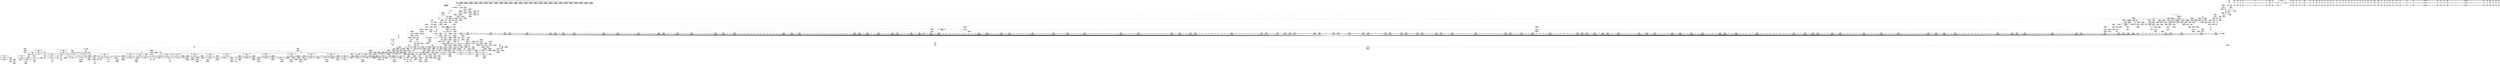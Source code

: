 digraph {
	CE0x4288690 [shape=record,shape=Mrecord,label="{CE0x4288690|common_perm:_tmp5|security/apparmor/lsm.c,169|*SummSink*}"]
	CE0x424d750 [shape=record,shape=Mrecord,label="{CE0x424d750|aa_path_perm:_request|Function::aa_path_perm&Arg::request::|*SummSource*}"]
	CE0x4239040 [shape=record,shape=Mrecord,label="{CE0x4239040|apparmor_path_truncate:_tmp3|security/apparmor/lsm.c,284|*SummSource*}"]
	CE0x42a84a0 [shape=record,shape=Mrecord,label="{CE0x42a84a0|__aa_current_profile:_bb}"]
	CE0x4252090 [shape=record,shape=Mrecord,label="{CE0x4252090|i32_7|*Constant*|*SummSource*}"]
	CE0x42c8880 [shape=record,shape=Mrecord,label="{CE0x42c8880|aa_cred_profile:_tmp24|security/apparmor/include/context.h,100|*SummSink*}"]
	CE0x42852a0 [shape=record,shape=Mrecord,label="{CE0x42852a0|common_perm:_cmp|security/apparmor/lsm.c,169}"]
	CE0x428c050 [shape=record,shape=Mrecord,label="{CE0x428c050|aa_cred_profile:_tmp29|security/apparmor/include/context.h,100}"]
	CE0x42c8fe0 [shape=record,shape=Mrecord,label="{CE0x42c8fe0|aa_cred_profile:_tmp25|security/apparmor/include/context.h,100|*SummSink*}"]
	CE0x42a31a0 [shape=record,shape=Mrecord,label="{CE0x42a31a0|__aa_current_profile:_do.body|*SummSource*}"]
	CE0x4208290 [shape=record,shape=Mrecord,label="{CE0x4208290|i32_4|*Constant*|*SummSink*}"]
	CE0x42a0af0 [shape=record,shape=Mrecord,label="{CE0x42a0af0|_call_void_mcount()_#2|*SummSink*}"]
	CE0x4248e30 [shape=record,shape=Mrecord,label="{CE0x4248e30|i32_10|*Constant*|*SummSource*}"]
	CE0x42c5ca0 [shape=record,shape=Mrecord,label="{CE0x42c5ca0|aa_cred_profile:_tmp12|security/apparmor/include/context.h,100}"]
	CE0x4268650 [shape=record,shape=Mrecord,label="{CE0x4268650|80:_i64,_:_CRE_629,630_}"]
	CE0x4288d00 [shape=record,shape=Mrecord,label="{CE0x4288d00|aa_cred_profile:_tmp27|security/apparmor/include/context.h,100}"]
	CE0x42305b0 [shape=record,shape=Mrecord,label="{CE0x42305b0|void_(i8*,_i32,_i64)*_asm_sideeffect_1:_09ud2_0A.pushsection___bug_table,_22a_22_0A2:_09.long_1b_-_2b,_$_0:c_-_2b_0A_09.word_$_1:c_,_0_0A_09.org_2b+$_2:c_0A.popsection_,_i,i,i,_dirflag_,_fpsr_,_flags_|*SummSink*}"]
	CE0x426e460 [shape=record,shape=Mrecord,label="{CE0x426e460|80:_i64,_:_CRE_1268,1269_}"]
	CE0x4272c10 [shape=record,shape=Mrecord,label="{CE0x4272c10|80:_i64,_:_CRE_1354,1355_}"]
	CE0x42a3f00 [shape=record,shape=Mrecord,label="{CE0x42a3f00|i64_3|*Constant*}"]
	CE0x4248060 [shape=record,shape=Mrecord,label="{CE0x4248060|GLOBAL:___llvm_gcov_ctr63|Global_var:__llvm_gcov_ctr63|*SummSource*}"]
	CE0x42607a0 [shape=record,shape=Mrecord,label="{CE0x42607a0|i64*_getelementptr_inbounds_(_5_x_i64_,_5_x_i64_*___llvm_gcov_ctr57,_i64_0,_i64_4)|*Constant*}"]
	CE0x4245290 [shape=record,shape=Mrecord,label="{CE0x4245290|apparmor_path_truncate:_i_mode|security/apparmor/lsm.c,285|*SummSource*}"]
	CE0x4272280 [shape=record,shape=Mrecord,label="{CE0x4272280|80:_i64,_:_CRE_1345,1346_}"]
	CE0x429d110 [shape=record,shape=Mrecord,label="{CE0x429d110|get_current:_tmp3|*SummSource*}"]
	CE0x4254690 [shape=record,shape=Mrecord,label="{CE0x4254690|_ret_i32_%retval.0,_!dbg_!15489|security/apparmor/lsm.c,293|*SummSink*}"]
	CE0x4272060 [shape=record,shape=Mrecord,label="{CE0x4272060|80:_i64,_:_CRE_1343,1344_}"]
	CE0x4266340 [shape=record,shape=Mrecord,label="{CE0x4266340|80:_i64,_:_CRE_596,597_}"]
	CE0x4265240 [shape=record,shape=Mrecord,label="{CE0x4265240|80:_i64,_:_CRE_580,581_}"]
	CE0x42512a0 [shape=record,shape=Mrecord,label="{CE0x42512a0|_ret_i1_%lnot,_!dbg_!15473|security/apparmor/include/apparmor.h,117|*SummSource*}"]
	CE0x42343c0 [shape=record,shape=Mrecord,label="{CE0x42343c0|80:_i64,_:_CRE_312,320_|*MultipleSource*|*LoadInst*|security/apparmor/include/apparmor.h,117|security/apparmor/include/apparmor.h,117}"]
	CE0x42cbc10 [shape=record,shape=Mrecord,label="{CE0x42cbc10|aa_cred_profile:_tmp10|security/apparmor/include/context.h,100|*SummSource*}"]
	CE0x4216320 [shape=record,shape=Mrecord,label="{CE0x4216320|_call_void_mcount()_#2|*SummSource*}"]
	CE0x424b100 [shape=record,shape=Mrecord,label="{CE0x424b100|80:_i64,_:_CRE_104,112_|*MultipleSource*|*LoadInst*|security/apparmor/include/apparmor.h,117|security/apparmor/include/apparmor.h,117}"]
	CE0x42626a0 [shape=record,shape=Mrecord,label="{CE0x42626a0|80:_i64,_:_CRE_463,464_}"]
	CE0x4253dc0 [shape=record,shape=Mrecord,label="{CE0x4253dc0|apparmor_path_truncate:_retval.0|*SummSource*}"]
	CE0x42bde60 [shape=record,shape=Mrecord,label="{CE0x42bde60|GLOBAL:_aa_cred_profile|*Constant*|*SummSource*}"]
	CE0x42c6c90 [shape=record,shape=Mrecord,label="{CE0x42c6c90|i1_true|*Constant*}"]
	CE0x425ed10 [shape=record,shape=Mrecord,label="{CE0x425ed10|__aa_current_profile:_tmp17|security/apparmor/include/context.h,138|*SummSource*}"]
	CE0x42c8e20 [shape=record,shape=Mrecord,label="{CE0x42c8e20|aa_cred_profile:_tmp25|security/apparmor/include/context.h,100|*SummSource*}"]
	CE0x4243e10 [shape=record,shape=Mrecord,label="{CE0x4243e10|80:_i64,_:_CRE_452,453_}"]
	CE0x42408b0 [shape=record,shape=Mrecord,label="{CE0x42408b0|apparmor_path_truncate:_tmp11|security/apparmor/lsm.c,288|*SummSource*}"]
	CE0x424c120 [shape=record,shape=Mrecord,label="{CE0x424c120|80:_i64,_:_CRE_184,188_|*MultipleSource*|*LoadInst*|security/apparmor/include/apparmor.h,117|security/apparmor/include/apparmor.h,117}"]
	CE0x423f200 [shape=record,shape=Mrecord,label="{CE0x423f200|apparmor_path_truncate:_dentry3|security/apparmor/lsm.c,288|*SummSink*}"]
	CE0x4240350 [shape=record,shape=Mrecord,label="{CE0x4240350|apparmor_path_truncate:_tmp4|security/apparmor/lsm.c,284|*SummSource*}"]
	CE0x42dbf40 [shape=record,shape=Mrecord,label="{CE0x42dbf40|aa_cred_profile:_profile|security/apparmor/include/context.h,100|*SummSink*}"]
	CE0x424f360 [shape=record,shape=Mrecord,label="{CE0x424f360|apparmor_path_truncate:_tmp23|security/apparmor/lsm.c,291|*SummSink*}"]
	CE0x42e0be0 [shape=record,shape=Mrecord,label="{CE0x42e0be0|aa_cred_profile:_lnot2|security/apparmor/include/context.h,100|*SummSink*}"]
	CE0x42168c0 [shape=record,shape=Mrecord,label="{CE0x42168c0|i64_1|*Constant*}"]
	CE0x4273c00 [shape=record,shape=Mrecord,label="{CE0x4273c00|80:_i64,_:_CRE_1369,1370_}"]
	CE0x4242cb0 [shape=record,shape=Mrecord,label="{CE0x4242cb0|apparmor_path_truncate:_tmp16|security/apparmor/lsm.c,288|*SummSource*}"]
	CE0x42a0150 [shape=record,shape=Mrecord,label="{CE0x42a0150|COLLAPSED:_GCMRE___llvm_gcov_ctr46_internal_global_16_x_i64_zeroinitializer:_elem_0:default:}"]
	CE0x4268870 [shape=record,shape=Mrecord,label="{CE0x4268870|80:_i64,_:_CRE_631,632_}"]
	CE0x429c840 [shape=record,shape=Mrecord,label="{CE0x429c840|aa_cred_profile:_do.body|*SummSource*}"]
	CE0x4265020 [shape=record,shape=Mrecord,label="{CE0x4265020|80:_i64,_:_CRE_578,579_}"]
	CE0x425afb0 [shape=record,shape=Mrecord,label="{CE0x425afb0|__aa_current_profile:_tmp15|security/apparmor/include/context.h,138|*SummSource*}"]
	CE0x42ca250 [shape=record,shape=Mrecord,label="{CE0x42ca250|aa_cred_profile:_tmp22|security/apparmor/include/context.h,100|*SummSource*}"]
	CE0x42dd040 [shape=record,shape=Mrecord,label="{CE0x42dd040|aa_cred_profile:_tmp14|security/apparmor/include/context.h,100|*SummSink*}"]
	CE0x4268540 [shape=record,shape=Mrecord,label="{CE0x4268540|80:_i64,_:_CRE_628,629_}"]
	CE0x42e87b0 [shape=record,shape=Mrecord,label="{CE0x42e87b0|aa_cred_profile:_tobool4|security/apparmor/include/context.h,100}"]
	CE0x42dbd80 [shape=record,shape=Mrecord,label="{CE0x42dbd80|aa_cred_profile:_profile|security/apparmor/include/context.h,100|*SummSource*}"]
	CE0x42e0840 [shape=record,shape=Mrecord,label="{CE0x42e0840|aa_cred_profile:_tmp13|*SummSink*}"]
	CE0x42648b0 [shape=record,shape=Mrecord,label="{CE0x42648b0|80:_i64,_:_CRE_571,572_}"]
	CE0x428a9c0 [shape=record,shape=Mrecord,label="{CE0x428a9c0|aa_cred_profile:_tmp31|security/apparmor/include/context.h,100|*SummSource*}"]
	CE0x4291bb0 [shape=record,shape=Mrecord,label="{CE0x4291bb0|aa_cred_profile:_tmp4|*LoadInst*|security/apparmor/include/context.h,99}"]
	CE0x42a4350 [shape=record,shape=Mrecord,label="{CE0x42a4350|aa_cred_profile:_tobool|security/apparmor/include/context.h,100}"]
	CE0x42a2980 [shape=record,shape=Mrecord,label="{CE0x42a2980|__aa_current_profile:_tmp9|security/apparmor/include/context.h,138|*SummSource*}"]
	CE0x422e440 [shape=record,shape=Mrecord,label="{CE0x422e440|i64*_getelementptr_inbounds_(_16_x_i64_,_16_x_i64_*___llvm_gcov_ctr46,_i64_0,_i64_8)|*Constant*|*SummSource*}"]
	CE0x4233df0 [shape=record,shape=Mrecord,label="{CE0x4233df0|80:_i64,_:_CRE_288,296_|*MultipleSource*|*LoadInst*|security/apparmor/include/apparmor.h,117|security/apparmor/include/apparmor.h,117}"]
	CE0x429bee0 [shape=record,shape=Mrecord,label="{CE0x429bee0|__aa_current_profile:_tmp8|security/apparmor/include/context.h,138|*SummSink*}"]
	CE0x42769f0 [shape=record,shape=Mrecord,label="{CE0x42769f0|80:_i64,_:_CRE_1634,1635_}"]
	CE0x423ffd0 [shape=record,shape=Mrecord,label="{CE0x423ffd0|apparmor_path_truncate:_i_uid|security/apparmor/lsm.c,284|*SummSink*}"]
	CE0x4263ba0 [shape=record,shape=Mrecord,label="{CE0x4263ba0|80:_i64,_:_CRE_560,561_}"]
	CE0x4216930 [shape=record,shape=Mrecord,label="{CE0x4216930|mediated_filesystem:_tmp1}"]
	CE0x426c9d0 [shape=record,shape=Mrecord,label="{CE0x426c9d0|80:_i64,_:_CRE_1243,1244_}"]
	CE0x42a7990 [shape=record,shape=Mrecord,label="{CE0x42a7990|GLOBAL:___llvm_gcov_ctr58|Global_var:__llvm_gcov_ctr58|*SummSource*}"]
	CE0x4221770 [shape=record,shape=Mrecord,label="{CE0x4221770|mediated_filesystem:_tmp|*SummSource*}"]
	CE0x42c8810 [shape=record,shape=Mrecord,label="{CE0x42c8810|aa_cred_profile:_tmp24|security/apparmor/include/context.h,100|*SummSource*}"]
	CE0x41fe260 [shape=record,shape=Mrecord,label="{CE0x41fe260|COLLAPSED:_GCMRE___llvm_gcov_ctr63_internal_global_8_x_i64_zeroinitializer:_elem_0:default:}"]
	CE0x424a0c0 [shape=record,shape=Mrecord,label="{CE0x424a0c0|80:_i64,_:_CRE_24,32_|*MultipleSource*|*LoadInst*|security/apparmor/include/apparmor.h,117|security/apparmor/include/apparmor.h,117}"]
	CE0x4230810 [shape=record,shape=Mrecord,label="{CE0x4230810|i8*_getelementptr_inbounds_(_36_x_i8_,_36_x_i8_*_.str12,_i32_0,_i32_0)|*Constant*}"]
	CE0x4218e70 [shape=record,shape=Mrecord,label="{CE0x4218e70|apparmor_path_truncate:_tmp15|security/apparmor/lsm.c,288|*SummSource*}"]
	CE0x423e4d0 [shape=record,shape=Mrecord,label="{CE0x423e4d0|apparmor_path_truncate:_tmp20|security/apparmor/lsm.c,289|*SummSink*}"]
	CE0x42bbeb0 [shape=record,shape=Mrecord,label="{CE0x42bbeb0|get_current:_entry|*SummSink*}"]
	CE0x428d580 [shape=record,shape=Mrecord,label="{CE0x428d580|common_perm:_tmp7|security/apparmor/lsm.c,170|*SummSink*}"]
	CE0x4235ff0 [shape=record,shape=Mrecord,label="{CE0x4235ff0|80:_i64,_:_CRE_399,400_}"]
	CE0x4265130 [shape=record,shape=Mrecord,label="{CE0x4265130|80:_i64,_:_CRE_579,580_}"]
	CE0x425f5c0 [shape=record,shape=Mrecord,label="{CE0x425f5c0|80:_i64,_:_CRE_432,433_}"]
	CE0x42501e0 [shape=record,shape=Mrecord,label="{CE0x42501e0|apparmor_path_truncate:_call|security/apparmor/lsm.c,288|*SummSink*}"]
	CE0x4264f10 [shape=record,shape=Mrecord,label="{CE0x4264f10|80:_i64,_:_CRE_577,578_}"]
	CE0x4296a90 [shape=record,shape=Mrecord,label="{CE0x4296a90|common_perm:_error.0}"]
	CE0x42a3f70 [shape=record,shape=Mrecord,label="{CE0x42a3f70|aa_cred_profile:_tmp5|security/apparmor/include/context.h,99|*SummSource*}"]
	CE0x426e570 [shape=record,shape=Mrecord,label="{CE0x426e570|80:_i64,_:_CRE_1269,1270_}"]
	CE0x425e600 [shape=record,shape=Mrecord,label="{CE0x425e600|GLOBAL:_get_current|*Constant*}"]
	CE0x42777c0 [shape=record,shape=Mrecord,label="{CE0x42777c0|80:_i64,_:_CRE_1647,1648_}"]
	CE0x4267550 [shape=record,shape=Mrecord,label="{CE0x4267550|80:_i64,_:_CRE_613,614_}"]
	CE0x429bcf0 [shape=record,shape=Mrecord,label="{CE0x429bcf0|__aa_current_profile:_tmp8|security/apparmor/include/context.h,138|*SummSource*}"]
	CE0x42c8210 [shape=record,shape=Mrecord,label="{CE0x42c8210|i64*_getelementptr_inbounds_(_16_x_i64_,_16_x_i64_*___llvm_gcov_ctr46,_i64_0,_i64_10)|*Constant*|*SummSource*}"]
	CE0x4261790 [shape=record,shape=Mrecord,label="{CE0x4261790|__aa_current_profile:_land.lhs.true2|*SummSource*}"]
	CE0x4252b70 [shape=record,shape=Mrecord,label="{CE0x4252b70|i32_66|*Constant*}"]
	CE0x420d8e0 [shape=record,shape=Mrecord,label="{CE0x420d8e0|_call_void_mcount()_#2|*SummSink*}"]
	CE0x42637c0 [shape=record,shape=Mrecord,label="{CE0x42637c0|80:_i64,_:_CRE_544,552_|*MultipleSource*|*LoadInst*|security/apparmor/include/apparmor.h,117|security/apparmor/include/apparmor.h,117}"]
	CE0x426fae0 [shape=record,shape=Mrecord,label="{CE0x426fae0|80:_i64,_:_CRE_1307,1308_}"]
	CE0x423c340 [shape=record,shape=Mrecord,label="{CE0x423c340|get_current:_bb}"]
	CE0x425a7e0 [shape=record,shape=Mrecord,label="{CE0x425a7e0|i8*_getelementptr_inbounds_(_45_x_i8_,_45_x_i8_*_.str14,_i32_0,_i32_0)|*Constant*|*SummSink*}"]
	CE0x42a4060 [shape=record,shape=Mrecord,label="{CE0x42a4060|aa_cred_profile:_tmp5|security/apparmor/include/context.h,99|*SummSink*}"]
	CE0x423b5d0 [shape=record,shape=Mrecord,label="{CE0x423b5d0|i64_0|*Constant*}"]
	CE0x425ed80 [shape=record,shape=Mrecord,label="{CE0x425ed80|__aa_current_profile:_tmp17|security/apparmor/include/context.h,138|*SummSink*}"]
	"CONST[source:1(input),value:2(dynamic)][purpose:{object}]"
	CE0x42a11a0 [shape=record,shape=Mrecord,label="{CE0x42a11a0|__aa_current_profile:_tmp12|security/apparmor/include/context.h,138}"]
	CE0x425df30 [shape=record,shape=Mrecord,label="{CE0x425df30|__aa_current_profile:_call3|security/apparmor/include/context.h,138}"]
	CE0x424cc90 [shape=record,shape=Mrecord,label="{CE0x424cc90|aa_path_perm:_path|Function::aa_path_perm&Arg::path::}"]
	CE0x4267ff0 [shape=record,shape=Mrecord,label="{CE0x4267ff0|80:_i64,_:_CRE_623,624_}"]
	CE0x4271e40 [shape=record,shape=Mrecord,label="{CE0x4271e40|80:_i64,_:_CRE_1341,1342_}"]
	CE0x4202b00 [shape=record,shape=Mrecord,label="{CE0x4202b00|apparmor_path_truncate:_if.end|*SummSource*}"]
	CE0x42a1300 [shape=record,shape=Mrecord,label="{CE0x42a1300|__aa_current_profile:_tmp12|security/apparmor/include/context.h,138|*SummSource*}"]
	CE0x428b5f0 [shape=record,shape=Mrecord,label="{CE0x428b5f0|aa_cred_profile:_tmp32|security/apparmor/include/context.h,101|*SummSource*}"]
	CE0x42639b0 [shape=record,shape=Mrecord,label="{CE0x42639b0|80:_i64,_:_CRE_552,556_|*MultipleSource*|*LoadInst*|security/apparmor/include/apparmor.h,117|security/apparmor/include/apparmor.h,117}"]
	CE0x4275380 [shape=record,shape=Mrecord,label="{CE0x4275380|80:_i64,_:_CRE_1608,1612_|*MultipleSource*|*LoadInst*|security/apparmor/include/apparmor.h,117|security/apparmor/include/apparmor.h,117}"]
	CE0x4241b00 [shape=record,shape=Mrecord,label="{CE0x4241b00|i32_11|*Constant*}"]
	CE0x41fc180 [shape=record,shape=Mrecord,label="{CE0x41fc180|apparmor_path_truncate:_uid|security/apparmor/lsm.c,284|*SummSource*}"]
	CE0x428ee90 [shape=record,shape=Mrecord,label="{CE0x428ee90|mediated_filesystem:_and|security/apparmor/include/apparmor.h,117|*SummSink*}"]
	CE0x3df1cb0 [shape=record,shape=Mrecord,label="{CE0x3df1cb0|apparmor_path_truncate:_path|Function::apparmor_path_truncate&Arg::path::}"]
	CE0x429d490 [shape=record,shape=Mrecord,label="{CE0x429d490|__aa_current_profile:_do.body|*SummSink*}"]
	CE0x42de5e0 [shape=record,shape=Mrecord,label="{CE0x42de5e0|i64*_getelementptr_inbounds_(_16_x_i64_,_16_x_i64_*___llvm_gcov_ctr46,_i64_0,_i64_7)|*Constant*}"]
	CE0x4266ef0 [shape=record,shape=Mrecord,label="{CE0x4266ef0|80:_i64,_:_CRE_607,608_}"]
	CE0x42df720 [shape=record,shape=Mrecord,label="{CE0x42df720|aa_cred_profile:_tmp19|security/apparmor/include/context.h,100|*SummSink*}"]
	CE0x42788c0 [shape=record,shape=Mrecord,label="{CE0x42788c0|80:_i64,_:_CRE_1663,1664_}"]
	CE0x42a3550 [shape=record,shape=Mrecord,label="{CE0x42a3550|aa_cred_profile:_do.body5|*SummSink*}"]
	CE0x42868d0 [shape=record,shape=Mrecord,label="{CE0x42868d0|i64*_getelementptr_inbounds_(_16_x_i64_,_16_x_i64_*___llvm_gcov_ctr46,_i64_0,_i64_14)|*Constant*}"]
	CE0x42bc740 [shape=record,shape=Mrecord,label="{CE0x42bc740|__aa_current_profile:_cred|security/apparmor/include/context.h,138}"]
	CE0x4247b60 [shape=record,shape=Mrecord,label="{CE0x4247b60|apparmor_path_truncate:_tmp10|security/apparmor/lsm.c,288|*SummSink*}"]
	CE0x4236320 [shape=record,shape=Mrecord,label="{CE0x4236320|80:_i64,_:_CRE_402,403_}"]
	CE0x423e460 [shape=record,shape=Mrecord,label="{CE0x423e460|apparmor_path_truncate:_tmp20|security/apparmor/lsm.c,289|*SummSource*}"]
	CE0x42955d0 [shape=record,shape=Mrecord,label="{CE0x42955d0|common_perm:_tmp2|security/apparmor/lsm.c,169}"]
	CE0x42a7b30 [shape=record,shape=Mrecord,label="{CE0x42a7b30|__aa_current_profile:_tmp5|security/apparmor/include/context.h,138|*SummSink*}"]
	CE0x42705d0 [shape=record,shape=Mrecord,label="{CE0x42705d0|80:_i64,_:_CRE_1318,1319_}"]
	CE0x4233440 [shape=record,shape=Mrecord,label="{CE0x4233440|80:_i64,_:_CRE_256,264_|*MultipleSource*|*LoadInst*|security/apparmor/include/apparmor.h,117|security/apparmor/include/apparmor.h,117}"]
	CE0x423a280 [shape=record,shape=Mrecord,label="{CE0x423a280|apparmor_path_truncate:_tmp6|*LoadInst*|security/apparmor/lsm.c,285|*SummSource*}"]
	CE0x42c6250 [shape=record,shape=Mrecord,label="{CE0x42c6250|aa_cred_profile:_tobool1|security/apparmor/include/context.h,100|*SummSink*}"]
	CE0x42724a0 [shape=record,shape=Mrecord,label="{CE0x42724a0|80:_i64,_:_CRE_1347,1348_}"]
	CE0x4235720 [shape=record,shape=Mrecord,label="{CE0x4235720|80:_i64,_:_CRE_392,393_}"]
	CE0x4264ad0 [shape=record,shape=Mrecord,label="{CE0x4264ad0|80:_i64,_:_CRE_573,574_}"]
	CE0x4235ee0 [shape=record,shape=Mrecord,label="{CE0x4235ee0|80:_i64,_:_CRE_398,399_}"]
	CE0x4271c20 [shape=record,shape=Mrecord,label="{CE0x4271c20|80:_i64,_:_CRE_1339,1340_}"]
	CE0x422fc80 [shape=record,shape=Mrecord,label="{CE0x422fc80|void_(i8*,_i32,_i64)*_asm_sideeffect_1:_09ud2_0A.pushsection___bug_table,_22a_22_0A2:_09.long_1b_-_2b,_$_0:c_-_2b_0A_09.word_$_1:c_,_0_0A_09.org_2b+$_2:c_0A.popsection_,_i,i,i,_dirflag_,_fpsr_,_flags_}"]
	CE0x4270d40 [shape=record,shape=Mrecord,label="{CE0x4270d40|80:_i64,_:_CRE_1325,1326_}"]
	CE0x4269990 [shape=record,shape=Mrecord,label="{CE0x4269990|80:_i64,_:_CRE_712,720_|*MultipleSource*|*LoadInst*|security/apparmor/include/apparmor.h,117|security/apparmor/include/apparmor.h,117}"]
	CE0x427dec0 [shape=record,shape=Mrecord,label="{CE0x427dec0|80:_i64,_:_CRE_1928,2056_|*MultipleSource*|*LoadInst*|security/apparmor/include/apparmor.h,117|security/apparmor/include/apparmor.h,117}"]
	CE0x4223f70 [shape=record,shape=Mrecord,label="{CE0x4223f70|get_current:_tmp1}"]
	CE0x42a9820 [shape=record,shape=Mrecord,label="{CE0x42a9820|aa_cred_profile:_security|security/apparmor/include/context.h,99}"]
	CE0x428e810 [shape=record,shape=Mrecord,label="{CE0x428e810|GLOBAL:_aa_path_perm|*Constant*|*SummSink*}"]
	CE0x4225f60 [shape=record,shape=Mrecord,label="{CE0x4225f60|apparmor_path_truncate:_tmp1}"]
	CE0x42a3340 [shape=record,shape=Mrecord,label="{CE0x42a3340|aa_cred_profile:_do.body5}"]
	CE0x426cae0 [shape=record,shape=Mrecord,label="{CE0x426cae0|80:_i64,_:_CRE_1244,1245_}"]
	CE0x4269f60 [shape=record,shape=Mrecord,label="{CE0x4269f60|80:_i64,_:_CRE_880,896_|*MultipleSource*|*LoadInst*|security/apparmor/include/apparmor.h,117|security/apparmor/include/apparmor.h,117}"]
	CE0x4243020 [shape=record,shape=Mrecord,label="{CE0x4243020|i64_3|*Constant*|*SummSource*}"]
	CE0x4273160 [shape=record,shape=Mrecord,label="{CE0x4273160|80:_i64,_:_CRE_1359,1360_}"]
	CE0x42393a0 [shape=record,shape=Mrecord,label="{CE0x42393a0|i32_2|*Constant*}"]
	CE0x4267110 [shape=record,shape=Mrecord,label="{CE0x4267110|80:_i64,_:_CRE_609,610_}"]
	CE0x42db5c0 [shape=record,shape=Mrecord,label="{CE0x42db5c0|aa_cred_profile:_tmp11|security/apparmor/include/context.h,100}"]
	CE0x42957b0 [shape=record,shape=Mrecord,label="{CE0x42957b0|common_perm:_tmp2|security/apparmor/lsm.c,169|*SummSink*}"]
	CE0x424b660 [shape=record,shape=Mrecord,label="{CE0x424b660|80:_i64,_:_CRE_128,132_|*MultipleSource*|*LoadInst*|security/apparmor/include/apparmor.h,117|security/apparmor/include/apparmor.h,117}"]
	CE0x4242be0 [shape=record,shape=Mrecord,label="{CE0x4242be0|apparmor_path_truncate:_tmp16|security/apparmor/lsm.c,288}"]
	CE0x4267000 [shape=record,shape=Mrecord,label="{CE0x4267000|80:_i64,_:_CRE_608,609_}"]
	CE0x429f260 [shape=record,shape=Mrecord,label="{CE0x429f260|GLOBAL:___llvm_gcov_ctr58|Global_var:__llvm_gcov_ctr58}"]
	CE0x42bdb80 [shape=record,shape=Mrecord,label="{CE0x42bdb80|GLOBAL:_aa_cred_profile|*Constant*}"]
	"CONST[source:0(mediator),value:2(dynamic)][purpose:{object}]"
	CE0x42ab5c0 [shape=record,shape=Mrecord,label="{CE0x42ab5c0|aa_cred_profile:_tmp6|security/apparmor/include/context.h,100|*SummSink*}"]
	CE0x425e250 [shape=record,shape=Mrecord,label="{CE0x425e250|__aa_current_profile:_call3|security/apparmor/include/context.h,138|*SummSink*}"]
	CE0x42658a0 [shape=record,shape=Mrecord,label="{CE0x42658a0|80:_i64,_:_CRE_586,587_}"]
	CE0x42e8ce0 [shape=record,shape=Mrecord,label="{CE0x42e8ce0|i64_5|*Constant*}"]
	CE0x4237200 [shape=record,shape=Mrecord,label="{CE0x4237200|80:_i64,_:_CRE_416,417_}"]
	CE0x4237b90 [shape=record,shape=Mrecord,label="{CE0x4237b90|80:_i64,_:_CRE_425,426_}"]
	CE0x4273af0 [shape=record,shape=Mrecord,label="{CE0x4273af0|80:_i64,_:_CRE_1368,1369_}"]
	CE0x4236650 [shape=record,shape=Mrecord,label="{CE0x4236650|80:_i64,_:_CRE_405,406_}"]
	CE0x4279140 [shape=record,shape=Mrecord,label="{CE0x4279140|80:_i64,_:_CRE_1671,1672_}"]
	CE0x4223390 [shape=record,shape=Mrecord,label="{CE0x4223390|apparmor_path_truncate:_tmp12|security/apparmor/lsm.c,288|*SummSink*}"]
	CE0x4255de0 [shape=record,shape=Mrecord,label="{CE0x4255de0|_call_void_mcount()_#2|*SummSink*}"]
	CE0x42786a0 [shape=record,shape=Mrecord,label="{CE0x42786a0|80:_i64,_:_CRE_1661,1662_}"]
	CE0x4250c60 [shape=record,shape=Mrecord,label="{CE0x4250c60|mediated_filesystem:_inode|Function::mediated_filesystem&Arg::inode::}"]
	CE0x423b930 [shape=record,shape=Mrecord,label="{CE0x423b930|aa_cred_profile:_cred|Function::aa_cred_profile&Arg::cred::}"]
	CE0x42a6fb0 [shape=record,shape=Mrecord,label="{CE0x42a6fb0|aa_cred_profile:_if.then|*SummSink*}"]
	CE0x427caa0 [shape=record,shape=Mrecord,label="{CE0x427caa0|80:_i64,_:_CRE_1864,1872_|*MultipleSource*|*LoadInst*|security/apparmor/include/apparmor.h,117|security/apparmor/include/apparmor.h,117}"]
	CE0x4253c90 [shape=record,shape=Mrecord,label="{CE0x4253c90|apparmor_path_truncate:_retval.0}"]
	CE0x4260060 [shape=record,shape=Mrecord,label="{CE0x4260060|80:_i64,_:_CRE_442,443_}"]
	CE0x4259510 [shape=record,shape=Mrecord,label="{CE0x4259510|i8*_getelementptr_inbounds_(_36_x_i8_,_36_x_i8_*_.str12,_i32_0,_i32_0)|*Constant*|*SummSink*}"]
	CE0x425fd30 [shape=record,shape=Mrecord,label="{CE0x425fd30|80:_i64,_:_CRE_439,440_}"]
	CE0x426cd00 [shape=record,shape=Mrecord,label="{CE0x426cd00|80:_i64,_:_CRE_1246,1247_}"]
	CE0x423d550 [shape=record,shape=Mrecord,label="{CE0x423d550|i64_4|*Constant*}"]
	CE0x429e2d0 [shape=record,shape=Mrecord,label="{CE0x429e2d0|i64*_getelementptr_inbounds_(_11_x_i64_,_11_x_i64_*___llvm_gcov_ctr58,_i64_0,_i64_1)|*Constant*|*SummSource*}"]
	CE0x427c4d0 [shape=record,shape=Mrecord,label="{CE0x427c4d0|80:_i64,_:_CRE_1840,1848_|*MultipleSource*|*LoadInst*|security/apparmor/include/apparmor.h,117|security/apparmor/include/apparmor.h,117}"]
	CE0x4279580 [shape=record,shape=Mrecord,label="{CE0x4279580|80:_i64,_:_CRE_1675,1676_}"]
	CE0x42573a0 [shape=record,shape=Mrecord,label="{CE0x42573a0|_ret_i32_%retval.0,_!dbg_!15489|security/apparmor/lsm.c,293|*SummSource*}"]
	CE0x4294ea0 [shape=record,shape=Mrecord,label="{CE0x4294ea0|_ret_%struct.aa_profile*_%call4,_!dbg_!15494|security/apparmor/include/context.h,138|*SummSource*}"]
	CE0x4253480 [shape=record,shape=Mrecord,label="{CE0x4253480|common_perm:_cond|Function::common_perm&Arg::cond::|*SummSource*}"]
	CE0x4260be0 [shape=record,shape=Mrecord,label="{CE0x4260be0|common_perm:_tmp9|security/apparmor/lsm.c,172}"]
	CE0x428ed90 [shape=record,shape=Mrecord,label="{CE0x428ed90|mediated_filesystem:_and|security/apparmor/include/apparmor.h,117}"]
	CE0x4254230 [shape=record,shape=Mrecord,label="{CE0x4254230|i64*_getelementptr_inbounds_(_8_x_i64_,_8_x_i64_*___llvm_gcov_ctr63,_i64_0,_i64_7)|*Constant*}"]
	CE0x424de00 [shape=record,shape=Mrecord,label="{CE0x424de00|aa_path_perm:_cond|Function::aa_path_perm&Arg::cond::|*SummSink*}"]
	CE0x426c150 [shape=record,shape=Mrecord,label="{CE0x426c150|80:_i64,_:_CRE_1235,1236_}"]
	CE0x42dd540 [shape=record,shape=Mrecord,label="{CE0x42dd540|aa_cred_profile:_tmp15|security/apparmor/include/context.h,100|*SummSource*}"]
	CE0x42e8930 [shape=record,shape=Mrecord,label="{CE0x42e8930|aa_cred_profile:_tobool4|security/apparmor/include/context.h,100|*SummSource*}"]
	CE0x4225fd0 [shape=record,shape=Mrecord,label="{CE0x4225fd0|apparmor_path_truncate:_tmp1|*SummSink*}"]
	CE0x426b380 [shape=record,shape=Mrecord,label="{CE0x426b380|80:_i64,_:_CRE_1222,1223_}"]
	CE0x426e9b0 [shape=record,shape=Mrecord,label="{CE0x426e9b0|80:_i64,_:_CRE_1273,1274_}"]
	CE0x4221700 [shape=record,shape=Mrecord,label="{CE0x4221700|COLLAPSED:_GCMRE___llvm_gcov_ctr55_internal_global_2_x_i64_zeroinitializer:_elem_0:default:}"]
	CE0x4284890 [shape=record,shape=Mrecord,label="{CE0x4284890|__aa_current_profile:_tmp4|security/apparmor/include/context.h,138|*SummSink*}"]
	CE0x4266de0 [shape=record,shape=Mrecord,label="{CE0x4266de0|80:_i64,_:_CRE_606,607_}"]
	CE0x424c080 [shape=record,shape=Mrecord,label="{CE0x424c080|80:_i64,_:_CRE_176,184_|*MultipleSource*|*LoadInst*|security/apparmor/include/apparmor.h,117|security/apparmor/include/apparmor.h,117}"]
	CE0x4236540 [shape=record,shape=Mrecord,label="{CE0x4236540|80:_i64,_:_CRE_404,405_}"]
	CE0x4275950 [shape=record,shape=Mrecord,label="{CE0x4275950|80:_i64,_:_CRE_1618,1619_}"]
	CE0x425a770 [shape=record,shape=Mrecord,label="{CE0x425a770|i8*_getelementptr_inbounds_(_45_x_i8_,_45_x_i8_*_.str14,_i32_0,_i32_0)|*Constant*|*SummSource*}"]
	CE0x42a40d0 [shape=record,shape=Mrecord,label="{CE0x42a40d0|%struct.aa_task_cxt*_null|*Constant*|*SummSource*}"]
	CE0x4262370 [shape=record,shape=Mrecord,label="{CE0x4262370|80:_i64,_:_CRE_460,461_}"]
	CE0x4250e40 [shape=record,shape=Mrecord,label="{CE0x4250e40|mediated_filesystem:_inode|Function::mediated_filesystem&Arg::inode::|*SummSink*}"]
	CE0x4236a90 [shape=record,shape=Mrecord,label="{CE0x4236a90|80:_i64,_:_CRE_409,410_}"]
	CE0x426e8a0 [shape=record,shape=Mrecord,label="{CE0x426e8a0|80:_i64,_:_CRE_1272,1273_}"]
	CE0x4296410 [shape=record,shape=Mrecord,label="{CE0x4296410|i64_-2147483648|*Constant*}"]
	CE0x424c1b0 [shape=record,shape=Mrecord,label="{CE0x424c1b0|aa_path_perm:_entry|*SummSink*}"]
	CE0x42347a0 [shape=record,shape=Mrecord,label="{CE0x42347a0|80:_i64,_:_CRE_328,336_|*MultipleSource*|*LoadInst*|security/apparmor/include/apparmor.h,117|security/apparmor/include/apparmor.h,117}"]
	CE0x427d780 [shape=record,shape=Mrecord,label="{CE0x427d780|80:_i64,_:_CRE_1888,1896_|*MultipleSource*|*LoadInst*|security/apparmor/include/apparmor.h,117|security/apparmor/include/apparmor.h,117}"]
	CE0x42dae30 [shape=record,shape=Mrecord,label="{CE0x42dae30|44:_i32,_48:_i16,_128:_i8*,_:_SCMRE_72,80_|*MultipleSource*|security/apparmor/include/context.h,99|Function::aa_cred_profile&Arg::cred::|security/apparmor/include/context.h,138}"]
	CE0x424fb50 [shape=record,shape=Mrecord,label="{CE0x424fb50|i64*_getelementptr_inbounds_(_8_x_i64_,_8_x_i64_*___llvm_gcov_ctr63,_i64_0,_i64_7)|*Constant*|*SummSink*}"]
	CE0x429eac0 [shape=record,shape=Mrecord,label="{CE0x429eac0|__aa_current_profile:_if.then|*SummSource*}"]
	CE0x42239b0 [shape=record,shape=Mrecord,label="{CE0x42239b0|__aa_current_profile:_tmp1|*SummSource*}"]
	CE0x42ab480 [shape=record,shape=Mrecord,label="{CE0x42ab480|aa_cred_profile:_tmp6|security/apparmor/include/context.h,100}"]
	CE0x42bdfc0 [shape=record,shape=Mrecord,label="{CE0x42bdfc0|aa_cred_profile:_entry}"]
	CE0x4241fa0 [shape=record,shape=Mrecord,label="{CE0x4241fa0|common_perm:_mode|security/apparmor/lsm.c,169|*SummSource*}"]
	CE0x42c65c0 [shape=record,shape=Mrecord,label="{CE0x42c65c0|%struct.aa_profile*_null|*Constant*}"]
	CE0x42523f0 [shape=record,shape=Mrecord,label="{CE0x42523f0|common_perm:_op|Function::common_perm&Arg::op::|*SummSink*}"]
	"CONST[source:0(mediator),value:0(static)][purpose:{operation}]"
	CE0x4246640 [shape=record,shape=Mrecord,label="{CE0x4246640|apparmor_path_truncate:_tmp9|*LoadInst*|security/apparmor/lsm.c,288|*SummSource*}"]
	CE0x4222800 [shape=record,shape=Mrecord,label="{CE0x4222800|44:_i32,_48:_i16,_128:_i8*,_:_SCMRE_4,8_|*MultipleSource*|security/apparmor/include/context.h,99|Function::aa_cred_profile&Arg::cred::|security/apparmor/include/context.h,138}"]
	CE0x4243d00 [shape=record,shape=Mrecord,label="{CE0x4243d00|80:_i64,_:_CRE_451,452_}"]
	CE0x42a09a0 [shape=record,shape=Mrecord,label="{CE0x42a09a0|_call_void_mcount()_#2|*SummSource*}"]
	CE0x3ef69f0 [shape=record,shape=Mrecord,label="{CE0x3ef69f0|apparmor_path_truncate:_tmp2|*LoadInst*|security/apparmor/lsm.c,284|*SummSource*}"]
	CE0x426bf30 [shape=record,shape=Mrecord,label="{CE0x426bf30|80:_i64,_:_CRE_1233,1234_}"]
	CE0x42dd3c0 [shape=record,shape=Mrecord,label="{CE0x42dd3c0|aa_cred_profile:_tmp15|security/apparmor/include/context.h,100}"]
	CE0x4265ac0 [shape=record,shape=Mrecord,label="{CE0x4265ac0|80:_i64,_:_CRE_588,589_}"]
	CE0x4253f60 [shape=record,shape=Mrecord,label="{CE0x4253f60|apparmor_path_truncate:_retval.0|*SummSink*}"]
	CE0x4263000 [shape=record,shape=Mrecord,label="{CE0x4263000|80:_i64,_:_CRE_504,512_|*MultipleSource*|*LoadInst*|security/apparmor/include/apparmor.h,117|security/apparmor/include/apparmor.h,117}"]
	CE0x427f940 [shape=record,shape=Mrecord,label="{CE0x427f940|__aa_current_profile:_tobool|security/apparmor/include/context.h,138|*SummSource*}"]
	CE0x424d670 [shape=record,shape=Mrecord,label="{CE0x424d670|aa_path_perm:_request|Function::aa_path_perm&Arg::request::}"]
	CE0x42557d0 [shape=record,shape=Mrecord,label="{CE0x42557d0|mediated_filesystem:_tmp3}"]
	CE0x42a1c10 [shape=record,shape=Mrecord,label="{CE0x42a1c10|i64*_getelementptr_inbounds_(_11_x_i64_,_11_x_i64_*___llvm_gcov_ctr58,_i64_0,_i64_0)|*Constant*}"]
	CE0x42718f0 [shape=record,shape=Mrecord,label="{CE0x42718f0|80:_i64,_:_CRE_1336,1337_}"]
	CE0x42a95a0 [shape=record,shape=Mrecord,label="{CE0x42a95a0|i32_22|*Constant*|*SummSink*}"]
	CE0x4235d20 [shape=record,shape=Mrecord,label="{CE0x4235d20|80:_i64,_:_CRE_396,397_}"]
	CE0x4251b80 [shape=record,shape=Mrecord,label="{CE0x4251b80|common_perm:_entry}"]
	CE0x4239d20 [shape=record,shape=Mrecord,label="{CE0x4239d20|apparmor_path_truncate:_dentry1|security/apparmor/lsm.c,285|*SummSource*}"]
	CE0x425fc20 [shape=record,shape=Mrecord,label="{CE0x425fc20|80:_i64,_:_CRE_438,439_}"]
	CE0x424f7f0 [shape=record,shape=Mrecord,label="{CE0x424f7f0|apparmor_path_truncate:_tmp23|security/apparmor/lsm.c,291|*SummSource*}"]
	CE0x428c680 [shape=record,shape=Mrecord,label="{CE0x428c680|aa_cred_profile:_tmp30|security/apparmor/include/context.h,100|*SummSink*}"]
	CE0x42535f0 [shape=record,shape=Mrecord,label="{CE0x42535f0|common_perm:_cond|Function::common_perm&Arg::cond::|*SummSink*}"]
	CE0x4235530 [shape=record,shape=Mrecord,label="{CE0x4235530|80:_i64,_:_CRE_384,388_|*MultipleSource*|*LoadInst*|security/apparmor/include/apparmor.h,117|security/apparmor/include/apparmor.h,117}"]
	CE0x42bc270 [shape=record,shape=Mrecord,label="{CE0x42bc270|_ret_%struct.task_struct*_%tmp4,_!dbg_!15471|./arch/x86/include/asm/current.h,14|*SummSink*}"]
	CE0x425beb0 [shape=record,shape=Mrecord,label="{CE0x425beb0|i8_1|*Constant*|*SummSink*}"]
	CE0x4245e60 [shape=record,shape=Mrecord,label="{CE0x4245e60|apparmor_path_truncate:_mnt|security/apparmor/lsm.c,288}"]
	CE0x429b350 [shape=record,shape=Mrecord,label="{CE0x429b350|__aa_current_profile:_tmp}"]
	CE0x42a8170 [shape=record,shape=Mrecord,label="{CE0x42a8170|__aa_current_profile:_land.lhs.true}"]
	CE0x4271290 [shape=record,shape=Mrecord,label="{CE0x4271290|80:_i64,_:_CRE_1330,1331_}"]
	CE0x42567c0 [shape=record,shape=Mrecord,label="{CE0x42567c0|apparmor_path_truncate:_tmp24|security/apparmor/lsm.c,293|*SummSource*}"]
	CE0x42a00e0 [shape=record,shape=Mrecord,label="{CE0x42a00e0|aa_cred_profile:_tmp}"]
	CE0x4272f40 [shape=record,shape=Mrecord,label="{CE0x4272f40|80:_i64,_:_CRE_1357,1358_}"]
	CE0x429f100 [shape=record,shape=Mrecord,label="{CE0x429f100|i64_0|*Constant*}"]
	CE0x424c330 [shape=record,shape=Mrecord,label="{CE0x424c330|aa_path_perm:_op|Function::aa_path_perm&Arg::op::}"]
	CE0x4278370 [shape=record,shape=Mrecord,label="{CE0x4278370|80:_i64,_:_CRE_1658,1659_}"]
	CE0x42db860 [shape=record,shape=Mrecord,label="{CE0x42db860|aa_cred_profile:_tmp11|security/apparmor/include/context.h,100|*SummSink*}"]
	CE0x42da100 [shape=record,shape=Mrecord,label="{CE0x42da100|aa_cred_profile:_tobool|security/apparmor/include/context.h,100|*SummSink*}"]
	CE0x423ded0 [shape=record,shape=Mrecord,label="{CE0x423ded0|i64_0|*Constant*|*SummSource*}"]
	CE0x423bb00 [shape=record,shape=Mrecord,label="{CE0x423bb00|aa_cred_profile:_cred|Function::aa_cred_profile&Arg::cred::|*SummSink*}"]
	CE0x428dc90 [shape=record,shape=Mrecord,label="{CE0x428dc90|common_perm:_tmp8|security/apparmor/lsm.c,170|*SummSource*}"]
	CE0x4204770 [shape=record,shape=Mrecord,label="{CE0x4204770|apparmor_path_truncate:_if.end|*SummSink*}"]
	CE0x4279470 [shape=record,shape=Mrecord,label="{CE0x4279470|80:_i64,_:_CRE_1674,1675_}"]
	CE0x4249520 [shape=record,shape=Mrecord,label="{CE0x4249520|mediated_filesystem:_s_flags|security/apparmor/include/apparmor.h,117|*SummSink*}"]
	CE0x4244250 [shape=record,shape=Mrecord,label="{CE0x4244250|80:_i64,_:_CRE_456,457_}"]
	CE0x42a97b0 [shape=record,shape=Mrecord,label="{CE0x42a97b0|aa_cred_profile:_tmp4|*LoadInst*|security/apparmor/include/context.h,99|*SummSink*}"]
	CE0x42703b0 [shape=record,shape=Mrecord,label="{CE0x42703b0|80:_i64,_:_CRE_1316,1317_}"]
	CE0x4241a90 [shape=record,shape=Mrecord,label="{CE0x4241a90|i32_11|*Constant*|*SummSource*}"]
	CE0x4234b80 [shape=record,shape=Mrecord,label="{CE0x4234b80|80:_i64,_:_CRE_344,352_|*MultipleSource*|*LoadInst*|security/apparmor/include/apparmor.h,117|security/apparmor/include/apparmor.h,117}"]
	CE0x42dd9e0 [shape=record,shape=Mrecord,label="{CE0x42dd9e0|aa_cred_profile:_tmp16|security/apparmor/include/context.h,100}"]
	CE0x425ff50 [shape=record,shape=Mrecord,label="{CE0x425ff50|80:_i64,_:_CRE_441,442_}"]
	CE0x42bdce0 [shape=record,shape=Mrecord,label="{CE0x42bdce0|GLOBAL:_aa_cred_profile|*Constant*|*SummSink*}"]
	CE0x4261380 [shape=record,shape=Mrecord,label="{CE0x4261380|common_perm:_tmp10|security/apparmor/lsm.c,172}"]
	CE0x423eb30 [shape=record,shape=Mrecord,label="{CE0x423eb30|apparmor_path_truncate:_tmp21|security/apparmor/lsm.c,289|*SummSource*}"]
	CE0x42419b0 [shape=record,shape=Mrecord,label="{CE0x42419b0|common_perm:_if.end}"]
	CE0x42968d0 [shape=record,shape=Mrecord,label="{CE0x42968d0|_ret_i32_%call17,_!dbg_!15526|security/apparmor/file.c,307|*SummSink*}"]
	CE0x42328e0 [shape=record,shape=Mrecord,label="{CE0x42328e0|80:_i64,_:_CRE_200,204_|*MultipleSource*|*LoadInst*|security/apparmor/include/apparmor.h,117|security/apparmor/include/apparmor.h,117}"]
	CE0x423ff00 [shape=record,shape=Mrecord,label="{CE0x423ff00|apparmor_path_truncate:_i_uid|security/apparmor/lsm.c,284|*SummSource*}"]
	CE0x4279690 [shape=record,shape=Mrecord,label="{CE0x4279690|80:_i64,_:_CRE_1676,1677_}"]
	CE0x4272390 [shape=record,shape=Mrecord,label="{CE0x4272390|80:_i64,_:_CRE_1346,1347_}"]
	CE0x427fdd0 [shape=record,shape=Mrecord,label="{CE0x427fdd0|common_perm:_if.then}"]
	CE0x4274fa0 [shape=record,shape=Mrecord,label="{CE0x4274fa0|80:_i64,_:_CRE_1596,1600_|*MultipleSource*|*LoadInst*|security/apparmor/include/apparmor.h,117|security/apparmor/include/apparmor.h,117}"]
	CE0x4294f10 [shape=record,shape=Mrecord,label="{CE0x4294f10|__aa_current_profile:_tmp2}"]
	CE0x424f150 [shape=record,shape=Mrecord,label="{CE0x424f150|apparmor_path_truncate:_tmp22|security/apparmor/lsm.c,291|*SummSink*}"]
	CE0x4247290 [shape=record,shape=Mrecord,label="{CE0x4247290|apparmor_path_truncate:_tobool|security/apparmor/lsm.c,288|*SummSink*}"]
	CE0x427a130 [shape=record,shape=Mrecord,label="{CE0x427a130|80:_i64,_:_CRE_1686,1687_}"]
	CE0x424c720 [shape=record,shape=Mrecord,label="{CE0x424c720|aa_path_perm:_profile|Function::aa_path_perm&Arg::profile::}"]
	CE0x4278040 [shape=record,shape=Mrecord,label="{CE0x4278040|80:_i64,_:_CRE_1655,1656_}"]
	CE0x42e0030 [shape=record,shape=Mrecord,label="{CE0x42e0030|44:_i32,_48:_i16,_128:_i8*,_:_SCMRE_168,176_|*MultipleSource*|security/apparmor/include/context.h,99|Function::aa_cred_profile&Arg::cred::|security/apparmor/include/context.h,138}"]
	CE0x429f4e0 [shape=record,shape=Mrecord,label="{CE0x429f4e0|_call_void_mcount()_#2|*SummSource*}"]
	CE0x4236dc0 [shape=record,shape=Mrecord,label="{CE0x4236dc0|80:_i64,_:_CRE_412,413_}"]
	CE0x425bcf0 [shape=record,shape=Mrecord,label="{CE0x425bcf0|i8_1|*Constant*|*SummSource*}"]
	CE0x42bc160 [shape=record,shape=Mrecord,label="{CE0x42bc160|_ret_%struct.task_struct*_%tmp4,_!dbg_!15471|./arch/x86/include/asm/current.h,14}"]
	CE0x428b070 [shape=record,shape=Mrecord,label="{CE0x428b070|i64*_getelementptr_inbounds_(_16_x_i64_,_16_x_i64_*___llvm_gcov_ctr46,_i64_0,_i64_15)|*Constant*|*SummSource*}"]
	CE0x4277e20 [shape=record,shape=Mrecord,label="{CE0x4277e20|80:_i64,_:_CRE_1653,1654_}"]
	CE0x428e6e0 [shape=record,shape=Mrecord,label="{CE0x428e6e0|GLOBAL:_aa_path_perm|*Constant*|*SummSource*}"]
	CE0x426d7a0 [shape=record,shape=Mrecord,label="{CE0x426d7a0|80:_i64,_:_CRE_1256,1257_}"]
	CE0x4267cc0 [shape=record,shape=Mrecord,label="{CE0x4267cc0|80:_i64,_:_CRE_620,621_}"]
	CE0x422e9a0 [shape=record,shape=Mrecord,label="{CE0x422e9a0|i64*_getelementptr_inbounds_(_16_x_i64_,_16_x_i64_*___llvm_gcov_ctr46,_i64_0,_i64_9)|*Constant*|*SummSink*}"]
	CE0x42739e0 [shape=record,shape=Mrecord,label="{CE0x42739e0|80:_i64,_:_CRE_1367,1368_}"]
	CE0x4209350 [shape=record,shape=Mrecord,label="{CE0x4209350|i64*_getelementptr_inbounds_(_8_x_i64_,_8_x_i64_*___llvm_gcov_ctr63,_i64_0,_i64_0)|*Constant*|*SummSink*}"]
	CE0x427cc90 [shape=record,shape=Mrecord,label="{CE0x427cc90|80:_i64,_:_CRE_1872,1873_}"]
	CE0x4247320 [shape=record,shape=Mrecord,label="{CE0x4247320|GLOBAL:___llvm_gcov_ctr63|Global_var:__llvm_gcov_ctr63|*SummSink*}"]
	CE0x42a7380 [shape=record,shape=Mrecord,label="{CE0x42a7380|__aa_current_profile:_do.end}"]
	CE0x426b050 [shape=record,shape=Mrecord,label="{CE0x426b050|80:_i64,_:_CRE_1219,1220_}"]
	CE0x4220fd0 [shape=record,shape=Mrecord,label="{CE0x4220fd0|__aa_current_profile:_tobool|security/apparmor/include/context.h,138|*SummSink*}"]
	CE0x4217270 [shape=record,shape=Mrecord,label="{CE0x4217270|aa_cred_profile:_lor.end|*SummSource*}"]
	CE0x42a1a50 [shape=record,shape=Mrecord,label="{CE0x42a1a50|44:_i32,_48:_i16,_128:_i8*,_:_SCMRE_32,36_|*MultipleSource*|security/apparmor/include/context.h,99|Function::aa_cred_profile&Arg::cred::|security/apparmor/include/context.h,138}"]
	CE0x42a3680 [shape=record,shape=Mrecord,label="{CE0x42a3680|aa_cred_profile:_do.end}"]
	CE0x4251450 [shape=record,shape=Mrecord,label="{CE0x4251450|_ret_i1_%lnot,_!dbg_!15473|security/apparmor/include/apparmor.h,117|*SummSink*}"]
	CE0x4264be0 [shape=record,shape=Mrecord,label="{CE0x4264be0|80:_i64,_:_CRE_574,575_}"]
	CE0x4249200 [shape=record,shape=Mrecord,label="{CE0x4249200|mediated_filesystem:_s_flags|security/apparmor/include/apparmor.h,117|*SummSource*}"]
	CE0x4277160 [shape=record,shape=Mrecord,label="{CE0x4277160|80:_i64,_:_CRE_1641,1642_}"]
	CE0x42db030 [shape=record,shape=Mrecord,label="{CE0x42db030|aa_cred_profile:_do.body|*SummSink*}"]
	CE0x4235dd0 [shape=record,shape=Mrecord,label="{CE0x4235dd0|80:_i64,_:_CRE_397,398_}"]
	CE0x428c610 [shape=record,shape=Mrecord,label="{CE0x428c610|aa_cred_profile:_tmp30|security/apparmor/include/context.h,100|*SummSource*}"]
	CE0x42a72a0 [shape=record,shape=Mrecord,label="{CE0x42a72a0|__aa_current_profile:_bb|*SummSink*}"]
	CE0x426f970 [shape=record,shape=Mrecord,label="{CE0x426f970|80:_i64,_:_CRE_1306,1307_}"]
	CE0x42729f0 [shape=record,shape=Mrecord,label="{CE0x42729f0|80:_i64,_:_CRE_1352,1353_}"]
	CE0x425d310 [shape=record,shape=Mrecord,label="{CE0x425d310|__aa_current_profile:_tmp19|security/apparmor/include/context.h,138}"]
	CE0x4218d70 [shape=record,shape=Mrecord,label="{CE0x4218d70|apparmor_path_truncate:_tmp15|security/apparmor/lsm.c,288}"]
	CE0x427d890 [shape=record,shape=Mrecord,label="{CE0x427d890|80:_i64,_:_CRE_1896,1904_|*MultipleSource*|*LoadInst*|security/apparmor/include/apparmor.h,117|security/apparmor/include/apparmor.h,117}"]
	CE0x42395a0 [shape=record,shape=Mrecord,label="{CE0x42395a0|apparmor_path_truncate:_tmp14|*LoadInst*|security/apparmor/lsm.c,288}"]
	CE0x4294a60 [shape=record,shape=Mrecord,label="{CE0x4294a60|COLLAPSED:_GCMRE___llvm_gcov_ctr112_internal_global_2_x_i64_zeroinitializer:_elem_0:default:}"]
	CE0x4275760 [shape=record,shape=Mrecord,label="{CE0x4275760|80:_i64,_:_CRE_1617,1618_}"]
	CE0x425db90 [shape=record,shape=Mrecord,label="{CE0x425db90|__aa_current_profile:_tmp20|security/apparmor/include/context.h,138|*SummSink*}"]
	CE0x4256830 [shape=record,shape=Mrecord,label="{CE0x4256830|apparmor_path_truncate:_tmp24|security/apparmor/lsm.c,293|*SummSink*}"]
	CE0x424f640 [shape=record,shape=Mrecord,label="{CE0x424f640|apparmor_path_truncate:_tmp23|security/apparmor/lsm.c,291}"]
	CE0x424a8e0 [shape=record,shape=Mrecord,label="{CE0x424a8e0|80:_i64,_:_CRE_64,72_|*MultipleSource*|*LoadInst*|security/apparmor/include/apparmor.h,117|security/apparmor/include/apparmor.h,117}"]
	CE0x42c6fa0 [shape=record,shape=Mrecord,label="{CE0x42c6fa0|aa_cred_profile:_lnot|security/apparmor/include/context.h,100|*SummSource*}"]
	CE0x423bf80 [shape=record,shape=Mrecord,label="{CE0x423bf80|_ret_%struct.aa_profile*_%tmp34,_!dbg_!15510|security/apparmor/include/context.h,101}"]
	CE0x423efc0 [shape=record,shape=Mrecord,label="{CE0x423efc0|i64*_getelementptr_inbounds_(_8_x_i64_,_8_x_i64_*___llvm_gcov_ctr63,_i64_0,_i64_6)|*Constant*|*SummSource*}"]
	CE0x42a0350 [shape=record,shape=Mrecord,label="{CE0x42a0350|i64*_getelementptr_inbounds_(_16_x_i64_,_16_x_i64_*___llvm_gcov_ctr46,_i64_0,_i64_1)|*Constant*|*SummSink*}"]
	CE0x4265350 [shape=record,shape=Mrecord,label="{CE0x4265350|80:_i64,_:_CRE_581,582_}"]
	CE0x420ad70 [shape=record,shape=Mrecord,label="{CE0x420ad70|i32_0|*Constant*|*SummSource*}"]
	CE0x42485b0 [shape=record,shape=Mrecord,label="{CE0x42485b0|mediated_filesystem:_i_sb|security/apparmor/include/apparmor.h,117|*SummSink*}"]
	CE0x427b740 [shape=record,shape=Mrecord,label="{CE0x427b740|80:_i64,_:_CRE_1784,1792_|*MultipleSource*|*LoadInst*|security/apparmor/include/apparmor.h,117|security/apparmor/include/apparmor.h,117}"]
	CE0x42162b0 [shape=record,shape=Mrecord,label="{CE0x42162b0|i32_0|*Constant*}"]
	CE0x4279cf0 [shape=record,shape=Mrecord,label="{CE0x4279cf0|80:_i64,_:_CRE_1682,1683_}"]
	CE0x42e2600 [shape=record,shape=Mrecord,label="{CE0x42e2600|aa_cred_profile:_do.body6}"]
	CE0x4266cd0 [shape=record,shape=Mrecord,label="{CE0x4266cd0|80:_i64,_:_CRE_605,606_}"]
	CE0x4236760 [shape=record,shape=Mrecord,label="{CE0x4236760|80:_i64,_:_CRE_406,407_}"]
	CE0x4253350 [shape=record,shape=Mrecord,label="{CE0x4253350|common_perm:_cond|Function::common_perm&Arg::cond::}"]
	CE0x42cab60 [shape=record,shape=Mrecord,label="{CE0x42cab60|aa_cred_profile:_tmp23|security/apparmor/include/context.h,100|*SummSink*}"]
	CE0x4276c10 [shape=record,shape=Mrecord,label="{CE0x4276c10|80:_i64,_:_CRE_1636,1637_}"]
	CE0x4222b70 [shape=record,shape=Mrecord,label="{CE0x4222b70|apparmor_path_truncate:_tmp12|security/apparmor/lsm.c,288}"]
	CE0x42778d0 [shape=record,shape=Mrecord,label="{CE0x42778d0|80:_i64,_:_CRE_1648,1649_}"]
	CE0x4236fe0 [shape=record,shape=Mrecord,label="{CE0x4236fe0|80:_i64,_:_CRE_414,415_}"]
	CE0x421f8e0 [shape=record,shape=Mrecord,label="{CE0x421f8e0|i32_1|*Constant*}"]
	CE0x42964e0 [shape=record,shape=Mrecord,label="{CE0x42964e0|i64_-2147483648|*Constant*|*SummSource*}"]
	CE0x42a18d0 [shape=record,shape=Mrecord,label="{CE0x42a18d0|44:_i32,_48:_i16,_128:_i8*,_:_SCMRE_28,32_|*MultipleSource*|security/apparmor/include/context.h,99|Function::aa_cred_profile&Arg::cred::|security/apparmor/include/context.h,138}"]
	CE0x42c75e0 [shape=record,shape=Mrecord,label="{CE0x42c75e0|i32_100|*Constant*|*SummSource*}"]
	CE0x4265ce0 [shape=record,shape=Mrecord,label="{CE0x4265ce0|80:_i64,_:_CRE_590,591_}"]
	CE0x4237fd0 [shape=record,shape=Mrecord,label="{CE0x4237fd0|80:_i64,_:_CRE_429,430_}"]
	CE0x4260f40 [shape=record,shape=Mrecord,label="{CE0x4260f40|common_perm:_tmp10|security/apparmor/lsm.c,172|*SummSink*}"]
	CE0x4279250 [shape=record,shape=Mrecord,label="{CE0x4279250|80:_i64,_:_CRE_1672,1673_}"]
	CE0x4220f10 [shape=record,shape=Mrecord,label="{CE0x4220f10|__aa_current_profile:_call|security/apparmor/include/context.h,138|*SummSink*}"]
	CE0x428ce10 [shape=record,shape=Mrecord,label="{CE0x428ce10|i64*_getelementptr_inbounds_(_5_x_i64_,_5_x_i64_*___llvm_gcov_ctr57,_i64_0,_i64_3)|*Constant*}"]
	CE0x427f510 [shape=record,shape=Mrecord,label="{CE0x427f510|common_perm:_tmp1|*SummSource*}"]
	CE0x4272b00 [shape=record,shape=Mrecord,label="{CE0x4272b00|80:_i64,_:_CRE_1353,1354_}"]
	CE0x424cde0 [shape=record,shape=Mrecord,label="{CE0x424cde0|aa_path_perm:_path|Function::aa_path_perm&Arg::path::|*SummSource*}"]
	CE0x42e0ae0 [shape=record,shape=Mrecord,label="{CE0x42e0ae0|aa_cred_profile:_lnot2|security/apparmor/include/context.h,100|*SummSource*}"]
	CE0x428c5a0 [shape=record,shape=Mrecord,label="{CE0x428c5a0|aa_cred_profile:_tmp30|security/apparmor/include/context.h,100}"]
	CE0x421f200 [shape=record,shape=Mrecord,label="{CE0x421f200|i64*_getelementptr_inbounds_(_2_x_i64_,_2_x_i64_*___llvm_gcov_ctr55,_i64_0,_i64_0)|*Constant*}"]
	CE0x426c370 [shape=record,shape=Mrecord,label="{CE0x426c370|80:_i64,_:_CRE_1237,1238_}"]
	CE0x426af40 [shape=record,shape=Mrecord,label="{CE0x426af40|80:_i64,_:_CRE_1218,1219_}"]
	CE0x4222560 [shape=record,shape=Mrecord,label="{CE0x4222560|0:_%struct.vfsmount*,_8:_%struct.dentry*,_:_CRE_8,16_|*MultipleSource*|Function::apparmor_path_truncate&Arg::path::|security/apparmor/lsm.c,284}"]
	CE0x4275ac0 [shape=record,shape=Mrecord,label="{CE0x4275ac0|80:_i64,_:_CRE_1619,1620_}"]
	CE0x426d9c0 [shape=record,shape=Mrecord,label="{CE0x426d9c0|80:_i64,_:_CRE_1258,1259_}"]
	CE0x42437b0 [shape=record,shape=Mrecord,label="{CE0x42437b0|80:_i64,_:_CRE_446,447_}"]
	CE0x42bbc90 [shape=record,shape=Mrecord,label="{CE0x42bbc90|get_current:_entry}"]
	CE0x424dc90 [shape=record,shape=Mrecord,label="{CE0x424dc90|aa_path_perm:_cond|Function::aa_path_perm&Arg::cond::|*SummSource*}"]
	CE0x4279ad0 [shape=record,shape=Mrecord,label="{CE0x4279ad0|80:_i64,_:_CRE_1680,1681_}"]
	CE0x42749d0 [shape=record,shape=Mrecord,label="{CE0x42749d0|80:_i64,_:_CRE_1568,1584_|*MultipleSource*|*LoadInst*|security/apparmor/include/apparmor.h,117|security/apparmor/include/apparmor.h,117}"]
	CE0x4287510 [shape=record,shape=Mrecord,label="{CE0x4287510|GLOBAL:___llvm_gcov_ctr57|Global_var:__llvm_gcov_ctr57|*SummSource*}"]
	CE0x4252e40 [shape=record,shape=Mrecord,label="{CE0x4252e40|i32_66|*Constant*|*SummSink*}"]
	CE0x42cb050 [shape=record,shape=Mrecord,label="{CE0x42cb050|aa_cred_profile:_tmp9|security/apparmor/include/context.h,100|*SummSink*}"]
	CE0x426a150 [shape=record,shape=Mrecord,label="{CE0x426a150|80:_i64,_:_CRE_896,1208_|*MultipleSource*|*LoadInst*|security/apparmor/include/apparmor.h,117|security/apparmor/include/apparmor.h,117}"]
	CE0x425eef0 [shape=record,shape=Mrecord,label="{CE0x425eef0|i64*_getelementptr_inbounds_(_11_x_i64_,_11_x_i64_*___llvm_gcov_ctr58,_i64_0,_i64_10)|*Constant*|*SummSink*}"]
	CE0x4267660 [shape=record,shape=Mrecord,label="{CE0x4267660|80:_i64,_:_CRE_614,615_}"]
	CE0x42633e0 [shape=record,shape=Mrecord,label="{CE0x42633e0|80:_i64,_:_CRE_528,536_|*MultipleSource*|*LoadInst*|security/apparmor/include/apparmor.h,117|security/apparmor/include/apparmor.h,117}"]
	CE0x42a2be0 [shape=record,shape=Mrecord,label="{CE0x42a2be0|aa_cred_profile:_if.then}"]
	CE0x4277050 [shape=record,shape=Mrecord,label="{CE0x4277050|80:_i64,_:_CRE_1640,1641_}"]
	CE0x4285b60 [shape=record,shape=Mrecord,label="{CE0x4285b60|common_perm:_tmp3|security/apparmor/lsm.c,169|*SummSink*}"]
	CE0x426a340 [shape=record,shape=Mrecord,label="{CE0x426a340|80:_i64,_:_CRE_1208,1209_}"]
	CE0x4252fa0 [shape=record,shape=Mrecord,label="{CE0x4252fa0|common_perm:_mask|Function::common_perm&Arg::mask::}"]
	CE0x4283720 [shape=record,shape=Mrecord,label="{CE0x4283720|_call_void_mcount()_#2}"]
	CE0x427b550 [shape=record,shape=Mrecord,label="{CE0x427b550|80:_i64,_:_CRE_1776,1784_|*MultipleSource*|*LoadInst*|security/apparmor/include/apparmor.h,117|security/apparmor/include/apparmor.h,117}"]
	CE0x428d4a0 [shape=record,shape=Mrecord,label="{CE0x428d4a0|common_perm:_tmp7|security/apparmor/lsm.c,170}"]
	CE0x42cb510 [shape=record,shape=Mrecord,label="{CE0x42cb510|i64*_getelementptr_inbounds_(_16_x_i64_,_16_x_i64_*___llvm_gcov_ctr46,_i64_0,_i64_4)|*Constant*|*SummSource*}"]
	CE0x4242d50 [shape=record,shape=Mrecord,label="{CE0x4242d50|i64*_getelementptr_inbounds_(_8_x_i64_,_8_x_i64_*___llvm_gcov_ctr63,_i64_0,_i64_5)|*Constant*|*SummSink*}"]
	CE0x42bd0c0 [shape=record,shape=Mrecord,label="{CE0x42bd0c0|__aa_current_profile:_tmp21|security/apparmor/include/context.h,138|*SummSource*}"]
	CE0x429f870 [shape=record,shape=Mrecord,label="{CE0x429f870|44:_i32,_48:_i16,_128:_i8*,_:_SCMRE_52,56_|*MultipleSource*|security/apparmor/include/context.h,99|Function::aa_cred_profile&Arg::cred::|security/apparmor/include/context.h,138}"]
	CE0x426a9f0 [shape=record,shape=Mrecord,label="{CE0x426a9f0|80:_i64,_:_CRE_1213,1214_}"]
	CE0x4244030 [shape=record,shape=Mrecord,label="{CE0x4244030|80:_i64,_:_CRE_454,455_}"]
	CE0x42ca2c0 [shape=record,shape=Mrecord,label="{CE0x42ca2c0|aa_cred_profile:_tmp22|security/apparmor/include/context.h,100|*SummSink*}"]
	CE0x4253ad0 [shape=record,shape=Mrecord,label="{CE0x4253ad0|_ret_i32_%error.0,_!dbg_!15483|security/apparmor/lsm.c,172|*SummSink*}"]
	CE0x42a4970 [shape=record,shape=Mrecord,label="{CE0x42a4970|aa_cred_profile:_tmp2|*SummSource*}"]
	CE0x42e7ab0 [shape=record,shape=Mrecord,label="{CE0x42e7ab0|aa_cred_profile:_conv|security/apparmor/include/context.h,100|*SummSink*}"]
	CE0x425fa00 [shape=record,shape=Mrecord,label="{CE0x425fa00|80:_i64,_:_CRE_436,437_}"]
	CE0x42bc0c0 [shape=record,shape=Mrecord,label="{CE0x42bc0c0|_ret_%struct.task_struct*_%tmp4,_!dbg_!15471|./arch/x86/include/asm/current.h,14|*SummSource*}"]
	CE0x427a9b0 [shape=record,shape=Mrecord,label="{CE0x427a9b0|80:_i64,_:_CRE_1720,1728_|*MultipleSource*|*LoadInst*|security/apparmor/include/apparmor.h,117|security/apparmor/include/apparmor.h,117}"]
	CE0x424c3d0 [shape=record,shape=Mrecord,label="{CE0x424c3d0|aa_path_perm:_op|Function::aa_path_perm&Arg::op::|*SummSource*}"]
	CE0x4246f10 [shape=record,shape=Mrecord,label="{CE0x4246f10|%struct.vfsmount*_null|*Constant*|*SummSource*}"]
	CE0x423d690 [shape=record,shape=Mrecord,label="{CE0x423d690|i64_4|*Constant*|*SummSource*}"]
	CE0x4232c80 [shape=record,shape=Mrecord,label="{CE0x4232c80|80:_i64,_:_CRE_216,224_|*MultipleSource*|*LoadInst*|security/apparmor/include/apparmor.h,117|security/apparmor/include/apparmor.h,117}"]
	CE0x4242070 [shape=record,shape=Mrecord,label="{CE0x4242070|common_perm:_mode|security/apparmor/lsm.c,169|*SummSink*}"]
	CE0x4267440 [shape=record,shape=Mrecord,label="{CE0x4267440|80:_i64,_:_CRE_612,613_}"]
	CE0x42c7bd0 [shape=record,shape=Mrecord,label="{CE0x42c7bd0|i64_12|*Constant*|*SummSink*}"]
	CE0x4236870 [shape=record,shape=Mrecord,label="{CE0x4236870|80:_i64,_:_CRE_407,408_}"]
	CE0x426dad0 [shape=record,shape=Mrecord,label="{CE0x426dad0|80:_i64,_:_CRE_1259,1260_}"]
	CE0x4294ff0 [shape=record,shape=Mrecord,label="{CE0x4294ff0|__aa_current_profile:_tmp2|*SummSink*}"]
	CE0x42561a0 [shape=record,shape=Mrecord,label="{CE0x42561a0|i32_8|*Constant*|*SummSource*}"]
	CE0x4268ba0 [shape=record,shape=Mrecord,label="{CE0x4268ba0|80:_i64,_:_CRE_648,656_|*MultipleSource*|*LoadInst*|security/apparmor/include/apparmor.h,117|security/apparmor/include/apparmor.h,117}"]
	CE0x4292700 [shape=record,shape=Mrecord,label="{CE0x4292700|get_current:_tmp1|*SummSource*}"]
	CE0x4255cd0 [shape=record,shape=Mrecord,label="{CE0x4255cd0|_call_void_mcount()_#2|*SummSource*}"]
	CE0x4209440 [shape=record,shape=Mrecord,label="{CE0x4209440|apparmor_path_truncate:_return|*SummSource*}"]
	CE0x4255c00 [shape=record,shape=Mrecord,label="{CE0x4255c00|_call_void_mcount()_#2}"]
	CE0x42a6400 [shape=record,shape=Mrecord,label="{CE0x42a6400|aa_cred_profile:_do.end8|*SummSink*}"]
	CE0x42defa0 [shape=record,shape=Mrecord,label="{CE0x42defa0|aa_cred_profile:_tmp18|security/apparmor/include/context.h,100|*SummSource*}"]
	CE0x426baf0 [shape=record,shape=Mrecord,label="{CE0x426baf0|80:_i64,_:_CRE_1229,1230_}"]
	CE0x4259a80 [shape=record,shape=Mrecord,label="{CE0x4259a80|GLOBAL:_lockdep_rcu_suspicious|*Constant*|*SummSink*}"]
	CE0x427d670 [shape=record,shape=Mrecord,label="{CE0x427d670|80:_i64,_:_CRE_1880,1884_|*MultipleSource*|*LoadInst*|security/apparmor/include/apparmor.h,117|security/apparmor/include/apparmor.h,117}"]
	CE0x4284260 [shape=record,shape=Mrecord,label="{CE0x4284260|GLOBAL:___aa_current_profile|*Constant*|*SummSource*}"]
	CE0x3ef6890 [shape=record,shape=Mrecord,label="{CE0x3ef6890|apparmor_path_truncate:_tmp2|*LoadInst*|security/apparmor/lsm.c,284}"]
	CE0x4274260 [shape=record,shape=Mrecord,label="{CE0x4274260|80:_i64,_:_CRE_1375,1376_}"]
	CE0x42bd590 [shape=record,shape=Mrecord,label="{CE0x42bd590|__aa_current_profile:_call4|security/apparmor/include/context.h,138}"]
	CE0x42c61e0 [shape=record,shape=Mrecord,label="{CE0x42c61e0|aa_cred_profile:_tobool1|security/apparmor/include/context.h,100}"]
	CE0x4249a10 [shape=record,shape=Mrecord,label="{CE0x4249a10|80:_i64,_:_CRE_8,16_|*MultipleSource*|*LoadInst*|security/apparmor/include/apparmor.h,117|security/apparmor/include/apparmor.h,117}"]
	CE0x42e2a60 [shape=record,shape=Mrecord,label="{CE0x42e2a60|44:_i32,_48:_i16,_128:_i8*,_:_SCMRE_136,144_|*MultipleSource*|security/apparmor/include/context.h,99|Function::aa_cred_profile&Arg::cred::|security/apparmor/include/context.h,138}"]
	CE0x42669a0 [shape=record,shape=Mrecord,label="{CE0x42669a0|80:_i64,_:_CRE_602,603_}"]
	CE0x4257a70 [shape=record,shape=Mrecord,label="{CE0x4257a70|__aa_current_profile:_tmp14|security/apparmor/include/context.h,138|*SummSink*}"]
	CE0x4205be0 [shape=record,shape=Mrecord,label="{CE0x4205be0|72:_%struct.hlist_bl_node**,_80:_%struct.dentry*,_104:_%struct.inode*,_:_CRE_104,112_|*MultipleSource*|*LoadInst*|security/apparmor/lsm.c,284|security/apparmor/lsm.c,284}"]
	CE0x4287260 [shape=record,shape=Mrecord,label="{CE0x4287260|aa_cred_profile:_tmp9|security/apparmor/include/context.h,100|*SummSource*}"]
	CE0x4233a10 [shape=record,shape=Mrecord,label="{CE0x4233a10|80:_i64,_:_CRE_272,280_|*MultipleSource*|*LoadInst*|security/apparmor/include/apparmor.h,117|security/apparmor/include/apparmor.h,117}"]
	CE0x42768e0 [shape=record,shape=Mrecord,label="{CE0x42768e0|80:_i64,_:_CRE_1633,1634_}"]
	CE0x42312a0 [shape=record,shape=Mrecord,label="{CE0x42312a0|__aa_current_profile:_tobool1|security/apparmor/include/context.h,138}"]
	CE0x4273490 [shape=record,shape=Mrecord,label="{CE0x4273490|80:_i64,_:_CRE_1362,1363_}"]
	CE0x42a52d0 [shape=record,shape=Mrecord,label="{CE0x42a52d0|aa_cred_profile:_tmp1|*SummSink*}"]
	CE0x4295700 [shape=record,shape=Mrecord,label="{CE0x4295700|common_perm:_tmp2|security/apparmor/lsm.c,169|*SummSource*}"]
	CE0x4278f20 [shape=record,shape=Mrecord,label="{CE0x4278f20|80:_i64,_:_CRE_1669,1670_}"]
	CE0x42c8090 [shape=record,shape=Mrecord,label="{CE0x42c8090|i64*_getelementptr_inbounds_(_16_x_i64_,_16_x_i64_*___llvm_gcov_ctr46,_i64_0,_i64_10)|*Constant*|*SummSink*}"]
	CE0x426b160 [shape=record,shape=Mrecord,label="{CE0x426b160|80:_i64,_:_CRE_1220,1221_}"]
	CE0x4267770 [shape=record,shape=Mrecord,label="{CE0x4267770|80:_i64,_:_CRE_615,616_}"]
	CE0x4246b40 [shape=record,shape=Mrecord,label="{CE0x4246b40|%struct.vfsmount*_null|*Constant*}"]
	CE0x42cbe90 [shape=record,shape=Mrecord,label="{CE0x42cbe90|aa_cred_profile:_tobool1|security/apparmor/include/context.h,100|*SummSource*}"]
	CE0x428ba70 [shape=record,shape=Mrecord,label="{CE0x428ba70|aa_cred_profile:_tmp28|security/apparmor/include/context.h,100}"]
	CE0x4264cf0 [shape=record,shape=Mrecord,label="{CE0x4264cf0|80:_i64,_:_CRE_575,576_}"]
	CE0x425f3c0 [shape=record,shape=Mrecord,label="{CE0x425f3c0|__aa_current_profile:_tmp18|security/apparmor/include/context.h,138|*SummSink*}"]
	CE0x42c8b10 [shape=record,shape=Mrecord,label="{CE0x42c8b10|i64*_getelementptr_inbounds_(_16_x_i64_,_16_x_i64_*___llvm_gcov_ctr46,_i64_0,_i64_12)|*Constant*|*SummSink*}"]
	CE0x42a2460 [shape=record,shape=Mrecord,label="{CE0x42a2460|i64_5|*Constant*}"]
	CE0x4274150 [shape=record,shape=Mrecord,label="{CE0x4274150|80:_i64,_:_CRE_1374,1375_}"]
	CE0x42aafc0 [shape=record,shape=Mrecord,label="{CE0x42aafc0|__aa_current_profile:_tmp10|security/apparmor/include/context.h,138|*SummSink*}"]
	CE0x4280470 [shape=record,shape=Mrecord,label="{CE0x4280470|_call_void_mcount()_#2}"]
	CE0x4237640 [shape=record,shape=Mrecord,label="{CE0x4237640|80:_i64,_:_CRE_420,421_}"]
	CE0x4283de0 [shape=record,shape=Mrecord,label="{CE0x4283de0|aa_cred_profile:_do.end10}"]
	CE0x42a0540 [shape=record,shape=Mrecord,label="{CE0x42a0540|__aa_current_profile:_tmp3}"]
	CE0x42529a0 [shape=record,shape=Mrecord,label="{CE0x42529a0|common_perm:_path|Function::common_perm&Arg::path::|*SummSink*}"]
	CE0x4247a90 [shape=record,shape=Mrecord,label="{CE0x4247a90|apparmor_path_truncate:_tmp10|security/apparmor/lsm.c,288|*SummSource*}"]
	CE0x426ff70 [shape=record,shape=Mrecord,label="{CE0x426ff70|80:_i64,_:_CRE_1312,1313_}"]
	CE0x427f5d0 [shape=record,shape=Mrecord,label="{CE0x427f5d0|common_perm:_tmp1|*SummSink*}"]
	CE0x4270190 [shape=record,shape=Mrecord,label="{CE0x4270190|80:_i64,_:_CRE_1314,1315_}"]
	CE0x4271a00 [shape=record,shape=Mrecord,label="{CE0x4271a00|80:_i64,_:_CRE_1337,1338_}"]
	CE0x420aac0 [shape=record,shape=Mrecord,label="{CE0x420aac0|i32_5|*Constant*}"]
	CE0x427c0f0 [shape=record,shape=Mrecord,label="{CE0x427c0f0|80:_i64,_:_CRE_1824,1828_|*MultipleSource*|*LoadInst*|security/apparmor/include/apparmor.h,117|security/apparmor/include/apparmor.h,117}"]
	CE0x4260470 [shape=record,shape=Mrecord,label="{CE0x4260470|common_perm:_error.0|*SummSink*}"]
	CE0x424fe30 [shape=record,shape=Mrecord,label="{CE0x424fe30|apparmor_path_truncate:_call5|security/apparmor/lsm.c,291|*SummSink*}"]
	CE0x42c9c10 [shape=record,shape=Mrecord,label="{CE0x42c9c10|aa_cred_profile:_tmp26|security/apparmor/include/context.h,100|*SummSink*}"]
	CE0x422ee10 [shape=record,shape=Mrecord,label="{CE0x422ee10|aa_cred_profile:_tmp21|security/apparmor/include/context.h,100|*SummSink*}"]
	CE0x4288560 [shape=record,shape=Mrecord,label="{CE0x4288560|common_perm:_tmp5|security/apparmor/lsm.c,169|*SummSource*}"]
	CE0x426e680 [shape=record,shape=Mrecord,label="{CE0x426e680|80:_i64,_:_CRE_1270,1271_}"]
	CE0x428b580 [shape=record,shape=Mrecord,label="{CE0x428b580|aa_cred_profile:_tmp32|security/apparmor/include/context.h,101}"]
	CE0x4242440 [shape=record,shape=Mrecord,label="{CE0x4242440|apparmor_path_truncate:_tmp18|security/apparmor/lsm.c,288}"]
	CE0x427bd10 [shape=record,shape=Mrecord,label="{CE0x427bd10|80:_i64,_:_CRE_1808,1816_|*MultipleSource*|*LoadInst*|security/apparmor/include/apparmor.h,117|security/apparmor/include/apparmor.h,117}"]
	CE0x425ac60 [shape=record,shape=Mrecord,label="{CE0x425ac60|i64*_getelementptr_inbounds_(_11_x_i64_,_11_x_i64_*___llvm_gcov_ctr58,_i64_0,_i64_9)|*Constant*|*SummSource*}"]
	CE0x4279f10 [shape=record,shape=Mrecord,label="{CE0x4279f10|80:_i64,_:_CRE_1684,1685_}"]
	CE0x42aae00 [shape=record,shape=Mrecord,label="{CE0x42aae00|__aa_current_profile:_tmp10|security/apparmor/include/context.h,138|*SummSource*}"]
	CE0x4292ea0 [shape=record,shape=Mrecord,label="{CE0x4292ea0|common_perm:_bb}"]
	CE0x4249080 [shape=record,shape=Mrecord,label="{CE0x4249080|i32_10|*Constant*|*SummSink*}"]
	CE0x42e24e0 [shape=record,shape=Mrecord,label="{CE0x42e24e0|44:_i32,_48:_i16,_128:_i8*,_:_SCMRE_104,112_|*MultipleSource*|security/apparmor/include/context.h,99|Function::aa_cred_profile&Arg::cred::|security/apparmor/include/context.h,138}"]
	CE0x4235910 [shape=record,shape=Mrecord,label="{CE0x4235910|80:_i64,_:_CRE_393,394_}"]
	CE0x4230a50 [shape=record,shape=Mrecord,label="{CE0x4230a50|aa_cred_profile:_tmp20|security/apparmor/include/context.h,100|*SummSource*}"]
	CE0x41ff960 [shape=record,shape=Mrecord,label="{CE0x41ff960|apparmor_path_truncate:_return}"]
	CE0x426ae30 [shape=record,shape=Mrecord,label="{CE0x426ae30|80:_i64,_:_CRE_1217,1218_}"]
	CE0x42345b0 [shape=record,shape=Mrecord,label="{CE0x42345b0|80:_i64,_:_CRE_320,328_|*MultipleSource*|*LoadInst*|security/apparmor/include/apparmor.h,117|security/apparmor/include/apparmor.h,117}"]
	CE0x4204c40 [shape=record,shape=Mrecord,label="{CE0x4204c40|apparmor_path_truncate:_dentry3|security/apparmor/lsm.c,288|*SummSource*}"]
	CE0x4250100 [shape=record,shape=Mrecord,label="{CE0x4250100|apparmor_path_truncate:_call|security/apparmor/lsm.c,288|*SummSource*}"]
	CE0x426ece0 [shape=record,shape=Mrecord,label="{CE0x426ece0|80:_i64,_:_CRE_1276,1277_}"]
	CE0x4233c00 [shape=record,shape=Mrecord,label="{CE0x4233c00|80:_i64,_:_CRE_280,288_|*MultipleSource*|*LoadInst*|security/apparmor/include/apparmor.h,117|security/apparmor/include/apparmor.h,117}"]
	CE0x423a3f0 [shape=record,shape=Mrecord,label="{CE0x423a3f0|apparmor_path_truncate:_tmp6|*LoadInst*|security/apparmor/lsm.c,285|*SummSink*}"]
	CE0x4202d40 [shape=record,shape=Mrecord,label="{CE0x4202d40|i64*_getelementptr_inbounds_(_8_x_i64_,_8_x_i64_*___llvm_gcov_ctr63,_i64_0,_i64_0)|*Constant*|*SummSource*}"]
	CE0x42e2820 [shape=record,shape=Mrecord,label="{CE0x42e2820|44:_i32,_48:_i16,_128:_i8*,_:_SCMRE_128,136_|*MultipleSource*|security/apparmor/include/context.h,99|Function::aa_cred_profile&Arg::cred::|security/apparmor/include/context.h,138}"]
	CE0x42a89d0 [shape=record,shape=Mrecord,label="{CE0x42a89d0|__aa_current_profile:_tmp6|security/apparmor/include/context.h,138}"]
	CE0x4216fc0 [shape=record,shape=Mrecord,label="{CE0x4216fc0|apparmor_path_truncate:_cond|security/apparmor/lsm.c, 284|*SummSink*}"]
	CE0x423c0f0 [shape=record,shape=Mrecord,label="{CE0x423c0f0|_ret_%struct.aa_profile*_%tmp34,_!dbg_!15510|security/apparmor/include/context.h,101|*SummSink*}"]
	CE0x426b7c0 [shape=record,shape=Mrecord,label="{CE0x426b7c0|80:_i64,_:_CRE_1226,1227_}"]
	CE0x429bf50 [shape=record,shape=Mrecord,label="{CE0x429bf50|i64_4|*Constant*}"]
	CE0x42530b0 [shape=record,shape=Mrecord,label="{CE0x42530b0|common_perm:_mask|Function::common_perm&Arg::mask::|*SummSink*}"]
	CE0x42e7ce0 [shape=record,shape=Mrecord,label="{CE0x42e7ce0|GLOBAL:_llvm.expect.i64|*Constant*}"]
	CE0x42c5e40 [shape=record,shape=Mrecord,label="{CE0x42c5e40|aa_cred_profile:_tmp12|security/apparmor/include/context.h,100|*SummSource*}"]
	CE0x4250d30 [shape=record,shape=Mrecord,label="{CE0x4250d30|mediated_filesystem:_inode|Function::mediated_filesystem&Arg::inode::|*SummSource*}"]
	CE0x42a5f50 [shape=record,shape=Mrecord,label="{CE0x42a5f50|__aa_current_profile:_tmp13|security/apparmor/include/context.h,138|*SummSink*}"]
	CE0x4268430 [shape=record,shape=Mrecord,label="{CE0x4268430|80:_i64,_:_CRE_627,628_}"]
	CE0x4294f80 [shape=record,shape=Mrecord,label="{CE0x4294f80|__aa_current_profile:_tmp2|*SummSource*}"]
	CE0x4279e00 [shape=record,shape=Mrecord,label="{CE0x4279e00|80:_i64,_:_CRE_1683,1684_}"]
	CE0x4266ab0 [shape=record,shape=Mrecord,label="{CE0x4266ab0|80:_i64,_:_CRE_603,604_}"]
	CE0x4240a80 [shape=record,shape=Mrecord,label="{CE0x4240a80|mediated_filesystem:_tobool|security/apparmor/include/apparmor.h,117|*SummSource*}"]
	CE0x42301b0 [shape=record,shape=Mrecord,label="{CE0x42301b0|void_(i8*,_i32,_i64)*_asm_sideeffect_1:_09ud2_0A.pushsection___bug_table,_22a_22_0A2:_09.long_1b_-_2b,_$_0:c_-_2b_0A_09.word_$_1:c_,_0_0A_09.org_2b+$_2:c_0A.popsection_,_i,i,i,_dirflag_,_fpsr_,_flags_|*SummSource*}"]
	CE0x4237420 [shape=record,shape=Mrecord,label="{CE0x4237420|80:_i64,_:_CRE_418,419_}"]
	CE0x42da340 [shape=record,shape=Mrecord,label="{CE0x42da340|i64_2|*Constant*}"]
	CE0x42ddce0 [shape=record,shape=Mrecord,label="{CE0x42ddce0|aa_cred_profile:_tmp16|security/apparmor/include/context.h,100|*SummSink*}"]
	CE0x4243bf0 [shape=record,shape=Mrecord,label="{CE0x4243bf0|80:_i64,_:_CRE_450,451_}"]
	CE0x42a0f50 [shape=record,shape=Mrecord,label="{CE0x42a0f50|__aa_current_profile:_tmp11|security/apparmor/include/context.h,138|*SummSink*}"]
	CE0x42747b0 [shape=record,shape=Mrecord,label="{CE0x42747b0|80:_i64,_:_CRE_1536,1568_|*MultipleSource*|*LoadInst*|security/apparmor/include/apparmor.h,117|security/apparmor/include/apparmor.h,117}"]
	CE0x4254c20 [shape=record,shape=Mrecord,label="{CE0x4254c20|mediated_filesystem:_bb|*SummSource*}"]
	CE0x4240640 [shape=record,shape=Mrecord,label="{CE0x4240640|i64_0|*Constant*|*SummSink*}"]
	CE0x42776b0 [shape=record,shape=Mrecord,label="{CE0x42776b0|80:_i64,_:_CRE_1646,1647_}"]
	CE0x4220840 [shape=record,shape=Mrecord,label="{CE0x4220840|mediated_filesystem:_tmp|*SummSink*}"]
	CE0x42727d0 [shape=record,shape=Mrecord,label="{CE0x42727d0|80:_i64,_:_CRE_1350,1351_}"]
	CE0x42a25e0 [shape=record,shape=Mrecord,label="{CE0x42a25e0|i64_5|*Constant*|*SummSource*}"]
	CE0x4256da0 [shape=record,shape=Mrecord,label="{CE0x4256da0|apparmor_path_truncate:_tmp25|security/apparmor/lsm.c,293}"]
	CE0x420c980 [shape=record,shape=Mrecord,label="{CE0x420c980|i64*_getelementptr_inbounds_(_2_x_i64_,_2_x_i64_*___llvm_gcov_ctr55,_i64_0,_i64_1)|*Constant*|*SummSource*}"]
	CE0x42a4900 [shape=record,shape=Mrecord,label="{CE0x42a4900|aa_cred_profile:_tmp2}"]
	CE0x4278ae0 [shape=record,shape=Mrecord,label="{CE0x4278ae0|80:_i64,_:_CRE_1665,1666_}"]
	CE0x424e9d0 [shape=record,shape=Mrecord,label="{CE0x424e9d0|i64*_getelementptr_inbounds_(_8_x_i64_,_8_x_i64_*___llvm_gcov_ctr63,_i64_0,_i64_5)|*Constant*|*SummSource*}"]
	CE0x4264250 [shape=record,shape=Mrecord,label="{CE0x4264250|80:_i64,_:_CRE_565,566_}"]
	CE0x420a560 [shape=record,shape=Mrecord,label="{CE0x420a560|apparmor_path_truncate:_return|*SummSink*}"]
	CE0x4230ca0 [shape=record,shape=Mrecord,label="{CE0x4230ca0|common_perm:_tmp|*SummSink*}"]
	CE0x42a7480 [shape=record,shape=Mrecord,label="{CE0x42a7480|__aa_current_profile:_do.end|*SummSource*}"]
	CE0x4258940 [shape=record,shape=Mrecord,label="{CE0x4258940|i64*_getelementptr_inbounds_(_11_x_i64_,_11_x_i64_*___llvm_gcov_ctr58,_i64_0,_i64_8)|*Constant*|*SummSource*}"]
	CE0x4216f50 [shape=record,shape=Mrecord,label="{CE0x4216f50|_call_void_mcount()_#2}"]
	CE0x42797a0 [shape=record,shape=Mrecord,label="{CE0x42797a0|80:_i64,_:_CRE_1677,1678_}"]
	CE0x42e06c0 [shape=record,shape=Mrecord,label="{CE0x42e06c0|aa_cred_profile:_tmp13|*SummSource*}"]
	CE0x4286b90 [shape=record,shape=Mrecord,label="{CE0x4286b90|i64*_getelementptr_inbounds_(_16_x_i64_,_16_x_i64_*___llvm_gcov_ctr46,_i64_0,_i64_4)|*Constant*|*SummSink*}"]
	CE0x4291270 [shape=record,shape=Mrecord,label="{CE0x4291270|i64*_getelementptr_inbounds_(_2_x_i64_,_2_x_i64_*___llvm_gcov_ctr112,_i64_0,_i64_0)|*Constant*|*SummSink*}"]
	CE0x4257270 [shape=record,shape=Mrecord,label="{CE0x4257270|i64*_getelementptr_inbounds_(_2_x_i64_,_2_x_i64_*___llvm_gcov_ctr55,_i64_0,_i64_0)|*Constant*|*SummSink*}"]
	CE0x422e2c0 [shape=record,shape=Mrecord,label="{CE0x422e2c0|i64*_getelementptr_inbounds_(_16_x_i64_,_16_x_i64_*___llvm_gcov_ctr46,_i64_0,_i64_8)|*Constant*}"]
	CE0x42c87a0 [shape=record,shape=Mrecord,label="{CE0x42c87a0|aa_cred_profile:_tmp24|security/apparmor/include/context.h,100}"]
	CE0x42208d0 [shape=record,shape=Mrecord,label="{CE0x42208d0|i64*_getelementptr_inbounds_(_2_x_i64_,_2_x_i64_*___llvm_gcov_ctr55,_i64_0,_i64_1)|*Constant*|*SummSink*}"]
	CE0x427e870 [shape=record,shape=Mrecord,label="{CE0x427e870|80:_i64,_:_CRE_2256,2264_|*MultipleSource*|*LoadInst*|security/apparmor/include/apparmor.h,117|security/apparmor/include/apparmor.h,117}"]
	CE0x3ee8130 [shape=record,shape=Mrecord,label="{CE0x3ee8130|0:_%struct.vfsmount*,_8:_%struct.dentry*,_:_CRE_0,8_|*MultipleSource*|Function::apparmor_path_truncate&Arg::path::|security/apparmor/lsm.c,284}"]
	CE0x42a3b60 [shape=record,shape=Mrecord,label="{CE0x42a3b60|%struct.aa_task_cxt*_null|*Constant*}"]
	CE0x426a720 [shape=record,shape=Mrecord,label="{CE0x426a720|80:_i64,_:_CRE_1210,1211_}"]
	CE0x42765b0 [shape=record,shape=Mrecord,label="{CE0x42765b0|80:_i64,_:_CRE_1630,1631_}"]
	CE0x42863a0 [shape=record,shape=Mrecord,label="{CE0x42863a0|aa_cred_profile:_tmp29|security/apparmor/include/context.h,100|*SummSource*}"]
	CE0x4248950 [shape=record,shape=Mrecord,label="{CE0x4248950|i32_10|*Constant*}"]
	CE0x429d5f0 [shape=record,shape=Mrecord,label="{CE0x429d5f0|__aa_current_profile:_if.end|*SummSource*}"]
	CE0x4268100 [shape=record,shape=Mrecord,label="{CE0x4268100|80:_i64,_:_CRE_624,625_}"]
	CE0x4235150 [shape=record,shape=Mrecord,label="{CE0x4235150|80:_i64,_:_CRE_368,372_|*MultipleSource*|*LoadInst*|security/apparmor/include/apparmor.h,117|security/apparmor/include/apparmor.h,117}"]
	CE0x423ee90 [shape=record,shape=Mrecord,label="{CE0x423ee90|i64*_getelementptr_inbounds_(_8_x_i64_,_8_x_i64_*___llvm_gcov_ctr63,_i64_0,_i64_6)|*Constant*|*SummSink*}"]
	CE0x4268320 [shape=record,shape=Mrecord,label="{CE0x4268320|80:_i64,_:_CRE_626,627_}"]
	CE0x42380e0 [shape=record,shape=Mrecord,label="{CE0x42380e0|80:_i64,_:_CRE_430,431_}"]
	CE0x4292f10 [shape=record,shape=Mrecord,label="{CE0x4292f10|common_perm:_bb|*SummSource*}"]
	CE0x42bcde0 [shape=record,shape=Mrecord,label="{CE0x42bcde0|COLLAPSED:_GCRE_current_task_external_global_%struct.task_struct*:_elem_0::|security/apparmor/include/context.h,138}"]
	CE0x42de270 [shape=record,shape=Mrecord,label="{CE0x42de270|aa_cred_profile:_tmp17|security/apparmor/include/context.h,100|*SummSink*}"]
	CE0x426c590 [shape=record,shape=Mrecord,label="{CE0x426c590|80:_i64,_:_CRE_1239,1240_}"]
	CE0x42ca9a0 [shape=record,shape=Mrecord,label="{CE0x42ca9a0|aa_cred_profile:_tmp23|security/apparmor/include/context.h,100|*SummSource*}"]
	CE0x42ab550 [shape=record,shape=Mrecord,label="{CE0x42ab550|GLOBAL:___llvm_gcov_ctr46|Global_var:__llvm_gcov_ctr46|*SummSink*}"]
	CE0x41fbd90 [shape=record,shape=Mrecord,label="{CE0x41fbd90|apparmor_path_truncate:_lor.lhs.false}"]
	CE0x42e8020 [shape=record,shape=Mrecord,label="{CE0x42e8020|GLOBAL:_llvm.expect.i64|*Constant*|*SummSource*}"]
	CE0x4237970 [shape=record,shape=Mrecord,label="{CE0x4237970|80:_i64,_:_CRE_423,424_}"]
	CE0x42bc5e0 [shape=record,shape=Mrecord,label="{CE0x42bc5e0|i32_78|*Constant*|*SummSource*}"]
	CE0x42a3900 [shape=record,shape=Mrecord,label="{CE0x42a3900|i32_0|*Constant*}"]
	CE0x423a0c0 [shape=record,shape=Mrecord,label="{CE0x423a0c0|apparmor_path_truncate:_tmp6|*LoadInst*|security/apparmor/lsm.c,285}"]
	CE0x424a5a0 [shape=record,shape=Mrecord,label="{CE0x424a5a0|80:_i64,_:_CRE_48,56_|*MultipleSource*|*LoadInst*|security/apparmor/include/apparmor.h,117|security/apparmor/include/apparmor.h,117}"]
	CE0x42a2880 [shape=record,shape=Mrecord,label="{CE0x42a2880|__aa_current_profile:_tmp9|security/apparmor/include/context.h,138}"]
	CE0x42a5e70 [shape=record,shape=Mrecord,label="{CE0x42a5e70|__aa_current_profile:_tmp13|security/apparmor/include/context.h,138}"]
	CE0x4231370 [shape=record,shape=Mrecord,label="{CE0x4231370|__aa_current_profile:_tobool1|security/apparmor/include/context.h,138|*SummSource*}"]
	CE0x41fe1f0 [shape=record,shape=Mrecord,label="{CE0x41fe1f0|apparmor_path_truncate:_tmp}"]
	CE0x4237530 [shape=record,shape=Mrecord,label="{CE0x4237530|80:_i64,_:_CRE_419,420_}"]
	CE0x42521a0 [shape=record,shape=Mrecord,label="{CE0x42521a0|i32_7|*Constant*|*SummSink*}"]
	CE0x42775a0 [shape=record,shape=Mrecord,label="{CE0x42775a0|80:_i64,_:_CRE_1645,1646_}"]
	CE0x423bda0 [shape=record,shape=Mrecord,label="{CE0x423bda0|_ret_%struct.aa_profile*_%tmp34,_!dbg_!15510|security/apparmor/include/context.h,101|*SummSource*}"]
	CE0x426edf0 [shape=record,shape=Mrecord,label="{CE0x426edf0|80:_i64,_:_CRE_1277,1278_}"]
	CE0x429d820 [shape=record,shape=Mrecord,label="{CE0x429d820|get_current:_tmp1|*SummSink*}"]
	CE0x4246530 [shape=record,shape=Mrecord,label="{CE0x4246530|apparmor_path_truncate:_tmp9|*LoadInst*|security/apparmor/lsm.c,288}"]
	CE0x425d380 [shape=record,shape=Mrecord,label="{CE0x425d380|__aa_current_profile:_tmp19|security/apparmor/include/context.h,138|*SummSource*}"]
	CE0x429fab0 [shape=record,shape=Mrecord,label="{CE0x429fab0|44:_i32,_48:_i16,_128:_i8*,_:_SCMRE_56,64_|*MultipleSource*|security/apparmor/include/context.h,99|Function::aa_cred_profile&Arg::cred::|security/apparmor/include/context.h,138}"]
	CE0x4252640 [shape=record,shape=Mrecord,label="{CE0x4252640|common_perm:_path|Function::common_perm&Arg::path::}"]
	CE0x42370f0 [shape=record,shape=Mrecord,label="{CE0x42370f0|80:_i64,_:_CRE_415,416_}"]
	CE0x42a8b30 [shape=record,shape=Mrecord,label="{CE0x42a8b30|__aa_current_profile:_tmp6|security/apparmor/include/context.h,138|*SummSource*}"]
	CE0x42c9350 [shape=record,shape=Mrecord,label="{CE0x42c9350|i64*_getelementptr_inbounds_(_16_x_i64_,_16_x_i64_*___llvm_gcov_ctr46,_i64_0,_i64_12)|*Constant*}"]
	CE0x424d130 [shape=record,shape=Mrecord,label="{CE0x424d130|aa_path_perm:_flags|Function::aa_path_perm&Arg::flags::}"]
	CE0x4237750 [shape=record,shape=Mrecord,label="{CE0x4237750|80:_i64,_:_CRE_421,422_}"]
	CE0x4273f30 [shape=record,shape=Mrecord,label="{CE0x4273f30|80:_i64,_:_CRE_1372,1373_}"]
	CE0x42ca1e0 [shape=record,shape=Mrecord,label="{CE0x42ca1e0|aa_cred_profile:_tmp22|security/apparmor/include/context.h,100}"]
	CE0x426f780 [shape=record,shape=Mrecord,label="{CE0x426f780|80:_i64,_:_CRE_1305,1306_}"]
	CE0x4276280 [shape=record,shape=Mrecord,label="{CE0x4276280|80:_i64,_:_CRE_1627,1628_}"]
	CE0x423e9c0 [shape=record,shape=Mrecord,label="{CE0x423e9c0|apparmor_path_truncate:_tmp21|security/apparmor/lsm.c,289}"]
	CE0x428b660 [shape=record,shape=Mrecord,label="{CE0x428b660|aa_cred_profile:_tmp32|security/apparmor/include/context.h,101|*SummSink*}"]
	CE0x42789d0 [shape=record,shape=Mrecord,label="{CE0x42789d0|80:_i64,_:_CRE_1664,1665_}"]
	CE0x42cb390 [shape=record,shape=Mrecord,label="{CE0x42cb390|i64*_getelementptr_inbounds_(_16_x_i64_,_16_x_i64_*___llvm_gcov_ctr46,_i64_0,_i64_4)|*Constant*}"]
	CE0x42031a0 [shape=record,shape=Mrecord,label="{CE0x42031a0|apparmor_path_truncate:_uid|security/apparmor/lsm.c,284}"]
	CE0x4220e70 [shape=record,shape=Mrecord,label="{CE0x4220e70|__aa_current_profile:_call|security/apparmor/include/context.h,138|*SummSource*}"]
	CE0x3ef6030 [shape=record,shape=Mrecord,label="{CE0x3ef6030|apparmor_path_truncate:_dentry|security/apparmor/lsm.c,284|*SummSink*}"]
	CE0x426ef00 [shape=record,shape=Mrecord,label="{CE0x426ef00|80:_i64,_:_CRE_1278,1279_}"]
	CE0x424db40 [shape=record,shape=Mrecord,label="{CE0x424db40|aa_path_perm:_cond|Function::aa_path_perm&Arg::cond::}"]
	CE0x4216ee0 [shape=record,shape=Mrecord,label="{CE0x4216ee0|apparmor_path_truncate:_cond|security/apparmor/lsm.c, 284|*SummSource*}"]
	CE0x42629d0 [shape=record,shape=Mrecord,label="{CE0x42629d0|80:_i64,_:_CRE_480,488_|*MultipleSource*|*LoadInst*|security/apparmor/include/apparmor.h,117|security/apparmor/include/apparmor.h,117}"]
	CE0x42a2300 [shape=record,shape=Mrecord,label="{CE0x42a2300|i64*_getelementptr_inbounds_(_11_x_i64_,_11_x_i64_*___llvm_gcov_ctr58,_i64_0,_i64_6)|*Constant*|*SummSink*}"]
	CE0x4259a10 [shape=record,shape=Mrecord,label="{CE0x4259a10|GLOBAL:_lockdep_rcu_suspicious|*Constant*|*SummSource*}"]
	CE0x4294290 [shape=record,shape=Mrecord,label="{CE0x4294290|aa_cred_profile:_tmp3|*SummSource*}"]
	CE0x4222730 [shape=record,shape=Mrecord,label="{CE0x4222730|44:_i32,_48:_i16,_128:_i8*,_:_SCMRE_0,4_|*MultipleSource*|security/apparmor/include/context.h,99|Function::aa_cred_profile&Arg::cred::|security/apparmor/include/context.h,138}"]
	CE0x42799c0 [shape=record,shape=Mrecord,label="{CE0x42799c0|80:_i64,_:_CRE_1679,1680_}"]
	CE0x425b530 [shape=record,shape=Mrecord,label="{CE0x425b530|__aa_current_profile:_tmp16|security/apparmor/include/context.h,138}"]
	CE0x42d99d0 [shape=record,shape=Mrecord,label="{CE0x42d99d0|aa_cred_profile:_if.end|*SummSource*}"]
	CE0x426dbe0 [shape=record,shape=Mrecord,label="{CE0x426dbe0|80:_i64,_:_CRE_1260,1261_}"]
	CE0x42a0c70 [shape=record,shape=Mrecord,label="{CE0x42a0c70|__aa_current_profile:_tmp11|security/apparmor/include/context.h,138}"]
	CE0x4250040 [shape=record,shape=Mrecord,label="{CE0x4250040|apparmor_path_truncate:_call|security/apparmor/lsm.c,288}"]
	CE0x4241cd0 [shape=record,shape=Mrecord,label="{CE0x4241cd0|i32_11|*Constant*|*SummSink*}"]
	CE0x4288180 [shape=record,shape=Mrecord,label="{CE0x4288180|i64*_getelementptr_inbounds_(_5_x_i64_,_5_x_i64_*___llvm_gcov_ctr57,_i64_0,_i64_3)|*Constant*|*SummSink*}"]
	CE0x4222060 [shape=record,shape=Mrecord,label="{CE0x4222060|common_perm:_tmp}"]
	CE0x42876f0 [shape=record,shape=Mrecord,label="{CE0x42876f0|common_perm:_tmp4|security/apparmor/lsm.c,169|*SummSource*}"]
	CE0x42391f0 [shape=record,shape=Mrecord,label="{CE0x42391f0|apparmor_path_truncate:_tmp3|security/apparmor/lsm.c,284|*SummSink*}"]
	CE0x4261dc0 [shape=record,shape=Mrecord,label="{CE0x4261dc0|get_current:_tmp4|./arch/x86/include/asm/current.h,14|*SummSource*}"]
	CE0x429deb0 [shape=record,shape=Mrecord,label="{CE0x429deb0|%struct.task_struct*_(%struct.task_struct**)*_asm_movq_%gs:$_1:P_,$0_,_r,im,_dirflag_,_fpsr_,_flags_|*SummSource*}"]
	CE0x4241290 [shape=record,shape=Mrecord,label="{CE0x4241290|mediated_filesystem:_lnot|security/apparmor/include/apparmor.h,117}"]
	CE0x42a6220 [shape=record,shape=Mrecord,label="{CE0x42a6220|aa_cred_profile:_do.end8}"]
	CE0x4273050 [shape=record,shape=Mrecord,label="{CE0x4273050|80:_i64,_:_CRE_1358,1359_}"]
	CE0x428e5b0 [shape=record,shape=Mrecord,label="{CE0x428e5b0|GLOBAL:_aa_path_perm|*Constant*}"]
	CE0x4236cb0 [shape=record,shape=Mrecord,label="{CE0x4236cb0|80:_i64,_:_CRE_411,412_}"]
	CE0x427dab0 [shape=record,shape=Mrecord,label="{CE0x427dab0|80:_i64,_:_CRE_1904,1920_|*MultipleSource*|*LoadInst*|security/apparmor/include/apparmor.h,117|security/apparmor/include/apparmor.h,117}"]
	CE0x424e520 [shape=record,shape=Mrecord,label="{CE0x424e520|apparmor_path_truncate:_tmp19|security/apparmor/lsm.c,288|*SummSink*}"]
	CE0x4288af0 [shape=record,shape=Mrecord,label="{CE0x4288af0|common_perm:_tmp6|security/apparmor/lsm.c,169|*SummSink*}"]
	CE0x4265460 [shape=record,shape=Mrecord,label="{CE0x4265460|80:_i64,_:_CRE_582,583_}"]
	CE0x42e8e40 [shape=record,shape=Mrecord,label="{CE0x42e8e40|i64_6|*Constant*}"]
	CE0x42c7760 [shape=record,shape=Mrecord,label="{CE0x42c7760|i32_100|*Constant*|*SummSink*}"]
	CE0x4221490 [shape=record,shape=Mrecord,label="{CE0x4221490|i32_1|*Constant*|*SummSink*}"]
	CE0x42081c0 [shape=record,shape=Mrecord,label="{CE0x42081c0|i32_4|*Constant*|*SummSource*}"]
	CE0x429c7d0 [shape=record,shape=Mrecord,label="{CE0x429c7d0|aa_cred_profile:_do.body}"]
	CE0x427ee40 [shape=record,shape=Mrecord,label="{CE0x427ee40|mediated_filesystem:_tmp5|security/apparmor/include/apparmor.h,117}"]
	CE0x42a4250 [shape=record,shape=Mrecord,label="{CE0x42a4250|%struct.aa_task_cxt*_null|*Constant*|*SummSink*}"]
	CE0x4254da0 [shape=record,shape=Mrecord,label="{CE0x4254da0|mediated_filesystem:_bb|*SummSink*}"]
	CE0x423cdc0 [shape=record,shape=Mrecord,label="{CE0x423cdc0|apparmor_path_truncate:_tmp17|security/apparmor/lsm.c,288|*SummSource*}"]
	CE0x424d400 [shape=record,shape=Mrecord,label="{CE0x424d400|aa_path_perm:_flags|Function::aa_path_perm&Arg::flags::|*SummSink*}"]
	CE0x42cbba0 [shape=record,shape=Mrecord,label="{CE0x42cbba0|aa_cred_profile:_tmp10|security/apparmor/include/context.h,100}"]
	CE0x423a050 [shape=record,shape=Mrecord,label="{CE0x423a050|apparmor_path_truncate:_mnt|security/apparmor/lsm.c,288|*SummSink*}"]
	CE0x424fbc0 [shape=record,shape=Mrecord,label="{CE0x424fbc0|apparmor_path_truncate:_call5|security/apparmor/lsm.c,291}"]
	CE0x4283ba0 [shape=record,shape=Mrecord,label="{CE0x4283ba0|_ret_%struct.aa_profile*_%call4,_!dbg_!15494|security/apparmor/include/context.h,138|*SummSink*}"]
	CE0x42889c0 [shape=record,shape=Mrecord,label="{CE0x42889c0|common_perm:_tmp6|security/apparmor/lsm.c,169|*SummSource*}"]
	CE0x42ca880 [shape=record,shape=Mrecord,label="{CE0x42ca880|aa_cred_profile:_tmp23|security/apparmor/include/context.h,100}"]
	CE0x4254370 [shape=record,shape=Mrecord,label="{CE0x4254370|i64*_getelementptr_inbounds_(_8_x_i64_,_8_x_i64_*___llvm_gcov_ctr63,_i64_0,_i64_7)|*Constant*|*SummSource*}"]
	CE0x3df1a30 [shape=record,shape=Mrecord,label="{CE0x3df1a30|apparmor_path_truncate:_tmp13|security/apparmor/lsm.c,288|*SummSink*}"]
	CE0x42717e0 [shape=record,shape=Mrecord,label="{CE0x42717e0|80:_i64,_:_CRE_1335,1336_}"]
	CE0x4267990 [shape=record,shape=Mrecord,label="{CE0x4267990|80:_i64,_:_CRE_617,618_}"]
	CE0x4239aa0 [shape=record,shape=Mrecord,label="{CE0x4239aa0|i64_3|*Constant*}"]
	CE0x42725b0 [shape=record,shape=Mrecord,label="{CE0x42725b0|80:_i64,_:_CRE_1348,1349_}"]
	CE0x4203a60 [shape=record,shape=Mrecord,label="{CE0x4203a60|i64_1|*Constant*|*SummSource*}"]
	CE0x42e22a0 [shape=record,shape=Mrecord,label="{CE0x42e22a0|44:_i32,_48:_i16,_128:_i8*,_:_SCMRE_96,104_|*MultipleSource*|security/apparmor/include/context.h,99|Function::aa_cred_profile&Arg::cred::|security/apparmor/include/context.h,138}"]
	CE0x42de0b0 [shape=record,shape=Mrecord,label="{CE0x42de0b0|aa_cred_profile:_tmp17|security/apparmor/include/context.h,100|*SummSource*}"]
	CE0x425f6d0 [shape=record,shape=Mrecord,label="{CE0x425f6d0|80:_i64,_:_CRE_433,434_}"]
	CE0x426b9e0 [shape=record,shape=Mrecord,label="{CE0x426b9e0|80:_i64,_:_CRE_1228,1229_}"]
	CE0x425f100 [shape=record,shape=Mrecord,label="{CE0x425f100|__aa_current_profile:_tmp18|security/apparmor/include/context.h,138}"]
	CE0x426ce10 [shape=record,shape=Mrecord,label="{CE0x426ce10|80:_i64,_:_CRE_1247,1248_}"]
	CE0x426eac0 [shape=record,shape=Mrecord,label="{CE0x426eac0|80:_i64,_:_CRE_1274,1275_}"]
	CE0x426b270 [shape=record,shape=Mrecord,label="{CE0x426b270|80:_i64,_:_CRE_1221,1222_}"]
	CE0x42a9ed0 [shape=record,shape=Mrecord,label="{CE0x42a9ed0|aa_cred_profile:_do.end|*SummSink*}"]
	CE0x4257e10 [shape=record,shape=Mrecord,label="{CE0x4257e10|i1_true|*Constant*}"]
	CE0x42a9910 [shape=record,shape=Mrecord,label="{CE0x42a9910|aa_cred_profile:_security|security/apparmor/include/context.h,99|*SummSource*}"]
	CE0x427a460 [shape=record,shape=Mrecord,label="{CE0x427a460|80:_i64,_:_CRE_1696,1704_|*MultipleSource*|*LoadInst*|security/apparmor/include/apparmor.h,117|security/apparmor/include/apparmor.h,117}"]
	CE0x42404a0 [shape=record,shape=Mrecord,label="{CE0x42404a0|apparmor_path_truncate:_tmp4|security/apparmor/lsm.c,284|*SummSink*}"]
	CE0x4276d20 [shape=record,shape=Mrecord,label="{CE0x4276d20|80:_i64,_:_CRE_1637,1638_}"]
	CE0x4286e90 [shape=record,shape=Mrecord,label="{CE0x4286e90|aa_cred_profile:_tmp8|security/apparmor/include/context.h,100|*SummSink*}"]
	CE0x42e7930 [shape=record,shape=Mrecord,label="{CE0x42e7930|aa_cred_profile:_conv|security/apparmor/include/context.h,100|*SummSource*}"]
	CE0x424bed0 [shape=record,shape=Mrecord,label="{CE0x424bed0|80:_i64,_:_CRE_160,176_|*MultipleSource*|*LoadInst*|security/apparmor/include/apparmor.h,117|security/apparmor/include/apparmor.h,117}"]
	CE0x4267330 [shape=record,shape=Mrecord,label="{CE0x4267330|80:_i64,_:_CRE_611,612_}"]
	CE0x4202ec0 [shape=record,shape=Mrecord,label="{CE0x4202ec0|apparmor_path_truncate:_d_inode|security/apparmor/lsm.c,284}"]
	CE0x4222df0 [shape=record,shape=Mrecord,label="{CE0x4222df0|apparmor_path_truncate:_dentry|security/apparmor/lsm.c,284}"]
	CE0x4265680 [shape=record,shape=Mrecord,label="{CE0x4265680|80:_i64,_:_CRE_584,585_}"]
	CE0x42575b0 [shape=record,shape=Mrecord,label="{CE0x42575b0|i64*_getelementptr_inbounds_(_11_x_i64_,_11_x_i64_*___llvm_gcov_ctr58,_i64_0,_i64_8)|*Constant*|*SummSink*}"]
	CE0x427b930 [shape=record,shape=Mrecord,label="{CE0x427b930|80:_i64,_:_CRE_1792,1800_|*MultipleSource*|*LoadInst*|security/apparmor/include/apparmor.h,117|security/apparmor/include/apparmor.h,117}"]
	CE0x429ca60 [shape=record,shape=Mrecord,label="{CE0x429ca60|get_current:_tmp3|*SummSink*}"]
	CE0x428d510 [shape=record,shape=Mrecord,label="{CE0x428d510|common_perm:_tmp7|security/apparmor/lsm.c,170|*SummSource*}"]
	CE0x4260300 [shape=record,shape=Mrecord,label="{CE0x4260300|common_perm:_error.0|*SummSource*}"]
	CE0x4208390 [shape=record,shape=Mrecord,label="{CE0x4208390|apparmor_path_truncate:_mode|security/apparmor/lsm.c,284}"]
	CE0x4234d70 [shape=record,shape=Mrecord,label="{CE0x4234d70|80:_i64,_:_CRE_352,360_|*MultipleSource*|*LoadInst*|security/apparmor/include/apparmor.h,117|security/apparmor/include/apparmor.h,117}"]
	CE0x424f070 [shape=record,shape=Mrecord,label="{CE0x424f070|apparmor_path_truncate:_tmp22|security/apparmor/lsm.c,291}"]
	CE0x423fa40 [shape=record,shape=Mrecord,label="{CE0x423fa40|apparmor_path_truncate:_tmp11|security/apparmor/lsm.c,288|*SummSink*}"]
	CE0x42c9ba0 [shape=record,shape=Mrecord,label="{CE0x42c9ba0|aa_cred_profile:_tmp26|security/apparmor/include/context.h,100|*SummSource*}"]
	CE0x425af40 [shape=record,shape=Mrecord,label="{CE0x425af40|__aa_current_profile:_tmp15|security/apparmor/include/context.h,138}"]
	CE0x42716d0 [shape=record,shape=Mrecord,label="{CE0x42716d0|80:_i64,_:_CRE_1334,1335_}"]
	CE0x426d8b0 [shape=record,shape=Mrecord,label="{CE0x426d8b0|80:_i64,_:_CRE_1257,1258_}"]
	CE0x42052e0 [shape=record,shape=Mrecord,label="{CE0x42052e0|apparmor_path_truncate:_lor.lhs.false|*SummSource*}"]
	CE0x426d250 [shape=record,shape=Mrecord,label="{CE0x426d250|80:_i64,_:_CRE_1251,1252_}"]
	CE0x428aef0 [shape=record,shape=Mrecord,label="{CE0x428aef0|i64*_getelementptr_inbounds_(_16_x_i64_,_16_x_i64_*___llvm_gcov_ctr46,_i64_0,_i64_15)|*Constant*}"]
	CE0x4291200 [shape=record,shape=Mrecord,label="{CE0x4291200|i64*_getelementptr_inbounds_(_2_x_i64_,_2_x_i64_*___llvm_gcov_ctr112,_i64_0,_i64_0)|*Constant*}"]
	CE0x4247190 [shape=record,shape=Mrecord,label="{CE0x4247190|%struct.vfsmount*_null|*Constant*|*SummSink*}"]
	CE0x429e3b0 [shape=record,shape=Mrecord,label="{CE0x429e3b0|aa_cred_profile:_bb}"]
	CE0x4291a00 [shape=record,shape=Mrecord,label="{CE0x4291a00|aa_cred_profile:_tmp5|security/apparmor/include/context.h,99}"]
	CE0x423fd60 [shape=record,shape=Mrecord,label="{CE0x423fd60|i32_2|*Constant*|*SummSink*}"]
	CE0x42959f0 [shape=record,shape=Mrecord,label="{CE0x42959f0|i64_3|*Constant*}"]
	CE0x4264360 [shape=record,shape=Mrecord,label="{CE0x4264360|80:_i64,_:_CRE_566,567_}"]
	CE0x425c2c0 [shape=record,shape=Mrecord,label="{CE0x425c2c0|_call_void_lockdep_rcu_suspicious(i8*_getelementptr_inbounds_(_36_x_i8_,_36_x_i8_*_.str12,_i32_0,_i32_0),_i32_138,_i8*_getelementptr_inbounds_(_45_x_i8_,_45_x_i8_*_.str14,_i32_0,_i32_0))_#7,_!dbg_!15483|security/apparmor/include/context.h,138}"]
	CE0x4250a30 [shape=record,shape=Mrecord,label="{CE0x4250a30|mediated_filesystem:_entry|*SummSink*}"]
	CE0x42bc7b0 [shape=record,shape=Mrecord,label="{CE0x42bc7b0|aa_cred_profile:_entry|*SummSource*}"]
	CE0x42a7700 [shape=record,shape=Mrecord,label="{CE0x42a7700|aa_cred_profile:_if.then|*SummSource*}"]
	CE0x424e3d0 [shape=record,shape=Mrecord,label="{CE0x424e3d0|apparmor_path_truncate:_tmp19|security/apparmor/lsm.c,288|*SummSource*}"]
	CE0x42738d0 [shape=record,shape=Mrecord,label="{CE0x42738d0|80:_i64,_:_CRE_1366,1367_}"]
	CE0x426b6b0 [shape=record,shape=Mrecord,label="{CE0x426b6b0|80:_i64,_:_CRE_1225,1226_}"]
	CE0x425f4b0 [shape=record,shape=Mrecord,label="{CE0x425f4b0|80:_i64,_:_CRE_431,432_}"]
	CE0x42c7f10 [shape=record,shape=Mrecord,label="{CE0x42c7f10|i64*_getelementptr_inbounds_(_16_x_i64_,_16_x_i64_*___llvm_gcov_ctr46,_i64_0,_i64_9)|*Constant*|*SummSource*}"]
	CE0x4277f30 [shape=record,shape=Mrecord,label="{CE0x4277f30|80:_i64,_:_CRE_1654,1655_}"]
	CE0x426a530 [shape=record,shape=Mrecord,label="{CE0x426a530|80:_i64,_:_CRE_1209,1210_}"]
	CE0x42cced0 [shape=record,shape=Mrecord,label="{CE0x42cced0|aa_cred_profile:_profile11|security/apparmor/include/context.h,101|*SummSource*}"]
	CE0x42d9e80 [shape=record,shape=Mrecord,label="{CE0x42d9e80|44:_i32,_48:_i16,_128:_i8*,_:_SCMRE_88,89_|*MultipleSource*|security/apparmor/include/context.h,99|Function::aa_cred_profile&Arg::cred::|security/apparmor/include/context.h,138}"]
	CE0x4244470 [shape=record,shape=Mrecord,label="{CE0x4244470|80:_i64,_:_CRE_458,459_}"]
	CE0x429d420 [shape=record,shape=Mrecord,label="{CE0x429d420|__aa_current_profile:_land.lhs.true2|*SummSink*}"]
	CE0x427b170 [shape=record,shape=Mrecord,label="{CE0x427b170|80:_i64,_:_CRE_1760,1764_|*MultipleSource*|*LoadInst*|security/apparmor/include/apparmor.h,117|security/apparmor/include/apparmor.h,117}"]
	CE0x4266010 [shape=record,shape=Mrecord,label="{CE0x4266010|80:_i64,_:_CRE_593,594_}"]
	CE0x4224160 [shape=record,shape=Mrecord,label="{CE0x4224160|GLOBAL:_current_task|Global_var:current_task|*SummSource*}"]
	CE0x4230ac0 [shape=record,shape=Mrecord,label="{CE0x4230ac0|aa_cred_profile:_tmp20|security/apparmor/include/context.h,100|*SummSink*}"]
	CE0x4251cb0 [shape=record,shape=Mrecord,label="{CE0x4251cb0|common_perm:_entry|*SummSource*}"]
	CE0x42527e0 [shape=record,shape=Mrecord,label="{CE0x42527e0|common_perm:_path|Function::common_perm&Arg::path::|*SummSource*}"]
	CE0x4275f50 [shape=record,shape=Mrecord,label="{CE0x4275f50|80:_i64,_:_CRE_1624,1625_}"]
	CE0x41fb810 [shape=record,shape=Mrecord,label="{CE0x41fb810|apparmor_path_truncate:_entry|*SummSource*}"]
	CE0x429f450 [shape=record,shape=Mrecord,label="{CE0x429f450|_call_void_mcount()_#2}"]
	CE0x425eca0 [shape=record,shape=Mrecord,label="{CE0x425eca0|__aa_current_profile:_tmp17|security/apparmor/include/context.h,138}"]
	CE0x42cc7c0 [shape=record,shape=Mrecord,label="{CE0x42cc7c0|aa_cred_profile:_tmp33|security/apparmor/include/context.h,101}"]
	CE0x42c7400 [shape=record,shape=Mrecord,label="{CE0x42c7400|i32_100|*Constant*}"]
	CE0x429e9b0 [shape=record,shape=Mrecord,label="{CE0x429e9b0|__aa_current_profile:_if.then}"]
	CE0x429e090 [shape=record,shape=Mrecord,label="{CE0x429e090|__aa_current_profile:_tmp1|*SummSink*}"]
	CE0x4286080 [shape=record,shape=Mrecord,label="{CE0x4286080|44:_i32,_48:_i16,_128:_i8*,_:_SCMRE_36,40_|*MultipleSource*|security/apparmor/include/context.h,99|Function::aa_cred_profile&Arg::cred::|security/apparmor/include/context.h,138}"]
	CE0x4237ec0 [shape=record,shape=Mrecord,label="{CE0x4237ec0|80:_i64,_:_CRE_428,429_}"]
	CE0x4202c50 [shape=record,shape=Mrecord,label="{CE0x4202c50|i64*_getelementptr_inbounds_(_8_x_i64_,_8_x_i64_*___llvm_gcov_ctr63,_i64_0,_i64_0)|*Constant*}"]
	CE0x42855c0 [shape=record,shape=Mrecord,label="{CE0x42855c0|common_perm:_cmp|security/apparmor/lsm.c,169|*SummSink*}"]
	CE0x4270c30 [shape=record,shape=Mrecord,label="{CE0x4270c30|80:_i64,_:_CRE_1324,1325_}"]
	CE0x42640f0 [shape=record,shape=Mrecord,label="{CE0x42640f0|80:_i64,_:_CRE_563,564_}"]
	CE0x4280860 [shape=record,shape=Mrecord,label="{CE0x4280860|GLOBAL:___llvm_gcov_ctr58|Global_var:__llvm_gcov_ctr58|*SummSink*}"]
	CE0x4279030 [shape=record,shape=Mrecord,label="{CE0x4279030|80:_i64,_:_CRE_1670,1671_}"]
	CE0x4231b00 [shape=record,shape=Mrecord,label="{CE0x4231b00|GLOBAL:___llvm_gcov_ctr46|Global_var:__llvm_gcov_ctr46}"]
	CE0x4286a50 [shape=record,shape=Mrecord,label="{CE0x4286a50|i64*_getelementptr_inbounds_(_16_x_i64_,_16_x_i64_*___llvm_gcov_ctr46,_i64_0,_i64_14)|*Constant*|*SummSource*}"]
	CE0x42558a0 [shape=record,shape=Mrecord,label="{CE0x42558a0|mediated_filesystem:_tmp3|*SummSource*}"]
	CE0x4285140 [shape=record,shape=Mrecord,label="{CE0x4285140|i32_22|*Constant*}"]
	CE0x428be60 [shape=record,shape=Mrecord,label="{CE0x428be60|i64*_getelementptr_inbounds_(_16_x_i64_,_16_x_i64_*___llvm_gcov_ctr46,_i64_0,_i64_14)|*Constant*|*SummSink*}"]
	CE0x4278590 [shape=record,shape=Mrecord,label="{CE0x4278590|80:_i64,_:_CRE_1660,1661_}"]
	CE0x4266230 [shape=record,shape=Mrecord,label="{CE0x4266230|80:_i64,_:_CRE_595,596_}"]
	CE0x4274370 [shape=record,shape=Mrecord,label="{CE0x4274370|80:_i64,_:_CRE_1376,1384_|*MultipleSource*|*LoadInst*|security/apparmor/include/apparmor.h,117|security/apparmor/include/apparmor.h,117}"]
	CE0x42627b0 [shape=record,shape=Mrecord,label="{CE0x42627b0|80:_i64,_:_CRE_464,472_|*MultipleSource*|*LoadInst*|security/apparmor/include/apparmor.h,117|security/apparmor/include/apparmor.h,117}"]
	CE0x4265f00 [shape=record,shape=Mrecord,label="{CE0x4265f00|80:_i64,_:_CRE_592,593_}"]
	CE0x4242670 [shape=record,shape=Mrecord,label="{CE0x4242670|apparmor_path_truncate:_tmp18|security/apparmor/lsm.c,288|*SummSink*}"]
	CE0x4239330 [shape=record,shape=Mrecord,label="{CE0x4239330|i32_2|*Constant*|*SummSource*}"]
	CE0x4276390 [shape=record,shape=Mrecord,label="{CE0x4276390|80:_i64,_:_CRE_1628,1629_}"]
	CE0x4241300 [shape=record,shape=Mrecord,label="{CE0x4241300|mediated_filesystem:_lnot|security/apparmor/include/apparmor.h,117|*SummSource*}"]
	CE0x42691d0 [shape=record,shape=Mrecord,label="{CE0x42691d0|80:_i64,_:_CRE_672,680_|*MultipleSource*|*LoadInst*|security/apparmor/include/apparmor.h,117|security/apparmor/include/apparmor.h,117}"]
	CE0x4266780 [shape=record,shape=Mrecord,label="{CE0x4266780|80:_i64,_:_CRE_600,601_}"]
	CE0x4258f50 [shape=record,shape=Mrecord,label="{CE0x4258f50|i8*_getelementptr_inbounds_(_36_x_i8_,_36_x_i8_*_.str12,_i32_0,_i32_0)|*Constant*}"]
	CE0x42bc570 [shape=record,shape=Mrecord,label="{CE0x42bc570|i32_78|*Constant*|*SummSink*}"]
	CE0x42bbb30 [shape=record,shape=Mrecord,label="{CE0x42bbb30|GLOBAL:_get_current|*Constant*|*SummSink*}"]
	CE0x4274bc0 [shape=record,shape=Mrecord,label="{CE0x4274bc0|80:_i64,_:_CRE_1584,1592_|*MultipleSource*|*LoadInst*|security/apparmor/include/apparmor.h,117|security/apparmor/include/apparmor.h,117}"]
	CE0x427af80 [shape=record,shape=Mrecord,label="{CE0x427af80|80:_i64,_:_CRE_1752,1760_|*MultipleSource*|*LoadInst*|security/apparmor/include/apparmor.h,117|security/apparmor/include/apparmor.h,117}"]
	CE0x4251e10 [shape=record,shape=Mrecord,label="{CE0x4251e10|common_perm:_entry|*SummSink*}"]
	CE0x42697a0 [shape=record,shape=Mrecord,label="{CE0x42697a0|80:_i64,_:_CRE_704,708_|*MultipleSource*|*LoadInst*|security/apparmor/include/apparmor.h,117|security/apparmor/include/apparmor.h,117}"]
	CE0x42a1ff0 [shape=record,shape=Mrecord,label="{CE0x42a1ff0|i64*_getelementptr_inbounds_(_16_x_i64_,_16_x_i64_*___llvm_gcov_ctr46,_i64_0,_i64_1)|*Constant*|*SummSource*}"]
	CE0x42649c0 [shape=record,shape=Mrecord,label="{CE0x42649c0|80:_i64,_:_CRE_572,573_}"]
	CE0x423b130 [shape=record,shape=Mrecord,label="{CE0x423b130|aa_cred_profile:_do.cond}"]
	CE0x429d910 [shape=record,shape=Mrecord,label="{CE0x429d910|aa_cred_profile:_security|security/apparmor/include/context.h,99|*SummSink*}"]
	CE0x421f320 [shape=record,shape=Mrecord,label="{CE0x421f320|i64*_getelementptr_inbounds_(_2_x_i64_,_2_x_i64_*___llvm_gcov_ctr55,_i64_0,_i64_0)|*Constant*|*SummSource*}"]
	CE0x42e1150 [shape=record,shape=Mrecord,label="{CE0x42e1150|aa_cred_profile:_lnot3|security/apparmor/include/context.h,100|*SummSource*}"]
	CE0x4263d90 [shape=record,shape=Mrecord,label="{CE0x4263d90|80:_i64,_:_CRE_561,562_}"]
	CE0x4245950 [shape=record,shape=Mrecord,label="{CE0x4245950|apparmor_path_truncate:_tmp8|security/apparmor/lsm.c,285|*SummSource*}"]
	CE0x4264e00 [shape=record,shape=Mrecord,label="{CE0x4264e00|80:_i64,_:_CRE_576,577_}"]
	CE0x427f7c0 [shape=record,shape=Mrecord,label="{CE0x427f7c0|__aa_current_profile:_tobool|security/apparmor/include/context.h,138}"]
	CE0x425f8f0 [shape=record,shape=Mrecord,label="{CE0x425f8f0|80:_i64,_:_CRE_435,436_}"]
	CE0x4277270 [shape=record,shape=Mrecord,label="{CE0x4277270|80:_i64,_:_CRE_1642,1643_}"]
	CE0x425cdb0 [shape=record,shape=Mrecord,label="{CE0x425cdb0|i64*_getelementptr_inbounds_(_11_x_i64_,_11_x_i64_*___llvm_gcov_ctr58,_i64_0,_i64_10)|*Constant*|*SummSource*}"]
	CE0x427b360 [shape=record,shape=Mrecord,label="{CE0x427b360|80:_i64,_:_CRE_1768,1776_|*MultipleSource*|*LoadInst*|security/apparmor/include/apparmor.h,117|security/apparmor/include/apparmor.h,117}"]
	CE0x428cb80 [shape=record,shape=Mrecord,label="{CE0x428cb80|aa_cred_profile:_tmp31|security/apparmor/include/context.h,100}"]
	CE0x4295b40 [shape=record,shape=Mrecord,label="{CE0x4295b40|get_current:_tmp2}"]
	CE0x424b9c0 [shape=record,shape=Mrecord,label="{CE0x424b9c0|80:_i64,_:_CRE_136,140_|*MultipleSource*|*LoadInst*|security/apparmor/include/apparmor.h,117|security/apparmor/include/apparmor.h,117}"]
	CE0x4247e80 [shape=record,shape=Mrecord,label="{CE0x4247e80|i64_0|*Constant*}"]
	CE0x42438c0 [shape=record,shape=Mrecord,label="{CE0x42438c0|80:_i64,_:_CRE_447,448_}"]
	CE0x426f010 [shape=record,shape=Mrecord,label="{CE0x426f010|80:_i64,_:_CRE_1279,1280_}"]
	CE0x4283e80 [shape=record,shape=Mrecord,label="{CE0x4283e80|aa_cred_profile:_do.end10|*SummSource*}"]
	CE0x42df440 [shape=record,shape=Mrecord,label="{CE0x42df440|aa_cred_profile:_tmp19|security/apparmor/include/context.h,100}"]
	CE0x4266bc0 [shape=record,shape=Mrecord,label="{CE0x4266bc0|80:_i64,_:_CRE_604,605_}"]
	CE0x42170e0 [shape=record,shape=Mrecord,label="{CE0x42170e0|get_current:_tmp|*SummSource*}"]
	CE0x4268980 [shape=record,shape=Mrecord,label="{CE0x4268980|80:_i64,_:_CRE_632,640_|*MultipleSource*|*LoadInst*|security/apparmor/include/apparmor.h,117|security/apparmor/include/apparmor.h,117}"]
	CE0x4288010 [shape=record,shape=Mrecord,label="{CE0x4288010|common_perm:_tmp4|security/apparmor/lsm.c,169|*SummSink*}"]
	CE0x4262e10 [shape=record,shape=Mrecord,label="{CE0x4262e10|80:_i64,_:_CRE_496,504_|*MultipleSource*|*LoadInst*|security/apparmor/include/apparmor.h,117|security/apparmor/include/apparmor.h,117}"]
	CE0x4223780 [shape=record,shape=Mrecord,label="{CE0x4223780|__aa_current_profile:_tmp1}"]
	CE0x426c8c0 [shape=record,shape=Mrecord,label="{CE0x426c8c0|80:_i64,_:_CRE_1242,1243_}"]
	CE0x42398b0 [shape=record,shape=Mrecord,label="{CE0x42398b0|apparmor_path_truncate:_tmp14|*LoadInst*|security/apparmor/lsm.c,288|*SummSink*}"]
	CE0x4266890 [shape=record,shape=Mrecord,label="{CE0x4266890|80:_i64,_:_CRE_601,602_}"]
	CE0x42504f0 [shape=record,shape=Mrecord,label="{CE0x42504f0|GLOBAL:_mediated_filesystem|*Constant*}"]
	CE0x4233820 [shape=record,shape=Mrecord,label="{CE0x4233820|80:_i64,_:_CRE_268,272_|*MultipleSource*|*LoadInst*|security/apparmor/include/apparmor.h,117|security/apparmor/include/apparmor.h,117}"]
	CE0x4271180 [shape=record,shape=Mrecord,label="{CE0x4271180|80:_i64,_:_CRE_1329,1330_}"]
	CE0x42436a0 [shape=record,shape=Mrecord,label="{CE0x42436a0|80:_i64,_:_CRE_445,446_}"]
	CE0x4295f80 [shape=record,shape=Mrecord,label="{CE0x4295f80|common_perm:_call|security/apparmor/lsm.c,168|*SummSink*}"]
	CE0x4264690 [shape=record,shape=Mrecord,label="{CE0x4264690|80:_i64,_:_CRE_569,570_}"]
	CE0x426f340 [shape=record,shape=Mrecord,label="{CE0x426f340|80:_i64,_:_CRE_1296,1300_|*MultipleSource*|*LoadInst*|security/apparmor/include/apparmor.h,117|security/apparmor/include/apparmor.h,117}"]
	CE0x4268fe0 [shape=record,shape=Mrecord,label="{CE0x4268fe0|80:_i64,_:_CRE_664,672_|*MultipleSource*|*LoadInst*|security/apparmor/include/apparmor.h,117|security/apparmor/include/apparmor.h,117}"]
	CE0x42a14c0 [shape=record,shape=Mrecord,label="{CE0x42a14c0|__aa_current_profile:_tmp12|security/apparmor/include/context.h,138|*SummSink*}"]
	CE0x4247f40 [shape=record,shape=Mrecord,label="{CE0x4247f40|GLOBAL:___llvm_gcov_ctr63|Global_var:__llvm_gcov_ctr63}"]
	CE0x423e3f0 [shape=record,shape=Mrecord,label="{CE0x423e3f0|apparmor_path_truncate:_tmp20|security/apparmor/lsm.c,289}"]
	CE0x423ef00 [shape=record,shape=Mrecord,label="{CE0x423ef00|i64*_getelementptr_inbounds_(_8_x_i64_,_8_x_i64_*___llvm_gcov_ctr63,_i64_0,_i64_6)|*Constant*}"]
	CE0x4244140 [shape=record,shape=Mrecord,label="{CE0x4244140|80:_i64,_:_CRE_455,456_}"]
	CE0x422f300 [shape=record,shape=Mrecord,label="{CE0x422f300|_call_void_asm_sideeffect_1:_09ud2_0A.pushsection___bug_table,_22a_22_0A2:_09.long_1b_-_2b,_$_0:c_-_2b_0A_09.word_$_1:c_,_0_0A_09.org_2b+$_2:c_0A.popsection_,_i,i,i,_dirflag_,_fpsr_,_flags_(i8*_getelementptr_inbounds_(_36_x_i8_,_36_x_i8_*_.str12,_i32_0,_i32_0),_i32_100,_i64_12)_#2,_!dbg_!15490,_!srcloc_!15493|security/apparmor/include/context.h,100|*SummSource*}"]
	CE0x42464c0 [shape=record,shape=Mrecord,label="{CE0x42464c0|apparmor_path_truncate:_tobool|security/apparmor/lsm.c,288|*SummSource*}"]
	CE0x42dfbb0 [shape=record,shape=Mrecord,label="{CE0x42dfbb0|44:_i32,_48:_i16,_128:_i8*,_:_SCMRE_152,160_|*MultipleSource*|security/apparmor/include/context.h,99|Function::aa_cred_profile&Arg::cred::|security/apparmor/include/context.h,138}"]
	CE0x428db60 [shape=record,shape=Mrecord,label="{CE0x428db60|common_perm:_tmp8|security/apparmor/lsm.c,170}"]
	CE0x4252ca0 [shape=record,shape=Mrecord,label="{CE0x4252ca0|i32_66|*Constant*|*SummSource*}"]
	CE0x429c370 [shape=record,shape=Mrecord,label="{CE0x429c370|aa_cred_profile:_lor.end|*SummSink*}"]
	CE0x428e900 [shape=record,shape=Mrecord,label="{CE0x428e900|aa_path_perm:_entry}"]
	CE0x42c6970 [shape=record,shape=Mrecord,label="{CE0x42c6970|aa_cred_profile:_expval|security/apparmor/include/context.h,100|*SummSource*}"]
	CE0x426bc00 [shape=record,shape=Mrecord,label="{CE0x426bc00|80:_i64,_:_CRE_1230,1231_}"]
	CE0x42c7ab0 [shape=record,shape=Mrecord,label="{CE0x42c7ab0|i64_12|*Constant*}"]
	CE0x41fc2a0 [shape=record,shape=Mrecord,label="{CE0x41fc2a0|apparmor_path_truncate:_if.then|*SummSink*}"]
	CE0x4265570 [shape=record,shape=Mrecord,label="{CE0x4265570|80:_i64,_:_CRE_583,584_}"]
	CE0x42e18e0 [shape=record,shape=Mrecord,label="{CE0x42e18e0|aa_cred_profile:_lnot.ext|security/apparmor/include/context.h,100|*SummSink*}"]
	CE0x422ecb0 [shape=record,shape=Mrecord,label="{CE0x422ecb0|aa_cred_profile:_tmp21|security/apparmor/include/context.h,100|*SummSource*}"]
	CE0x4247830 [shape=record,shape=Mrecord,label="{CE0x4247830|i64_2|*Constant*|*SummSink*}"]
	CE0x42bbd50 [shape=record,shape=Mrecord,label="{CE0x42bbd50|get_current:_entry|*SummSource*}"]
	CE0x429fca0 [shape=record,shape=Mrecord,label="{CE0x429fca0|GLOBAL:___aa_current_profile.__warned|Global_var:__aa_current_profile.__warned}"]
	CE0x4260810 [shape=record,shape=Mrecord,label="{CE0x4260810|i64*_getelementptr_inbounds_(_5_x_i64_,_5_x_i64_*___llvm_gcov_ctr57,_i64_0,_i64_4)|*Constant*|*SummSource*}"]
	CE0x42cbc80 [shape=record,shape=Mrecord,label="{CE0x42cbc80|aa_cred_profile:_tmp10|security/apparmor/include/context.h,100|*SummSink*}"]
	CE0x42728e0 [shape=record,shape=Mrecord,label="{CE0x42728e0|80:_i64,_:_CRE_1351,1352_}"]
	CE0x423a9b0 [shape=record,shape=Mrecord,label="{CE0x423a9b0|apparmor_path_truncate:_d_inode2|security/apparmor/lsm.c,285|*SummSink*}"]
	CE0x42a2ce0 [shape=record,shape=Mrecord,label="{CE0x42a2ce0|GLOBAL:_current_task|Global_var:current_task}"]
	CE0x4241370 [shape=record,shape=Mrecord,label="{CE0x4241370|mediated_filesystem:_lnot|security/apparmor/include/apparmor.h,117|*SummSink*}"]
	CE0x42a8370 [shape=record,shape=Mrecord,label="{CE0x42a8370|__aa_current_profile:_land.lhs.true|*SummSink*}"]
	CE0x42e9000 [shape=record,shape=Mrecord,label="{CE0x42e9000|i64_6|*Constant*|*SummSource*}"]
	CE0x4248540 [shape=record,shape=Mrecord,label="{CE0x4248540|mediated_filesystem:_tmp4|*LoadInst*|security/apparmor/include/apparmor.h,117|*SummSink*}"]
	CE0x4234f60 [shape=record,shape=Mrecord,label="{CE0x4234f60|80:_i64,_:_CRE_360,368_|*MultipleSource*|*LoadInst*|security/apparmor/include/apparmor.h,117|security/apparmor/include/apparmor.h,117}"]
	CE0x426f120 [shape=record,shape=Mrecord,label="{CE0x426f120|80:_i64,_:_CRE_1280,1288_|*MultipleSource*|*LoadInst*|security/apparmor/include/apparmor.h,117|security/apparmor/include/apparmor.h,117}"]
	CE0x42853d0 [shape=record,shape=Mrecord,label="{CE0x42853d0|common_perm:_cmp|security/apparmor/lsm.c,169|*SummSource*}"]
	CE0x42706e0 [shape=record,shape=Mrecord,label="{CE0x42706e0|80:_i64,_:_CRE_1319,1320_}"]
	CE0x425d8d0 [shape=record,shape=Mrecord,label="{CE0x425d8d0|__aa_current_profile:_tmp20|security/apparmor/include/context.h,138}"]
	CE0x42467b0 [shape=record,shape=Mrecord,label="{CE0x42467b0|apparmor_path_truncate:_tmp9|*LoadInst*|security/apparmor/lsm.c,288|*SummSink*}"]
	CE0x42767d0 [shape=record,shape=Mrecord,label="{CE0x42767d0|80:_i64,_:_CRE_1632,1633_}"]
	CE0x42a02c0 [shape=record,shape=Mrecord,label="{CE0x42a02c0|aa_cred_profile:_tmp|*SummSink*}"]
	CE0x427a570 [shape=record,shape=Mrecord,label="{CE0x427a570|80:_i64,_:_CRE_1704,1712_|*MultipleSource*|*LoadInst*|security/apparmor/include/apparmor.h,117|security/apparmor/include/apparmor.h,117}"]
	CE0x42894d0 [shape=record,shape=Mrecord,label="{CE0x42894d0|i64*_getelementptr_inbounds_(_16_x_i64_,_16_x_i64_*___llvm_gcov_ctr46,_i64_0,_i64_13)|*Constant*|*SummSource*}"]
	CE0x423a830 [shape=record,shape=Mrecord,label="{CE0x423a830|apparmor_path_truncate:_d_inode2|security/apparmor/lsm.c,285|*SummSource*}"]
	CE0x4245370 [shape=record,shape=Mrecord,label="{CE0x4245370|apparmor_path_truncate:_i_mode|security/apparmor/lsm.c,285|*SummSink*}"]
	CE0x42483e0 [shape=record,shape=Mrecord,label="{CE0x42483e0|mediated_filesystem:_i_sb|security/apparmor/include/apparmor.h,117}"]
	CE0x42c7b20 [shape=record,shape=Mrecord,label="{CE0x42c7b20|i64_12|*Constant*|*SummSource*}"]
	CE0x423fe90 [shape=record,shape=Mrecord,label="{CE0x423fe90|apparmor_path_truncate:_i_uid|security/apparmor/lsm.c,284}"]
	CE0x42db190 [shape=record,shape=Mrecord,label="{CE0x42db190|aa_cred_profile:_lor.rhs|*SummSource*}"]
	CE0x427e680 [shape=record,shape=Mrecord,label="{CE0x427e680|80:_i64,_:_CRE_2248,2256_|*MultipleSource*|*LoadInst*|security/apparmor/include/apparmor.h,117|security/apparmor/include/apparmor.h,117}"]
	CE0x4253800 [shape=record,shape=Mrecord,label="{CE0x4253800|_ret_i32_%error.0,_!dbg_!15483|security/apparmor/lsm.c,172}"]
	CE0x4221eb0 [shape=record,shape=Mrecord,label="{CE0x4221eb0|i64*_getelementptr_inbounds_(_5_x_i64_,_5_x_i64_*___llvm_gcov_ctr57,_i64_0,_i64_0)|*Constant*|*SummSource*}"]
	CE0x4221360 [shape=record,shape=Mrecord,label="{CE0x4221360|apparmor_path_truncate:_d_inode|security/apparmor/lsm.c,284|*SummSink*}"]
	CE0x4222980 [shape=record,shape=Mrecord,label="{CE0x4222980|44:_i32,_48:_i16,_128:_i8*,_:_SCMRE_8,16_|*MultipleSource*|security/apparmor/include/context.h,99|Function::aa_cred_profile&Arg::cred::|security/apparmor/include/context.h,138}"]
	CE0x427fc50 [shape=record,shape=Mrecord,label="{CE0x427fc50|common_perm:_if.end|*SummSink*}"]
	CE0x42dd700 [shape=record,shape=Mrecord,label="{CE0x42dd700|aa_cred_profile:_tmp15|security/apparmor/include/context.h,100|*SummSink*}"]
	CE0x426e790 [shape=record,shape=Mrecord,label="{CE0x426e790|80:_i64,_:_CRE_1271,1272_}"]
	CE0x4276e30 [shape=record,shape=Mrecord,label="{CE0x4276e30|80:_i64,_:_CRE_1638,1639_}"]
	CE0x42dc330 [shape=record,shape=Mrecord,label="{CE0x42dc330|0:_%struct.aa_profile*,_:_CMRE_0,8_|*MultipleSource*|security/apparmor/include/context.h,99|*LoadInst*|security/apparmor/include/context.h,99|security/apparmor/include/context.h,100}"]
	CE0x429dcf0 [shape=record,shape=Mrecord,label="{CE0x429dcf0|GLOBAL:_current_task|Global_var:current_task|*SummSink*}"]
	CE0x42a8e70 [shape=record,shape=Mrecord,label="{CE0x42a8e70|44:_i32,_48:_i16,_128:_i8*,_:_SCMRE_16,20_|*MultipleSource*|security/apparmor/include/context.h,99|Function::aa_cred_profile&Arg::cred::|security/apparmor/include/context.h,138}"]
	CE0x427e0b0 [shape=record,shape=Mrecord,label="{CE0x427e0b0|80:_i64,_:_CRE_2056,2112_|*MultipleSource*|*LoadInst*|security/apparmor/include/apparmor.h,117|security/apparmor/include/apparmor.h,117}"]
	CE0x4234990 [shape=record,shape=Mrecord,label="{CE0x4234990|80:_i64,_:_CRE_336,344_|*MultipleSource*|*LoadInst*|security/apparmor/include/apparmor.h,117|security/apparmor/include/apparmor.h,117}"]
	CE0x4266120 [shape=record,shape=Mrecord,label="{CE0x4266120|80:_i64,_:_CRE_594,595_}"]
	CE0x429e590 [shape=record,shape=Mrecord,label="{CE0x429e590|aa_cred_profile:_bb|*SummSink*}"]
	CE0x4235c70 [shape=record,shape=Mrecord,label="{CE0x4235c70|80:_i64,_:_CRE_395,396_}"]
	CE0x427a240 [shape=record,shape=Mrecord,label="{CE0x427a240|80:_i64,_:_CRE_1687,1688_}"]
	CE0x424a400 [shape=record,shape=Mrecord,label="{CE0x424a400|80:_i64,_:_CRE_40,48_|*MultipleSource*|*LoadInst*|security/apparmor/include/apparmor.h,117|security/apparmor/include/apparmor.h,117}"]
	CE0x427ea60 [shape=record,shape=Mrecord,label="{CE0x427ea60|80:_i64,_:_CRE_2264,2268_|*MultipleSource*|*LoadInst*|security/apparmor/include/apparmor.h,117|security/apparmor/include/apparmor.h,117}"]
	CE0x42c66b0 [shape=record,shape=Mrecord,label="{CE0x42c66b0|%struct.aa_profile*_null|*Constant*|*SummSink*}"]
	CE0x4295260 [shape=record,shape=Mrecord,label="{CE0x4295260|__aa_current_profile:_call|security/apparmor/include/context.h,138}"]
	CE0x426bd10 [shape=record,shape=Mrecord,label="{CE0x426bd10|80:_i64,_:_CRE_1231,1232_}"]
	CE0x4251a20 [shape=record,shape=Mrecord,label="{CE0x4251a20|GLOBAL:_common_perm|*Constant*|*SummSink*}"]
	CE0x4240dc0 [shape=record,shape=Mrecord,label="{CE0x4240dc0|i1_true|*Constant*}"]
	CE0x4239760 [shape=record,shape=Mrecord,label="{CE0x4239760|apparmor_path_truncate:_tmp14|*LoadInst*|security/apparmor/lsm.c,288|*SummSource*}"]
	CE0x426fc40 [shape=record,shape=Mrecord,label="{CE0x426fc40|80:_i64,_:_CRE_1309,1310_}"]
	CE0x4274590 [shape=record,shape=Mrecord,label="{CE0x4274590|80:_i64,_:_CRE_1392,1536_|*MultipleSource*|*LoadInst*|security/apparmor/include/apparmor.h,117|security/apparmor/include/apparmor.h,117}"]
	CE0x427a020 [shape=record,shape=Mrecord,label="{CE0x427a020|80:_i64,_:_CRE_1685,1686_}"]
	CE0x4204b80 [shape=record,shape=Mrecord,label="{CE0x4204b80|apparmor_path_truncate:_dentry3|security/apparmor/lsm.c,288}"]
	CE0x425e760 [shape=record,shape=Mrecord,label="{CE0x425e760|GLOBAL:_get_current|*Constant*|*SummSource*}"]
	CE0x42451d0 [shape=record,shape=Mrecord,label="{CE0x42451d0|apparmor_path_truncate:_i_mode|security/apparmor/lsm.c,285}"]
	CE0x42db6e0 [shape=record,shape=Mrecord,label="{CE0x42db6e0|aa_cred_profile:_tmp11|security/apparmor/include/context.h,100|*SummSource*}"]
	CE0x4243ae0 [shape=record,shape=Mrecord,label="{CE0x4243ae0|80:_i64,_:_CRE_449,450_}"]
	CE0x4236100 [shape=record,shape=Mrecord,label="{CE0x4236100|80:_i64,_:_CRE_400,401_}"]
	CE0x42a9070 [shape=record,shape=Mrecord,label="{CE0x42a9070|44:_i32,_48:_i16,_128:_i8*,_:_SCMRE_20,24_|*MultipleSource*|security/apparmor/include/context.h,99|Function::aa_cred_profile&Arg::cred::|security/apparmor/include/context.h,138}"]
	CE0x4262480 [shape=record,shape=Mrecord,label="{CE0x4262480|80:_i64,_:_CRE_461,462_}"]
	CE0x4222e60 [shape=record,shape=Mrecord,label="{CE0x4222e60|apparmor_path_truncate:_dentry|security/apparmor/lsm.c,284|*SummSource*}"]
	CE0x42577b0 [shape=record,shape=Mrecord,label="{CE0x42577b0|__aa_current_profile:_tmp14|security/apparmor/include/context.h,138}"]
	CE0x4283800 [shape=record,shape=Mrecord,label="{CE0x4283800|_call_void_mcount()_#2|*SummSource*}"]
	CE0x42c6830 [shape=record,shape=Mrecord,label="{CE0x42c6830|%struct.aa_profile*_null|*Constant*|*SummSource*}"]
	CE0x4278e10 [shape=record,shape=Mrecord,label="{CE0x4278e10|80:_i64,_:_CRE_1668,1669_}"]
	CE0x42a2780 [shape=record,shape=Mrecord,label="{CE0x42a2780|i64_5|*Constant*|*SummSink*}"]
	CE0x425bb90 [shape=record,shape=Mrecord,label="{CE0x425bb90|i8_1|*Constant*}"]
	CE0x426c480 [shape=record,shape=Mrecord,label="{CE0x426c480|80:_i64,_:_CRE_1238,1239_}"]
	CE0x4233fe0 [shape=record,shape=Mrecord,label="{CE0x4233fe0|80:_i64,_:_CRE_296,304_|*MultipleSource*|*LoadInst*|security/apparmor/include/apparmor.h,117|security/apparmor/include/apparmor.h,117}"]
	CE0x42801c0 [shape=record,shape=Mrecord,label="{CE0x42801c0|44:_i32,_48:_i16,_128:_i8*,_:_SCMRE_48,52_|*MultipleSource*|security/apparmor/include/context.h,99|Function::aa_cred_profile&Arg::cred::|security/apparmor/include/context.h,138}"]
	CE0x4267880 [shape=record,shape=Mrecord,label="{CE0x4267880|80:_i64,_:_CRE_616,617_}"]
	CE0x421f870 [shape=record,shape=Mrecord,label="{CE0x421f870|apparmor_path_truncate:_cond|security/apparmor/lsm.c, 284}"]
	CE0x4279360 [shape=record,shape=Mrecord,label="{CE0x4279360|80:_i64,_:_CRE_1673,1674_}"]
	CE0x4267ee0 [shape=record,shape=Mrecord,label="{CE0x4267ee0|80:_i64,_:_CRE_622,623_}"]
	CE0x41ff8f0 [shape=record,shape=Mrecord,label="{CE0x41ff8f0|apparmor_path_truncate:_bb|*SummSink*}"]
	CE0x4272e30 [shape=record,shape=Mrecord,label="{CE0x4272e30|80:_i64,_:_CRE_1356,1357_}"]
	CE0x4263f80 [shape=record,shape=Mrecord,label="{CE0x4263f80|80:_i64,_:_CRE_562,563_}"]
	CE0x4278d00 [shape=record,shape=Mrecord,label="{CE0x4278d00|80:_i64,_:_CRE_1667,1668_}"]
	CE0x4295c20 [shape=record,shape=Mrecord,label="{CE0x4295c20|get_current:_tmp2|*SummSink*}"]
	CE0x42a7590 [shape=record,shape=Mrecord,label="{CE0x42a7590|%struct.task_struct*_(%struct.task_struct**)*_asm_movq_%gs:$_1:P_,$0_,_r,im,_dirflag_,_fpsr_,_flags_|*SummSink*}"]
	CE0x423a700 [shape=record,shape=Mrecord,label="{CE0x423a700|apparmor_path_truncate:_d_inode2|security/apparmor/lsm.c,285}"]
	CE0x424c8e0 [shape=record,shape=Mrecord,label="{CE0x424c8e0|aa_path_perm:_profile|Function::aa_path_perm&Arg::profile::|*SummSource*}"]
	CE0x4260cc0 [shape=record,shape=Mrecord,label="{CE0x4260cc0|common_perm:_tmp9|security/apparmor/lsm.c,172|*SummSink*}"]
	CE0x42a43f0 [shape=record,shape=Mrecord,label="{CE0x42a43f0|aa_cred_profile:_tobool|security/apparmor/include/context.h,100|*SummSource*}"]
	CE0x4235b00 [shape=record,shape=Mrecord,label="{CE0x4235b00|80:_i64,_:_CRE_394,395_}"]
	CE0x4291030 [shape=record,shape=Mrecord,label="{CE0x4291030|get_current:_bb|*SummSource*}"]
	CE0x4250600 [shape=record,shape=Mrecord,label="{CE0x4250600|GLOBAL:_mediated_filesystem|*Constant*|*SummSource*}"]
	CE0x42559b0 [shape=record,shape=Mrecord,label="{CE0x42559b0|mediated_filesystem:_tmp3|*SummSink*}"]
	CE0x42dcf00 [shape=record,shape=Mrecord,label="{CE0x42dcf00|aa_cred_profile:_tmp14|security/apparmor/include/context.h,100}"]
	CE0x428cf90 [shape=record,shape=Mrecord,label="{CE0x428cf90|i64*_getelementptr_inbounds_(_5_x_i64_,_5_x_i64_*___llvm_gcov_ctr57,_i64_0,_i64_3)|*Constant*|*SummSource*}"]
	CE0x429b9f0 [shape=record,shape=Mrecord,label="{CE0x429b9f0|i64*_getelementptr_inbounds_(_2_x_i64_,_2_x_i64_*___llvm_gcov_ctr112,_i64_0,_i64_1)|*Constant*|*SummSource*}"]
	CE0x3df1c40 [shape=record,shape=Mrecord,label="{CE0x3df1c40|0:_i16,_4:_i32,_8:_i16,_40:_%struct.super_block*,_72:_i32,_:_SCMRE_4,6_|*MultipleSource*|security/apparmor/lsm.c, 284|security/apparmor/lsm.c,284}"]
	CE0x426de00 [shape=record,shape=Mrecord,label="{CE0x426de00|80:_i64,_:_CRE_1262,1263_}"]
	CE0x4208b40 [shape=record,shape=Mrecord,label="{CE0x4208b40|apparmor_path_truncate:_dentry1|security/apparmor/lsm.c,285}"]
	CE0x427e2a0 [shape=record,shape=Mrecord,label="{CE0x427e2a0|80:_i64,_:_CRE_2112,2120_|*MultipleSource*|*LoadInst*|security/apparmor/include/apparmor.h,117|security/apparmor/include/apparmor.h,117}"]
	CE0x424a260 [shape=record,shape=Mrecord,label="{CE0x424a260|80:_i64,_:_CRE_32,40_|*MultipleSource*|*LoadInst*|security/apparmor/include/apparmor.h,117|security/apparmor/include/apparmor.h,117}"]
	CE0x422eb90 [shape=record,shape=Mrecord,label="{CE0x422eb90|aa_cred_profile:_tmp21|security/apparmor/include/context.h,100}"]
	CE0x423d230 [shape=record,shape=Mrecord,label="{CE0x423d230|apparmor_path_truncate:_tmp5|security/apparmor/lsm.c,284|*SummSource*}"]
	CE0x426f560 [shape=record,shape=Mrecord,label="{CE0x426f560|80:_i64,_:_CRE_1304,1305_}"]
	CE0x426d690 [shape=record,shape=Mrecord,label="{CE0x426d690|80:_i64,_:_CRE_1255,1256_}"]
	CE0x42099b0 [shape=record,shape=Mrecord,label="{CE0x42099b0|apparmor_path_truncate:_entry}"]
	CE0x4274db0 [shape=record,shape=Mrecord,label="{CE0x4274db0|80:_i64,_:_CRE_1592,1596_|*MultipleSource*|*LoadInst*|security/apparmor/include/apparmor.h,117|security/apparmor/include/apparmor.h,117}"]
	CE0x42598d0 [shape=record,shape=Mrecord,label="{CE0x42598d0|GLOBAL:_lockdep_rcu_suspicious|*Constant*}"]
	CE0x4280510 [shape=record,shape=Mrecord,label="{CE0x4280510|_call_void_mcount()_#2|*SummSource*}"]
	"CONST[source:2(external),value:0(static)][purpose:{object}]"
	CE0x4209630 [shape=record,shape=Mrecord,label="{CE0x4209630|i64_1|*Constant*}"]
	CE0x4236430 [shape=record,shape=Mrecord,label="{CE0x4236430|80:_i64,_:_CRE_403,404_}"]
	CE0x428ee00 [shape=record,shape=Mrecord,label="{CE0x428ee00|mediated_filesystem:_and|security/apparmor/include/apparmor.h,117|*SummSource*}"]
	CE0x42a96e0 [shape=record,shape=Mrecord,label="{CE0x42a96e0|i32_22|*Constant*|*SummSource*}"]
	CE0x4231c80 [shape=record,shape=Mrecord,label="{CE0x4231c80|GLOBAL:___llvm_gcov_ctr46|Global_var:__llvm_gcov_ctr46|*SummSource*}"]
	CE0x42930d0 [shape=record,shape=Mrecord,label="{CE0x42930d0|i64*_getelementptr_inbounds_(_5_x_i64_,_5_x_i64_*___llvm_gcov_ctr57,_i64_0,_i64_0)|*Constant*}"]
	CE0x4247220 [shape=record,shape=Mrecord,label="{CE0x4247220|i64_2|*Constant*}"]
	CE0x426c6a0 [shape=record,shape=Mrecord,label="{CE0x426c6a0|80:_i64,_:_CRE_1240,1241_}"]
	CE0x423c920 [shape=record,shape=Mrecord,label="{CE0x423c920|apparmor_path_truncate:_tmp15|security/apparmor/lsm.c,288|*SummSink*}"]
	CE0x4259c00 [shape=record,shape=Mrecord,label="{CE0x4259c00|i32_138|*Constant*|*SummSink*}"]
	CE0x424a740 [shape=record,shape=Mrecord,label="{CE0x424a740|80:_i64,_:_CRE_56,64_|*MultipleSource*|*LoadInst*|security/apparmor/include/apparmor.h,117|security/apparmor/include/apparmor.h,117}"]
	CE0x4276170 [shape=record,shape=Mrecord,label="{CE0x4276170|80:_i64,_:_CRE_1626,1627_}"]
	CE0x424e910 [shape=record,shape=Mrecord,label="{CE0x424e910|i64*_getelementptr_inbounds_(_8_x_i64_,_8_x_i64_*___llvm_gcov_ctr63,_i64_0,_i64_5)|*Constant*}"]
	CE0x42df560 [shape=record,shape=Mrecord,label="{CE0x42df560|aa_cred_profile:_tmp19|security/apparmor/include/context.h,100|*SummSource*}"]
	CE0x42a1ae0 [shape=record,shape=Mrecord,label="{CE0x42a1ae0|i64*_getelementptr_inbounds_(_11_x_i64_,_11_x_i64_*___llvm_gcov_ctr58,_i64_0,_i64_0)|*Constant*|*SummSink*}"]
	CE0x42bca00 [shape=record,shape=Mrecord,label="{CE0x42bca00|__aa_current_profile:_cred|security/apparmor/include/context.h,138|*SummSink*}"]
	CE0x42bcf40 [shape=record,shape=Mrecord,label="{CE0x42bcf40|__aa_current_profile:_tmp21|security/apparmor/include/context.h,138}"]
	CE0x424ac20 [shape=record,shape=Mrecord,label="{CE0x424ac20|80:_i64,_:_CRE_80,88_|*MultipleSource*|*LoadInst*|security/apparmor/include/apparmor.h,117|security/apparmor/include/apparmor.h,117}"]
	CE0x429d6c0 [shape=record,shape=Mrecord,label="{CE0x429d6c0|__aa_current_profile:_if.end|*SummSink*}"]
	CE0x4277c00 [shape=record,shape=Mrecord,label="{CE0x4277c00|80:_i64,_:_CRE_1651,1652_}"]
	CE0x426e020 [shape=record,shape=Mrecord,label="{CE0x426e020|80:_i64,_:_CRE_1264,1265_}"]
	CE0x42cd090 [shape=record,shape=Mrecord,label="{CE0x42cd090|aa_cred_profile:_profile11|security/apparmor/include/context.h,101|*SummSink*}"]
	CE0x42439d0 [shape=record,shape=Mrecord,label="{CE0x42439d0|80:_i64,_:_CRE_448,449_}"]
	CE0x429b250 [shape=record,shape=Mrecord,label="{CE0x429b250|i64*_getelementptr_inbounds_(_2_x_i64_,_2_x_i64_*___llvm_gcov_ctr112,_i64_0,_i64_1)|*Constant*|*SummSink*}"]
	CE0x4275190 [shape=record,shape=Mrecord,label="{CE0x4275190|80:_i64,_:_CRE_1600,1604_|*MultipleSource*|*LoadInst*|security/apparmor/include/apparmor.h,117|security/apparmor/include/apparmor.h,117}"]
	CE0x42309e0 [shape=record,shape=Mrecord,label="{CE0x42309e0|aa_cred_profile:_tmp20|security/apparmor/include/context.h,100}"]
	CE0x42737c0 [shape=record,shape=Mrecord,label="{CE0x42737c0|80:_i64,_:_CRE_1365,1366_}"]
	CE0x42236a0 [shape=record,shape=Mrecord,label="{CE0x42236a0|apparmor_path_truncate:_path|Function::apparmor_path_truncate&Arg::path::|*SummSink*}"]
	CE0x42ddf30 [shape=record,shape=Mrecord,label="{CE0x42ddf30|aa_cred_profile:_tmp17|security/apparmor/include/context.h,100}"]
	CE0x4270a10 [shape=record,shape=Mrecord,label="{CE0x4270a10|80:_i64,_:_CRE_1322,1323_}"]
	CE0x4283a80 [shape=record,shape=Mrecord,label="{CE0x4283a80|_ret_%struct.aa_profile*_%call4,_!dbg_!15494|security/apparmor/include/context.h,138}"]
	CE0x42e77a0 [shape=record,shape=Mrecord,label="{CE0x42e77a0|aa_cred_profile:_conv|security/apparmor/include/context.h,100}"]
	CE0x426fe60 [shape=record,shape=Mrecord,label="{CE0x426fe60|80:_i64,_:_CRE_1311,1312_}"]
	CE0x41fb070 [shape=record,shape=Mrecord,label="{CE0x41fb070|apparmor_path_truncate:_entry|*SummSink*}"]
	CE0x42a1f30 [shape=record,shape=Mrecord,label="{CE0x42a1f30|i64*_getelementptr_inbounds_(_16_x_i64_,_16_x_i64_*___llvm_gcov_ctr46,_i64_0,_i64_1)|*Constant*}"]
	CE0x42c6080 [shape=record,shape=Mrecord,label="{CE0x42c6080|aa_cred_profile:_tmp12|security/apparmor/include/context.h,100|*SummSink*}"]
	CE0x42dce50 [shape=record,shape=Mrecord,label="{CE0x42dce50|i64_6|*Constant*|*SummSink*}"]
	CE0x4240290 [shape=record,shape=Mrecord,label="{CE0x4240290|apparmor_path_truncate:_tmp4|security/apparmor/lsm.c,284}"]
	CE0x4245f40 [shape=record,shape=Mrecord,label="{CE0x4245f40|apparmor_path_truncate:_mnt|security/apparmor/lsm.c,288|*SummSource*}"]
	CE0x4254af0 [shape=record,shape=Mrecord,label="{CE0x4254af0|mediated_filesystem:_bb}"]
	CE0x4270b20 [shape=record,shape=Mrecord,label="{CE0x4270b20|80:_i64,_:_CRE_1323,1324_}"]
	CE0x426fd50 [shape=record,shape=Mrecord,label="{CE0x426fd50|80:_i64,_:_CRE_1310,1311_}"]
	CE0x42e0350 [shape=record,shape=Mrecord,label="{CE0x42e0350|aa_cred_profile:_lnot|security/apparmor/include/context.h,100|*SummSink*}"]
	CE0x4264580 [shape=record,shape=Mrecord,label="{CE0x4264580|80:_i64,_:_CRE_568,569_}"]
	CE0x4273d10 [shape=record,shape=Mrecord,label="{CE0x4273d10|80:_i64,_:_CRE_1370,1371_}"]
	CE0x429bd60 [shape=record,shape=Mrecord,label="{CE0x429bd60|0:_i8,_:_GCMR___aa_current_profile.__warned_internal_global_i8_0,_section_.data.unlikely_,_align_1:_elem_0:default:}"]
	CE0x42def30 [shape=record,shape=Mrecord,label="{CE0x42def30|aa_cred_profile:_tmp18|security/apparmor/include/context.h,100}"]
	CE0x4268a90 [shape=record,shape=Mrecord,label="{CE0x4268a90|80:_i64,_:_CRE_640,648_|*MultipleSource*|*LoadInst*|security/apparmor/include/apparmor.h,117|security/apparmor/include/apparmor.h,117}"]
	CE0x428c990 [shape=record,shape=Mrecord,label="{CE0x428c990|i64*_getelementptr_inbounds_(_16_x_i64_,_16_x_i64_*___llvm_gcov_ctr46,_i64_0,_i64_15)|*Constant*|*SummSink*}"]
	CE0x427ad90 [shape=record,shape=Mrecord,label="{CE0x427ad90|80:_i64,_:_CRE_1736,1752_|*MultipleSource*|*LoadInst*|security/apparmor/include/apparmor.h,117|security/apparmor/include/apparmor.h,117}"]
	CE0x427c6c0 [shape=record,shape=Mrecord,label="{CE0x427c6c0|80:_i64,_:_CRE_1848,1856_|*MultipleSource*|*LoadInst*|security/apparmor/include/apparmor.h,117|security/apparmor/include/apparmor.h,117}"]
	CE0x42870e0 [shape=record,shape=Mrecord,label="{CE0x42870e0|aa_cred_profile:_tmp9|security/apparmor/include/context.h,100}"]
	CE0x42038f0 [shape=record,shape=Mrecord,label="{CE0x42038f0|i32_0|*Constant*|*SummSink*}"]
	CE0x4266670 [shape=record,shape=Mrecord,label="{CE0x4266670|80:_i64,_:_CRE_599,600_}"]
	CE0x4216ba0 [shape=record,shape=Mrecord,label="{CE0x4216ba0|mediated_filesystem:_tmp1|*SummSource*}"]
	CE0x42614b0 [shape=record,shape=Mrecord,label="{CE0x42614b0|common_perm:_tmp10|security/apparmor/lsm.c,172|*SummSource*}"]
	CE0x4235340 [shape=record,shape=Mrecord,label="{CE0x4235340|80:_i64,_:_CRE_376,380_|*MultipleSource*|*LoadInst*|security/apparmor/include/apparmor.h,117|security/apparmor/include/apparmor.h,117}"]
	CE0x423b760 [shape=record,shape=Mrecord,label="{CE0x423b760|mediated_filesystem:_tobool|security/apparmor/include/apparmor.h,117}"]
	CE0x427fea0 [shape=record,shape=Mrecord,label="{CE0x427fea0|common_perm:_if.then|*SummSource*}"]
	CE0x4296240 [shape=record,shape=Mrecord,label="{CE0x4296240|GLOBAL:___aa_current_profile|*Constant*}"]
	CE0x42a3030 [shape=record,shape=Mrecord,label="{CE0x42a3030|__aa_current_profile:_do.body}"]
	CE0x42d9960 [shape=record,shape=Mrecord,label="{CE0x42d9960|aa_cred_profile:_if.end}"]
	CE0x4286d10 [shape=record,shape=Mrecord,label="{CE0x4286d10|aa_cred_profile:_tmp8|security/apparmor/include/context.h,100|*SummSource*}"]
	CE0x4294b00 [shape=record,shape=Mrecord,label="{CE0x4294b00|__aa_current_profile:_entry|*SummSource*}"]
	CE0x428bb50 [shape=record,shape=Mrecord,label="{CE0x428bb50|aa_cred_profile:_tmp28|security/apparmor/include/context.h,100|*SummSink*}"]
	CE0x42764a0 [shape=record,shape=Mrecord,label="{CE0x42764a0|80:_i64,_:_CRE_1629,1630_}"]
	CE0x4283f90 [shape=record,shape=Mrecord,label="{CE0x4283f90|aa_cred_profile:_do.end10|*SummSink*}"]
	CE0x4239180 [shape=record,shape=Mrecord,label="{CE0x4239180|apparmor_path_truncate:_dentry1|security/apparmor/lsm.c,285|*SummSink*}"]
	CE0x420c760 [shape=record,shape=Mrecord,label="{CE0x420c760|mediated_filesystem:_tmp1|*SummSink*}"]
	CE0x424bb70 [shape=record,shape=Mrecord,label="{CE0x424bb70|80:_i64,_:_CRE_144,152_|*MultipleSource*|*LoadInst*|security/apparmor/include/apparmor.h,117|security/apparmor/include/apparmor.h,117}"]
	CE0x4233250 [shape=record,shape=Mrecord,label="{CE0x4233250|80:_i64,_:_CRE_248,252_|*MultipleSource*|*LoadInst*|security/apparmor/include/apparmor.h,117|security/apparmor/include/apparmor.h,117}"]
	CE0x4295bb0 [shape=record,shape=Mrecord,label="{CE0x4295bb0|get_current:_tmp2|*SummSource*}"]
	CE0x4268210 [shape=record,shape=Mrecord,label="{CE0x4268210|80:_i64,_:_CRE_625,626_}"]
	CE0x4275c20 [shape=record,shape=Mrecord,label="{CE0x4275c20|80:_i64,_:_CRE_1621,1622_}"]
	CE0x42695b0 [shape=record,shape=Mrecord,label="{CE0x42695b0|80:_i64,_:_CRE_696,704_|*MultipleSource*|*LoadInst*|security/apparmor/include/apparmor.h,117|security/apparmor/include/apparmor.h,117}"]
	CE0x427ce80 [shape=record,shape=Mrecord,label="{CE0x427ce80|80:_i64,_:_CRE_1873,1874_}"]
	CE0x4275b70 [shape=record,shape=Mrecord,label="{CE0x4275b70|80:_i64,_:_CRE_1620,1621_}"]
	CE0x4283910 [shape=record,shape=Mrecord,label="{CE0x4283910|_call_void_mcount()_#2|*SummSink*}"]
	CE0x427d450 [shape=record,shape=Mrecord,label="{CE0x427d450|80:_i64,_:_CRE_1878,1879_}"]
	CE0x4243f20 [shape=record,shape=Mrecord,label="{CE0x4243f20|80:_i64,_:_CRE_453,454_}"]
	CE0x42220d0 [shape=record,shape=Mrecord,label="{CE0x42220d0|COLLAPSED:_GCMRE___llvm_gcov_ctr57_internal_global_5_x_i64_zeroinitializer:_elem_0:default:}"]
	CE0x429bbf0 [shape=record,shape=Mrecord,label="{CE0x429bbf0|__aa_current_profile:_tmp8|security/apparmor/include/context.h,138}"]
	CE0x42dcc60 [shape=record,shape=Mrecord,label="{CE0x42dcc60|44:_i32,_48:_i16,_128:_i8*,_:_SCMRE_120,128_|*MultipleSource*|security/apparmor/include/context.h,99|Function::aa_cred_profile&Arg::cred::|security/apparmor/include/context.h,138}"]
	CE0x4237860 [shape=record,shape=Mrecord,label="{CE0x4237860|80:_i64,_:_CRE_422,423_}"]
	CE0x42c94d0 [shape=record,shape=Mrecord,label="{CE0x42c94d0|i64*_getelementptr_inbounds_(_16_x_i64_,_16_x_i64_*___llvm_gcov_ctr46,_i64_0,_i64_12)|*Constant*|*SummSource*}"]
	CE0x42314a0 [shape=record,shape=Mrecord,label="{CE0x42314a0|__aa_current_profile:_tobool1|security/apparmor/include/context.h,138|*SummSink*}"]
	CE0x429d070 [shape=record,shape=Mrecord,label="{CE0x429d070|get_current:_tmp3}"]
	CE0x42e0540 [shape=record,shape=Mrecord,label="{CE0x42e0540|aa_cred_profile:_tmp13}"]
	CE0x42508b0 [shape=record,shape=Mrecord,label="{CE0x42508b0|mediated_filesystem:_entry}"]
	CE0x42e1f80 [shape=record,shape=Mrecord,label="{CE0x42e1f80|aa_cred_profile:_lor.rhs}"]
	CE0x42498b0 [shape=record,shape=Mrecord,label="{CE0x42498b0|80:_i64,_:_CRE_0,8_|*MultipleSource*|*LoadInst*|security/apparmor/include/apparmor.h,117|security/apparmor/include/apparmor.h,117}"]
	CE0x4255340 [shape=record,shape=Mrecord,label="{CE0x4255340|mediated_filesystem:_tmp2|*SummSink*}"]
	CE0x4266450 [shape=record,shape=Mrecord,label="{CE0x4266450|80:_i64,_:_CRE_597,598_}"]
	CE0x4283440 [shape=record,shape=Mrecord,label="{CE0x4283440|common_perm:_call|security/apparmor/lsm.c,168|*SummSource*}"]
	CE0x425f200 [shape=record,shape=Mrecord,label="{CE0x425f200|__aa_current_profile:_tmp18|security/apparmor/include/context.h,138|*SummSource*}"]
	CE0x427e490 [shape=record,shape=Mrecord,label="{CE0x427e490|80:_i64,_:_CRE_2120,2248_|*MultipleSource*|*LoadInst*|security/apparmor/include/apparmor.h,117|security/apparmor/include/apparmor.h,117}"]
	CE0x424cf50 [shape=record,shape=Mrecord,label="{CE0x424cf50|aa_path_perm:_path|Function::aa_path_perm&Arg::path::|*SummSink*}"]
	CE0x4267bb0 [shape=record,shape=Mrecord,label="{CE0x4267bb0|80:_i64,_:_CRE_619,620_}"]
	CE0x4248340 [shape=record,shape=Mrecord,label="{CE0x4248340|i32_0|*Constant*}"]
	CE0x427dcd0 [shape=record,shape=Mrecord,label="{CE0x427dcd0|80:_i64,_:_CRE_1920,1928_|*MultipleSource*|*LoadInst*|security/apparmor/include/apparmor.h,117|security/apparmor/include/apparmor.h,117}"]
	CE0x429b7d0 [shape=record,shape=Mrecord,label="{CE0x429b7d0|get_current:_tmp4|./arch/x86/include/asm/current.h,14}"]
	CE0x42a5ee0 [shape=record,shape=Mrecord,label="{CE0x42a5ee0|__aa_current_profile:_tmp13|security/apparmor/include/context.h,138|*SummSource*}"]
	CE0x426cf20 [shape=record,shape=Mrecord,label="{CE0x426cf20|80:_i64,_:_CRE_1248,1249_}"]
	CE0x42bd8a0 [shape=record,shape=Mrecord,label="{CE0x42bd8a0|__aa_current_profile:_call4|security/apparmor/include/context.h,138|*SummSink*}"]
	CE0x426c7b0 [shape=record,shape=Mrecord,label="{CE0x426c7b0|80:_i64,_:_CRE_1241,1242_}"]
	CE0x42715c0 [shape=record,shape=Mrecord,label="{CE0x42715c0|80:_i64,_:_CRE_1333,1334_}"]
	CE0x4265790 [shape=record,shape=Mrecord,label="{CE0x4265790|80:_i64,_:_CRE_585,586_}"]
	CE0x423ad30 [shape=record,shape=Mrecord,label="{CE0x423ad30|apparmor_path_truncate:_tmp7|security/apparmor/lsm.c,285}"]
	CE0x4208490 [shape=record,shape=Mrecord,label="{CE0x4208490|apparmor_path_truncate:_mode|security/apparmor/lsm.c,284|*SummSource*}"]
	CE0x424b2a0 [shape=record,shape=Mrecord,label="{CE0x424b2a0|80:_i64,_:_CRE_112,120_|*MultipleSource*|*LoadInst*|security/apparmor/include/apparmor.h,117|security/apparmor/include/apparmor.h,117}"]
	CE0x424dfe0 [shape=record,shape=Mrecord,label="{CE0x424dfe0|_ret_i32_%call17,_!dbg_!15526|security/apparmor/file.c,307}"]
	CE0x42844f0 [shape=record,shape=Mrecord,label="{CE0x42844f0|__aa_current_profile:_entry}"]
	CE0x426e350 [shape=record,shape=Mrecord,label="{CE0x426e350|80:_i64,_:_CRE_1267,1268_}"]
	CE0x42ab2e0 [shape=record,shape=Mrecord,label="{CE0x42ab2e0|aa_cred_profile:_tmp6|security/apparmor/include/context.h,100|*SummSource*}"]
	CE0x42847c0 [shape=record,shape=Mrecord,label="{CE0x42847c0|__aa_current_profile:_tmp4|security/apparmor/include/context.h,138|*SummSource*}"]
	CE0x4240c40 [shape=record,shape=Mrecord,label="{CE0x4240c40|mediated_filesystem:_tobool|security/apparmor/include/apparmor.h,117|*SummSink*}"]
	CE0x4256240 [shape=record,shape=Mrecord,label="{CE0x4256240|i32_8|*Constant*|*SummSink*}"]
	CE0x42e8320 [shape=record,shape=Mrecord,label="{CE0x42e8320|i64*_getelementptr_inbounds_(_16_x_i64_,_16_x_i64_*___llvm_gcov_ctr46,_i64_0,_i64_7)|*Constant*|*SummSink*}"]
	CE0x42c9b30 [shape=record,shape=Mrecord,label="{CE0x42c9b30|aa_cred_profile:_tmp26|security/apparmor/include/context.h,100}"]
	CE0x42ca540 [shape=record,shape=Mrecord,label="{CE0x42ca540|i64*_getelementptr_inbounds_(_16_x_i64_,_16_x_i64_*___llvm_gcov_ctr46,_i64_0,_i64_10)|*Constant*}"]
	CE0x427a790 [shape=record,shape=Mrecord,label="{CE0x427a790|80:_i64,_:_CRE_1712,1720_|*MultipleSource*|*LoadInst*|security/apparmor/include/apparmor.h,117|security/apparmor/include/apparmor.h,117}"]
	CE0x425cc50 [shape=record,shape=Mrecord,label="{CE0x425cc50|i64*_getelementptr_inbounds_(_11_x_i64_,_11_x_i64_*___llvm_gcov_ctr58,_i64_0,_i64_10)|*Constant*}"]
	CE0x428ab80 [shape=record,shape=Mrecord,label="{CE0x428ab80|aa_cred_profile:_tmp31|security/apparmor/include/context.h,100|*SummSink*}"]
	CE0x42de760 [shape=record,shape=Mrecord,label="{CE0x42de760|i64*_getelementptr_inbounds_(_16_x_i64_,_16_x_i64_*___llvm_gcov_ctr46,_i64_0,_i64_7)|*Constant*|*SummSource*}"]
	CE0x41fe7c0 [shape=record,shape=Mrecord,label="{CE0x41fe7c0|apparmor_path_truncate:_bb}"]
	CE0x425abf0 [shape=record,shape=Mrecord,label="{CE0x425abf0|i64*_getelementptr_inbounds_(_11_x_i64_,_11_x_i64_*___llvm_gcov_ctr58,_i64_0,_i64_9)|*Constant*}"]
	CE0x4248a20 [shape=record,shape=Mrecord,label="{CE0x4248a20|mediated_filesystem:_tmp4|*LoadInst*|security/apparmor/include/apparmor.h,117}"]
	CE0x425b020 [shape=record,shape=Mrecord,label="{CE0x425b020|__aa_current_profile:_tmp15|security/apparmor/include/context.h,138|*SummSink*}"]
	CE0x42479f0 [shape=record,shape=Mrecord,label="{CE0x42479f0|apparmor_path_truncate:_tmp10|security/apparmor/lsm.c,288}"]
	CE0x42435c0 [shape=record,shape=Mrecord,label="{CE0x42435c0|80:_i64,_:_CRE_444,445_}"]
	CE0x4289350 [shape=record,shape=Mrecord,label="{CE0x4289350|i64*_getelementptr_inbounds_(_16_x_i64_,_16_x_i64_*___llvm_gcov_ctr46,_i64_0,_i64_13)|*Constant*}"]
	CE0x4242940 [shape=record,shape=Mrecord,label="{CE0x4242940|apparmor_path_truncate:_tmp19|security/apparmor/lsm.c,288}"]
	CE0x4280660 [shape=record,shape=Mrecord,label="{CE0x4280660|_call_void_mcount()_#2|*SummSink*}"]
	CE0x426b490 [shape=record,shape=Mrecord,label="{CE0x426b490|80:_i64,_:_CRE_1223,1224_}"]
	CE0x42693c0 [shape=record,shape=Mrecord,label="{CE0x42693c0|80:_i64,_:_CRE_680,696_|*MultipleSource*|*LoadInst*|security/apparmor/include/apparmor.h,117|security/apparmor/include/apparmor.h,117}"]
	CE0x4291df0 [shape=record,shape=Mrecord,label="{CE0x4291df0|aa_cred_profile:_tmp4|*LoadInst*|security/apparmor/include/context.h,99|*SummSource*}"]
	CE0x4242ae0 [shape=record,shape=Mrecord,label="{CE0x4242ae0|i64_3|*Constant*|*SummSink*}"]
	CE0x4250770 [shape=record,shape=Mrecord,label="{CE0x4250770|GLOBAL:_mediated_filesystem|*Constant*|*SummSink*}"]
	CE0x42736b0 [shape=record,shape=Mrecord,label="{CE0x42736b0|80:_i64,_:_CRE_1364,1365_}"]
	CE0x4250920 [shape=record,shape=Mrecord,label="{CE0x4250920|mediated_filesystem:_entry|*SummSource*}"]
	CE0x42a49e0 [shape=record,shape=Mrecord,label="{CE0x42a49e0|aa_cred_profile:_tmp2|*SummSink*}"]
	CE0x4205350 [shape=record,shape=Mrecord,label="{CE0x4205350|apparmor_path_truncate:_lor.lhs.false|*SummSink*}"]
	CE0x4271070 [shape=record,shape=Mrecord,label="{CE0x4271070|80:_i64,_:_CRE_1328,1329_}"]
	CE0x427bf00 [shape=record,shape=Mrecord,label="{CE0x427bf00|80:_i64,_:_CRE_1816,1824_|*MultipleSource*|*LoadInst*|security/apparmor/include/apparmor.h,117|security/apparmor/include/apparmor.h,117}"]
	CE0x42189c0 [shape=record,shape=Mrecord,label="{CE0x42189c0|apparmor_path_truncate:_d_inode4|security/apparmor/lsm.c,288|*SummSink*}"]
	CE0x427ff80 [shape=record,shape=Mrecord,label="{CE0x427ff80|44:_i32,_48:_i16,_128:_i8*,_:_SCMRE_44,48_|*MultipleSource*|security/apparmor/include/context.h,99|Function::aa_cred_profile&Arg::cred::|security/apparmor/include/context.h,138}"]
	CE0x42a06e0 [shape=record,shape=Mrecord,label="{CE0x42a06e0|__aa_current_profile:_tmp3|*SummSink*}"]
	CE0x42be080 [shape=record,shape=Mrecord,label="{CE0x42be080|aa_cred_profile:_entry|*SummSink*}"]
	CE0x427d340 [shape=record,shape=Mrecord,label="{CE0x427d340|80:_i64,_:_CRE_1877,1878_}"]
	CE0x4253930 [shape=record,shape=Mrecord,label="{CE0x4253930|_ret_i32_%error.0,_!dbg_!15483|security/apparmor/lsm.c,172|*SummSource*}"]
	CE0x429fe00 [shape=record,shape=Mrecord,label="{CE0x429fe00|GLOBAL:___aa_current_profile.__warned|Global_var:__aa_current_profile.__warned|*SummSink*}"]
	CE0x423d830 [shape=record,shape=Mrecord,label="{CE0x423d830|i64_4|*Constant*|*SummSink*}"]
	CE0x429d500 [shape=record,shape=Mrecord,label="{CE0x429d500|__aa_current_profile:_if.end}"]
	CE0x42808d0 [shape=record,shape=Mrecord,label="{CE0x42808d0|i64_2|*Constant*}"]
	CE0x42410d0 [shape=record,shape=Mrecord,label="{CE0x42410d0|i1_true|*Constant*|*SummSink*}"]
	CE0x4261a60 [shape=record,shape=Mrecord,label="{CE0x4261a60|__aa_current_profile:_land.lhs.true2}"]
	CE0x429e830 [shape=record,shape=Mrecord,label="{CE0x429e830|__aa_current_profile:_do.end|*SummSink*}"]
	CE0x4275570 [shape=record,shape=Mrecord,label="{CE0x4275570|80:_i64,_:_CRE_1616,1617_}"]
	CE0x42a6120 [shape=record,shape=Mrecord,label="{CE0x42a6120|aa_cred_profile:_do.body6|*SummSink*}"]
	CE0x4266560 [shape=record,shape=Mrecord,label="{CE0x4266560|80:_i64,_:_CRE_598,599_}"]
	CE0x424f0e0 [shape=record,shape=Mrecord,label="{CE0x424f0e0|apparmor_path_truncate:_tmp22|security/apparmor/lsm.c,291|*SummSource*}"]
	CE0x42a0930 [shape=record,shape=Mrecord,label="{CE0x42a0930|_call_void_mcount()_#2}"]
	CE0x4278bf0 [shape=record,shape=Mrecord,label="{CE0x4278bf0|80:_i64,_:_CRE_1666,1667_}"]
	CE0x427c2e0 [shape=record,shape=Mrecord,label="{CE0x427c2e0|80:_i64,_:_CRE_1832,1840_|*MultipleSource*|*LoadInst*|security/apparmor/include/apparmor.h,117|security/apparmor/include/apparmor.h,117}"]
	CE0x42a2b20 [shape=record,shape=Mrecord,label="{CE0x42a2b20|get_current:_tmp4|./arch/x86/include/asm/current.h,14|*SummSink*}"]
	CE0x420de40 [shape=record,shape=Mrecord,label="{CE0x420de40|mediated_filesystem:_tmp2}"]
	CE0x42a7ba0 [shape=record,shape=Mrecord,label="{CE0x42a7ba0|__aa_current_profile:_tmp5|security/apparmor/include/context.h,138}"]
	CE0x42a5810 [shape=record,shape=Mrecord,label="{CE0x42a5810|i64*_getelementptr_inbounds_(_11_x_i64_,_11_x_i64_*___llvm_gcov_ctr58,_i64_0,_i64_6)|*Constant*|*SummSource*}"]
	CE0x4233630 [shape=record,shape=Mrecord,label="{CE0x4233630|80:_i64,_:_CRE_264,268_|*MultipleSource*|*LoadInst*|security/apparmor/include/apparmor.h,117|security/apparmor/include/apparmor.h,117}"]
	CE0x426a890 [shape=record,shape=Mrecord,label="{CE0x426a890|80:_i64,_:_CRE_1211,1212_}"]
	CE0x426d140 [shape=record,shape=Mrecord,label="{CE0x426d140|80:_i64,_:_CRE_1250,1251_}"]
	CE0x427aba0 [shape=record,shape=Mrecord,label="{CE0x427aba0|80:_i64,_:_CRE_1728,1736_|*MultipleSource*|*LoadInst*|security/apparmor/include/apparmor.h,117|security/apparmor/include/apparmor.h,117}"]
	CE0x425d9d0 [shape=record,shape=Mrecord,label="{CE0x425d9d0|__aa_current_profile:_tmp20|security/apparmor/include/context.h,138|*SummSource*}"]
	CE0x423d3a0 [shape=record,shape=Mrecord,label="{CE0x423d3a0|apparmor_path_truncate:_tmp5|security/apparmor/lsm.c,284|*SummSink*}"]
	CE0x42e0a20 [shape=record,shape=Mrecord,label="{CE0x42e0a20|aa_cred_profile:_lnot2|security/apparmor/include/context.h,100}"]
	CE0x4270080 [shape=record,shape=Mrecord,label="{CE0x4270080|80:_i64,_:_CRE_1313,1314_}"]
	CE0x427f220 [shape=record,shape=Mrecord,label="{CE0x427f220|mediated_filesystem:_tmp5|security/apparmor/include/apparmor.h,117|*SummSink*}"]
	CE0x42707f0 [shape=record,shape=Mrecord,label="{CE0x42707f0|80:_i64,_:_CRE_1320,1321_}"]
	CE0x426ab00 [shape=record,shape=Mrecord,label="{CE0x426ab00|80:_i64,_:_CRE_1214,1215_}"]
	CE0x42c9f20 [shape=record,shape=Mrecord,label="{CE0x42c9f20|i64*_getelementptr_inbounds_(_16_x_i64_,_16_x_i64_*___llvm_gcov_ctr46,_i64_0,_i64_13)|*Constant*|*SummSink*}"]
	CE0x42a9cc0 [shape=record,shape=Mrecord,label="{CE0x42a9cc0|__aa_current_profile:_tmp7|security/apparmor/include/context.h,138|*SummSource*}"]
	CE0x426dcf0 [shape=record,shape=Mrecord,label="{CE0x426dcf0|80:_i64,_:_CRE_1261,1262_}"]
	CE0x423cd00 [shape=record,shape=Mrecord,label="{CE0x423cd00|apparmor_path_truncate:_tmp17|security/apparmor/lsm.c,288}"]
	CE0x42a7cb0 [shape=record,shape=Mrecord,label="{CE0x42a7cb0|__aa_current_profile:_tmp5|security/apparmor/include/context.h,138|*SummSource*}"]
	CE0x4276060 [shape=record,shape=Mrecord,label="{CE0x4276060|80:_i64,_:_CRE_1625,1626_}"]
	CE0x42943e0 [shape=record,shape=Mrecord,label="{CE0x42943e0|aa_cred_profile:_tmp3|*SummSink*}"]
	CE0x42873e0 [shape=record,shape=Mrecord,label="{CE0x42873e0|GLOBAL:___llvm_gcov_ctr57|Global_var:__llvm_gcov_ctr57}"]
	CE0x42096a0 [shape=record,shape=Mrecord,label="{CE0x42096a0|apparmor_path_truncate:_tmp|*SummSink*}"]
	CE0x42cd700 [shape=record,shape=Mrecord,label="{CE0x42cd700|aa_cred_profile:_tmp34|security/apparmor/include/context.h,101|*SummSink*}"]
	CE0x4268dc0 [shape=record,shape=Mrecord,label="{CE0x4268dc0|80:_i64,_:_CRE_656,664_|*MultipleSource*|*LoadInst*|security/apparmor/include/apparmor.h,117|security/apparmor/include/apparmor.h,117}"]
	CE0x427d1e0 [shape=record,shape=Mrecord,label="{CE0x427d1e0|80:_i64,_:_CRE_1875,1876_}"]
	CE0x425fe40 [shape=record,shape=Mrecord,label="{CE0x425fe40|80:_i64,_:_CRE_440,441_}"]
	CE0x426df10 [shape=record,shape=Mrecord,label="{CE0x426df10|80:_i64,_:_CRE_1263,1264_}"]
	CE0x4274040 [shape=record,shape=Mrecord,label="{CE0x4274040|80:_i64,_:_CRE_1373,1374_}"]
	CE0x4276f40 [shape=record,shape=Mrecord,label="{CE0x4276f40|80:_i64,_:_CRE_1639,1640_}"]
	CE0x4209f80 [shape=record,shape=Mrecord,label="{CE0x4209f80|i64_1|*Constant*|*SummSink*}"]
	CE0x41fc230 [shape=record,shape=Mrecord,label="{CE0x41fc230|apparmor_path_truncate:_if.then|*SummSource*}"]
	CE0x4288e20 [shape=record,shape=Mrecord,label="{CE0x4288e20|aa_cred_profile:_tmp27|security/apparmor/include/context.h,100|*SummSource*}"]
	CE0x424d8c0 [shape=record,shape=Mrecord,label="{CE0x424d8c0|aa_path_perm:_request|Function::aa_path_perm&Arg::request::|*SummSink*}"]
	CE0x4251ff0 [shape=record,shape=Mrecord,label="{CE0x4251ff0|i32_7|*Constant*}"]
	CE0x4285a50 [shape=record,shape=Mrecord,label="{CE0x4285a50|common_perm:_tmp3|security/apparmor/lsm.c,169|*SummSource*}"]
	CE0x426ad20 [shape=record,shape=Mrecord,label="{CE0x426ad20|80:_i64,_:_CRE_1216,1217_}"]
	CE0x42e8ab0 [shape=record,shape=Mrecord,label="{CE0x42e8ab0|aa_cred_profile:_tobool4|security/apparmor/include/context.h,100|*SummSink*}"]
	CE0x4231e00 [shape=record,shape=Mrecord,label="{CE0x4231e00|aa_cred_profile:_tmp7|security/apparmor/include/context.h,100|*SummSink*}"]
	CE0x429e480 [shape=record,shape=Mrecord,label="{CE0x429e480|aa_cred_profile:_bb|*SummSource*}"]
	CE0x42cc4b0 [shape=record,shape=Mrecord,label="{CE0x42cc4b0|aa_cred_profile:_tmp33|security/apparmor/include/context.h,101|*SummSink*}"]
	CE0x42659b0 [shape=record,shape=Mrecord,label="{CE0x42659b0|80:_i64,_:_CRE_587,588_}"]
	CE0x4222c30 [shape=record,shape=Mrecord,label="{CE0x4222c30|apparmor_path_truncate:_tmp12|security/apparmor/lsm.c,288|*SummSource*}"]
	CE0x423b9f0 [shape=record,shape=Mrecord,label="{CE0x423b9f0|aa_cred_profile:_cred|Function::aa_cred_profile&Arg::cred::|*SummSource*}"]
	CE0x4270900 [shape=record,shape=Mrecord,label="{CE0x4270900|80:_i64,_:_CRE_1321,1322_}"]
	CE0x4272170 [shape=record,shape=Mrecord,label="{CE0x4272170|80:_i64,_:_CRE_1344,1345_}"]
	CE0x4278480 [shape=record,shape=Mrecord,label="{CE0x4278480|80:_i64,_:_CRE_1659,1660_}"]
	CE0x423b340 [shape=record,shape=Mrecord,label="{CE0x423b340|aa_cred_profile:_do.cond|*SummSink*}"]
	CE0x425c5c0 [shape=record,shape=Mrecord,label="{CE0x425c5c0|i64*_getelementptr_inbounds_(_11_x_i64_,_11_x_i64_*___llvm_gcov_ctr58,_i64_0,_i64_9)|*Constant*|*SummSink*}"]
	CE0x425e090 [shape=record,shape=Mrecord,label="{CE0x425e090|__aa_current_profile:_call3|security/apparmor/include/context.h,138|*SummSource*}"]
	CE0x4230d10 [shape=record,shape=Mrecord,label="{CE0x4230d10|common_perm:_call|security/apparmor/lsm.c,168}"]
	CE0x4218710 [shape=record,shape=Mrecord,label="{CE0x4218710|apparmor_path_truncate:_d_inode4|security/apparmor/lsm.c,288}"]
	CE0x42a8250 [shape=record,shape=Mrecord,label="{CE0x42a8250|__aa_current_profile:_land.lhs.true|*SummSource*}"]
	CE0x424af60 [shape=record,shape=Mrecord,label="{CE0x424af60|80:_i64,_:_CRE_96,104_|*MultipleSource*|*LoadInst*|security/apparmor/include/apparmor.h,117|security/apparmor/include/apparmor.h,117}"]
	CE0x426be20 [shape=record,shape=Mrecord,label="{CE0x426be20|80:_i64,_:_CRE_1232,1233_}"]
	CE0x42726c0 [shape=record,shape=Mrecord,label="{CE0x42726c0|80:_i64,_:_CRE_1349,1350_}"]
	CE0x42578b0 [shape=record,shape=Mrecord,label="{CE0x42578b0|__aa_current_profile:_tmp14|security/apparmor/include/context.h,138|*SummSource*}"]
	CE0x428bae0 [shape=record,shape=Mrecord,label="{CE0x428bae0|aa_cred_profile:_tmp28|security/apparmor/include/context.h,100|*SummSource*}"]
	CE0x42628c0 [shape=record,shape=Mrecord,label="{CE0x42628c0|80:_i64,_:_CRE_472,480_|*MultipleSource*|*LoadInst*|security/apparmor/include/apparmor.h,117|security/apparmor/include/apparmor.h,117}"]
	CE0x4264470 [shape=record,shape=Mrecord,label="{CE0x4264470|80:_i64,_:_CRE_567,568_}"]
	CE0x4260c50 [shape=record,shape=Mrecord,label="{CE0x4260c50|common_perm:_tmp9|security/apparmor/lsm.c,172|*SummSource*}"]
	CE0x426f230 [shape=record,shape=Mrecord,label="{CE0x426f230|80:_i64,_:_CRE_1288,1296_|*MultipleSource*|*LoadInst*|security/apparmor/include/apparmor.h,117|security/apparmor/include/apparmor.h,117}"]
	CE0x4292fd0 [shape=record,shape=Mrecord,label="{CE0x4292fd0|common_perm:_bb|*SummSink*}"]
	CE0x4222140 [shape=record,shape=Mrecord,label="{CE0x4222140|common_perm:_tmp|*SummSource*}"]
	CE0x424b480 [shape=record,shape=Mrecord,label="{CE0x424b480|80:_i64,_:_CRE_120,128_|*MultipleSource*|*LoadInst*|security/apparmor/include/apparmor.h,117|security/apparmor/include/apparmor.h,117}"]
	CE0x4271f50 [shape=record,shape=Mrecord,label="{CE0x4271f50|80:_i64,_:_CRE_1342,1343_}"]
	CE0x42a5180 [shape=record,shape=Mrecord,label="{CE0x42a5180|aa_cred_profile:_tmp1|*SummSource*}"]
	CE0x420f1a0 [shape=record,shape=Mrecord,label="{CE0x420f1a0|apparmor_path_truncate:_uid|security/apparmor/lsm.c,284|*SummSink*}"]
	CE0x4245ac0 [shape=record,shape=Mrecord,label="{CE0x4245ac0|apparmor_path_truncate:_tmp8|security/apparmor/lsm.c,285|*SummSink*}"]
	CE0x42713a0 [shape=record,shape=Mrecord,label="{CE0x42713a0|80:_i64,_:_CRE_1331,1332_}"]
	CE0x426e240 [shape=record,shape=Mrecord,label="{CE0x426e240|80:_i64,_:_CRE_1266,1267_}"]
	CE0x4202a60 [shape=record,shape=Mrecord,label="{CE0x4202a60|apparmor_path_truncate:_if.end}"]
	CE0x4232e70 [shape=record,shape=Mrecord,label="{CE0x4232e70|80:_i64,_:_CRE_224,240_|*MultipleSource*|*LoadInst*|security/apparmor/include/apparmor.h,117|security/apparmor/include/apparmor.h,117}"]
	CE0x425b7f0 [shape=record,shape=Mrecord,label="{CE0x425b7f0|__aa_current_profile:_tmp16|security/apparmor/include/context.h,138|*SummSink*}"]
	CE0x425a700 [shape=record,shape=Mrecord,label="{CE0x425a700|i8*_getelementptr_inbounds_(_45_x_i8_,_45_x_i8_*_.str14,_i32_0,_i32_0)|*Constant*}"]
	CE0x42a3440 [shape=record,shape=Mrecord,label="{CE0x42a3440|aa_cred_profile:_do.body5|*SummSource*}"]
	CE0x42df220 [shape=record,shape=Mrecord,label="{CE0x42df220|i64*_getelementptr_inbounds_(_16_x_i64_,_16_x_i64_*___llvm_gcov_ctr46,_i64_0,_i64_8)|*Constant*|*SummSink*}"]
	CE0x4277d10 [shape=record,shape=Mrecord,label="{CE0x4277d10|80:_i64,_:_CRE_1652,1653_}"]
	CE0x4262bf0 [shape=record,shape=Mrecord,label="{CE0x4262bf0|80:_i64,_:_CRE_488,496_|*MultipleSource*|*LoadInst*|security/apparmor/include/apparmor.h,117|security/apparmor/include/apparmor.h,117}"]
	"CONST[source:2(external),value:2(dynamic)][purpose:{subject}]"
	CE0x42e2550 [shape=record,shape=Mrecord,label="{CE0x42e2550|44:_i32,_48:_i16,_128:_i8*,_:_SCMRE_112,120_|*MultipleSource*|security/apparmor/include/context.h,99|Function::aa_cred_profile&Arg::cred::|security/apparmor/include/context.h,138}"]
	CE0x4277af0 [shape=record,shape=Mrecord,label="{CE0x4277af0|80:_i64,_:_CRE_1650,1651_}"]
	CE0x4288840 [shape=record,shape=Mrecord,label="{CE0x4288840|common_perm:_tmp6|security/apparmor/lsm.c,169}"]
	CE0x420aba0 [shape=record,shape=Mrecord,label="{CE0x420aba0|i32_5|*Constant*|*SummSource*}"]
	CE0x42db250 [shape=record,shape=Mrecord,label="{CE0x42db250|aa_cred_profile:_lor.rhs|*SummSink*}"]
	CE0x41fae50 [shape=record,shape=Mrecord,label="{CE0x41fae50|apparmor_path_truncate:_tmp1|*SummSource*}"]
	CE0x42735a0 [shape=record,shape=Mrecord,label="{CE0x42735a0|80:_i64,_:_CRE_1363,1364_}"]
	CE0x425fb10 [shape=record,shape=Mrecord,label="{CE0x425fb10|80:_i64,_:_CRE_437,438_}"]
	CE0x42daf80 [shape=record,shape=Mrecord,label="{CE0x42daf80|aa_cred_profile:_lor.end}"]
	CE0x4256750 [shape=record,shape=Mrecord,label="{CE0x4256750|apparmor_path_truncate:_tmp24|security/apparmor/lsm.c,293}"]
	CE0x426d030 [shape=record,shape=Mrecord,label="{CE0x426d030|80:_i64,_:_CRE_1249,1250_}"]
	CE0x429ae10 [shape=record,shape=Mrecord,label="{CE0x429ae10|i64*_getelementptr_inbounds_(_11_x_i64_,_11_x_i64_*___llvm_gcov_ctr58,_i64_0,_i64_1)|*Constant*|*SummSink*}"]
	CE0x427f350 [shape=record,shape=Mrecord,label="{CE0x427f350|common_perm:_tmp1}"]
	CE0x42a1750 [shape=record,shape=Mrecord,label="{CE0x42a1750|44:_i32,_48:_i16,_128:_i8*,_:_SCMRE_24,28_|*MultipleSource*|security/apparmor/include/context.h,99|Function::aa_cred_profile&Arg::cred::|security/apparmor/include/context.h,138}"]
	CE0x4220ab0 [shape=record,shape=Mrecord,label="{CE0x4220ab0|apparmor_path_truncate:_tmp13|security/apparmor/lsm.c,288|*SummSource*}"]
	CE0x4275d30 [shape=record,shape=Mrecord,label="{CE0x4275d30|80:_i64,_:_CRE_1622,1623_}"]
	CE0x4237310 [shape=record,shape=Mrecord,label="{CE0x4237310|80:_i64,_:_CRE_417,418_}"]
	CE0x424c4e0 [shape=record,shape=Mrecord,label="{CE0x424c4e0|aa_path_perm:_op|Function::aa_path_perm&Arg::op::|*SummSink*}"]
	CE0x42a9dc0 [shape=record,shape=Mrecord,label="{CE0x42a9dc0|aa_cred_profile:_do.end|*SummSource*}"]
	CE0x4252310 [shape=record,shape=Mrecord,label="{CE0x4252310|common_perm:_op|Function::common_perm&Arg::op::}"]
	CE0x42e1310 [shape=record,shape=Mrecord,label="{CE0x42e1310|aa_cred_profile:_lnot3|security/apparmor/include/context.h,100|*SummSink*}"]
	CE0x429ab10 [shape=record,shape=Mrecord,label="{CE0x429ab10|__aa_current_profile:_tmp|*SummSource*}"]
	CE0x4232a90 [shape=record,shape=Mrecord,label="{CE0x4232a90|80:_i64,_:_CRE_208,216_|*MultipleSource*|*LoadInst*|security/apparmor/include/apparmor.h,117|security/apparmor/include/apparmor.h,117}"]
	CE0x427d560 [shape=record,shape=Mrecord,label="{CE0x427d560|80:_i64,_:_CRE_1879,1880_}"]
	CE0x4244360 [shape=record,shape=Mrecord,label="{CE0x4244360|80:_i64,_:_CRE_457,458_}"]
	CE0x4252380 [shape=record,shape=Mrecord,label="{CE0x4252380|common_perm:_op|Function::common_perm&Arg::op::|*SummSource*}"]
	CE0x429ad80 [shape=record,shape=Mrecord,label="{CE0x429ad80|__aa_current_profile:_tmp|*SummSink*}"]
	CE0x4236ba0 [shape=record,shape=Mrecord,label="{CE0x4236ba0|80:_i64,_:_CRE_410,411_}"]
	CE0x426c260 [shape=record,shape=Mrecord,label="{CE0x426c260|80:_i64,_:_CRE_1236,1237_}"]
	CE0x424adc0 [shape=record,shape=Mrecord,label="{CE0x424adc0|80:_i64,_:_CRE_88,96_|*MultipleSource*|*LoadInst*|security/apparmor/include/apparmor.h,117|security/apparmor/include/apparmor.h,117}"]
	CE0x4275e40 [shape=record,shape=Mrecord,label="{CE0x4275e40|80:_i64,_:_CRE_1623,1624_}"]
	CE0x4267dd0 [shape=record,shape=Mrecord,label="{CE0x4267dd0|80:_i64,_:_CRE_621,622_}"]
	CE0x42a1d40 [shape=record,shape=Mrecord,label="{CE0x42a1d40|i64*_getelementptr_inbounds_(_11_x_i64_,_11_x_i64_*___llvm_gcov_ctr58,_i64_0,_i64_0)|*Constant*|*SummSource*}"]
	CE0x4294220 [shape=record,shape=Mrecord,label="{CE0x4294220|aa_cred_profile:_tmp3}"]
	CE0x42aaca0 [shape=record,shape=Mrecord,label="{CE0x42aaca0|__aa_current_profile:_tmp10|security/apparmor/include/context.h,138}"]
	CE0x425c330 [shape=record,shape=Mrecord,label="{CE0x425c330|_call_void_lockdep_rcu_suspicious(i8*_getelementptr_inbounds_(_36_x_i8_,_36_x_i8_*_.str12,_i32_0,_i32_0),_i32_138,_i8*_getelementptr_inbounds_(_45_x_i8_,_45_x_i8_*_.str14,_i32_0,_i32_0))_#7,_!dbg_!15483|security/apparmor/include/context.h,138|*SummSource*}"]
	CE0x42a9530 [shape=record,shape=Mrecord,label="{CE0x42a9530|GLOBAL:___aa_current_profile.__warned|Global_var:__aa_current_profile.__warned|*SummSource*}"]
	CE0x4270f60 [shape=record,shape=Mrecord,label="{CE0x4270f60|80:_i64,_:_CRE_1327,1328_}"]
	CE0x423d120 [shape=record,shape=Mrecord,label="{CE0x423d120|apparmor_path_truncate:_tmp5|security/apparmor/lsm.c,284}"]
	CE0x42641a0 [shape=record,shape=Mrecord,label="{CE0x42641a0|80:_i64,_:_CRE_564,565_}"]
	CE0x4248ba0 [shape=record,shape=Mrecord,label="{CE0x4248ba0|mediated_filesystem:_tmp4|*LoadInst*|security/apparmor/include/apparmor.h,117|*SummSource*}"]
	CE0x42053f0 [shape=record,shape=Mrecord,label="{CE0x42053f0|apparmor_path_truncate:_tmp3|security/apparmor/lsm.c,284}"]
	CE0x4296660 [shape=record,shape=Mrecord,label="{CE0x4296660|i64_-2147483648|*Constant*|*SummSink*}"]
	CE0x4269b80 [shape=record,shape=Mrecord,label="{CE0x4269b80|80:_i64,_:_CRE_720,736_|*MultipleSource*|*LoadInst*|security/apparmor/include/apparmor.h,117|security/apparmor/include/apparmor.h,117}"]
	CE0x42a5110 [shape=record,shape=Mrecord,label="{CE0x42a5110|aa_cred_profile:_tmp1}"]
	CE0x4291440 [shape=record,shape=Mrecord,label="{CE0x4291440|i64*_getelementptr_inbounds_(_2_x_i64_,_2_x_i64_*___llvm_gcov_ctr112,_i64_0,_i64_0)|*Constant*|*SummSource*}"]
	CE0x42714b0 [shape=record,shape=Mrecord,label="{CE0x42714b0|80:_i64,_:_CRE_1332,1333_}"]
	CE0x42569b0 [shape=record,shape=Mrecord,label="{CE0x42569b0|apparmor_path_truncate:_tmp25|security/apparmor/lsm.c,293|*SummSink*}"]
	CE0x425c3a0 [shape=record,shape=Mrecord,label="{CE0x425c3a0|_call_void_lockdep_rcu_suspicious(i8*_getelementptr_inbounds_(_36_x_i8_,_36_x_i8_*_.str12,_i32_0,_i32_0),_i32_138,_i8*_getelementptr_inbounds_(_45_x_i8_,_45_x_i8_*_.str14,_i32_0,_i32_0))_#7,_!dbg_!15483|security/apparmor/include/context.h,138|*SummSink*}"]
	CE0x42476c0 [shape=record,shape=Mrecord,label="{CE0x42476c0|i64_2|*Constant*|*SummSource*}"]
	CE0x425a0c0 [shape=record,shape=Mrecord,label="{CE0x425a0c0|i32_138|*Constant*|*SummSource*}"]
	CE0x42702a0 [shape=record,shape=Mrecord,label="{CE0x42702a0|80:_i64,_:_CRE_1315,1316_}"]
	CE0x426ac10 [shape=record,shape=Mrecord,label="{CE0x426ac10|80:_i64,_:_CRE_1215,1216_}"]
	CE0x426ebd0 [shape=record,shape=Mrecord,label="{CE0x426ebd0|80:_i64,_:_CRE_1275,1276_}"]
	CE0x42dfdf0 [shape=record,shape=Mrecord,label="{CE0x42dfdf0|44:_i32,_48:_i16,_128:_i8*,_:_SCMRE_160,168_|*MultipleSource*|security/apparmor/include/context.h,99|Function::aa_cred_profile&Arg::cred::|security/apparmor/include/context.h,138}"]
	CE0x425b630 [shape=record,shape=Mrecord,label="{CE0x425b630|__aa_current_profile:_tmp16|security/apparmor/include/context.h,138|*SummSource*}"]
	CE0x42bc4c0 [shape=record,shape=Mrecord,label="{CE0x42bc4c0|i32_78|*Constant*}"]
	CE0x42bd2f0 [shape=record,shape=Mrecord,label="{CE0x42bd2f0|__aa_current_profile:_tmp21|security/apparmor/include/context.h,138|*SummSink*}"]
	CE0x4267aa0 [shape=record,shape=Mrecord,label="{CE0x4267aa0|80:_i64,_:_CRE_618,619_}"]
	CE0x4237a80 [shape=record,shape=Mrecord,label="{CE0x4237a80|80:_i64,_:_CRE_424,425_}"]
	CE0x4286200 [shape=record,shape=Mrecord,label="{CE0x4286200|44:_i32,_48:_i16,_128:_i8*,_:_SCMRE_40,44_|*MultipleSource*|security/apparmor/include/context.h,99|Function::aa_cred_profile&Arg::cred::|security/apparmor/include/context.h,138}"]
	CE0x42a6d00 [shape=record,shape=Mrecord,label="{CE0x42a6d00|aa_cred_profile:_if.end|*SummSink*}"]
	CE0x42510e0 [shape=record,shape=Mrecord,label="{CE0x42510e0|_ret_i1_%lnot,_!dbg_!15473|security/apparmor/include/apparmor.h,117}"]
	CE0x420c8b0 [shape=record,shape=Mrecord,label="{CE0x420c8b0|i64*_getelementptr_inbounds_(_2_x_i64_,_2_x_i64_*___llvm_gcov_ctr55,_i64_0,_i64_1)|*Constant*}"]
	CE0x4241e80 [shape=record,shape=Mrecord,label="{CE0x4241e80|common_perm:_mode|security/apparmor/lsm.c,169}"]
	CE0x4259f30 [shape=record,shape=Mrecord,label="{CE0x4259f30|i32_138|*Constant*}"]
	CE0x42e0fd0 [shape=record,shape=Mrecord,label="{CE0x42e0fd0|aa_cred_profile:_lnot3|security/apparmor/include/context.h,100}"]
	CE0x4208c50 [shape=record,shape=Mrecord,label="{CE0x4208c50|apparmor_path_truncate:_path|Function::apparmor_path_truncate&Arg::path::|*SummSource*}"]
	CE0x427d070 [shape=record,shape=Mrecord,label="{CE0x427d070|80:_i64,_:_CRE_1874,1875_}"]
	CE0x4262220 [shape=record,shape=Mrecord,label="{CE0x4262220|80:_i64,_:_CRE_459,460_}"]
	CE0x42dbc00 [shape=record,shape=Mrecord,label="{CE0x42dbc00|aa_cred_profile:_profile|security/apparmor/include/context.h,100}"]
	CE0x4294c80 [shape=record,shape=Mrecord,label="{CE0x4294c80|__aa_current_profile:_entry|*SummSink*}"]
	CE0x424aa80 [shape=record,shape=Mrecord,label="{CE0x424aa80|80:_i64,_:_CRE_72,80_|*MultipleSource*|*LoadInst*|security/apparmor/include/apparmor.h,117|security/apparmor/include/apparmor.h,117}"]
	CE0x4237db0 [shape=record,shape=Mrecord,label="{CE0x4237db0|80:_i64,_:_CRE_427,428_}"]
	CE0x428df80 [shape=record,shape=Mrecord,label="{CE0x428df80|common_perm:_call1|security/apparmor/lsm.c,170}"]
	CE0x423e0f0 [shape=record,shape=Mrecord,label="{CE0x423e0f0|apparmor_path_truncate:_tmp7|security/apparmor/lsm.c,285|*SummSink*}"]
	CE0x4242500 [shape=record,shape=Mrecord,label="{CE0x4242500|apparmor_path_truncate:_tmp18|security/apparmor/lsm.c,288|*SummSource*}"]
	CE0x4249e90 [shape=record,shape=Mrecord,label="{CE0x4249e90|80:_i64,_:_CRE_20,21_|*MultipleSource*|*LoadInst*|security/apparmor/include/apparmor.h,117|security/apparmor/include/apparmor.h,117}"]
	CE0x42704c0 [shape=record,shape=Mrecord,label="{CE0x42704c0|80:_i64,_:_CRE_1317,1318_}"]
	CE0x4231e70 [shape=record,shape=Mrecord,label="{CE0x4231e70|aa_cred_profile:_tmp7|security/apparmor/include/context.h,100}"]
	CE0x4274480 [shape=record,shape=Mrecord,label="{CE0x4274480|80:_i64,_:_CRE_1384,1392_|*MultipleSource*|*LoadInst*|security/apparmor/include/apparmor.h,117|security/apparmor/include/apparmor.h,117}"]
	CE0x42aa0e0 [shape=record,shape=Mrecord,label="{CE0x42aa0e0|i64*_getelementptr_inbounds_(_16_x_i64_,_16_x_i64_*___llvm_gcov_ctr46,_i64_0,_i64_0)|*Constant*|*SummSource*}"]
	CE0x42552d0 [shape=record,shape=Mrecord,label="{CE0x42552d0|mediated_filesystem:_tmp2|*SummSource*}"]
	CE0x424d260 [shape=record,shape=Mrecord,label="{CE0x424d260|aa_path_perm:_flags|Function::aa_path_perm&Arg::flags::|*SummSource*}"]
	CE0x42cd580 [shape=record,shape=Mrecord,label="{CE0x42cd580|aa_cred_profile:_tmp34|security/apparmor/include/context.h,101|*SummSource*}"]
	CE0x4285e40 [shape=record,shape=Mrecord,label="{CE0x4285e40|common_perm:_tmp4|security/apparmor/lsm.c,169}"]
	CE0x4270e50 [shape=record,shape=Mrecord,label="{CE0x4270e50|80:_i64,_:_CRE_1326,1327_}"]
	CE0x4237ca0 [shape=record,shape=Mrecord,label="{CE0x4237ca0|80:_i64,_:_CRE_426,427_}"]
	CE0x429ddd0 [shape=record,shape=Mrecord,label="{CE0x429ddd0|%struct.task_struct*_(%struct.task_struct**)*_asm_movq_%gs:$_1:P_,$0_,_r,im,_dirflag_,_fpsr_,_flags_}"]
	CE0x4222420 [shape=record,shape=Mrecord,label="{CE0x4222420|apparmor_path_truncate:_tmp13|security/apparmor/lsm.c,288}"]
	CE0x424bd20 [shape=record,shape=Mrecord,label="{CE0x424bd20|80:_i64,_:_CRE_152,160_|*MultipleSource*|*LoadInst*|security/apparmor/include/apparmor.h,117|security/apparmor/include/apparmor.h,117}"]
	CE0x4284600 [shape=record,shape=Mrecord,label="{CE0x4284600|__aa_current_profile:_tmp4|security/apparmor/include/context.h,138}"]
	CE0x42a62f0 [shape=record,shape=Mrecord,label="{CE0x42a62f0|aa_cred_profile:_do.end8|*SummSource*}"]
	CE0x4245790 [shape=record,shape=Mrecord,label="{CE0x4245790|apparmor_path_truncate:_tmp8|security/apparmor/lsm.c,285}"]
	CE0x4271b10 [shape=record,shape=Mrecord,label="{CE0x4271b10|80:_i64,_:_CRE_1338,1339_}"]
	CE0x425d3f0 [shape=record,shape=Mrecord,label="{CE0x425d3f0|__aa_current_profile:_tmp19|security/apparmor/include/context.h,138|*SummSink*}"]
	CE0x423b230 [shape=record,shape=Mrecord,label="{CE0x423b230|aa_cred_profile:_do.cond|*SummSource*}"]
	CE0x4291610 [shape=record,shape=Mrecord,label="{CE0x4291610|i64*_getelementptr_inbounds_(_2_x_i64_,_2_x_i64_*___llvm_gcov_ctr112,_i64_0,_i64_1)|*Constant*}"]
	CE0x423af80 [shape=record,shape=Mrecord,label="{CE0x423af80|apparmor_path_truncate:_tmp7|security/apparmor/lsm.c,285|*SummSource*}"]
	CE0x4260170 [shape=record,shape=Mrecord,label="{CE0x4260170|80:_i64,_:_CRE_443,444_}"]
	CE0x4218840 [shape=record,shape=Mrecord,label="{CE0x4218840|apparmor_path_truncate:_d_inode4|security/apparmor/lsm.c,288|*SummSource*}"]
	CE0x4271d30 [shape=record,shape=Mrecord,label="{CE0x4271d30|80:_i64,_:_CRE_1340,1341_}"]
	CE0x4278260 [shape=record,shape=Mrecord,label="{CE0x4278260|80:_i64,_:_CRE_1657,1658_}"]
	CE0x41fe570 [shape=record,shape=Mrecord,label="{CE0x41fe570|apparmor_path_truncate:_if.then}"]
	CE0x4259290 [shape=record,shape=Mrecord,label="{CE0x4259290|i8*_getelementptr_inbounds_(_36_x_i8_,_36_x_i8_*_.str12,_i32_0,_i32_0)|*Constant*|*SummSource*}"]
	CE0x4273e20 [shape=record,shape=Mrecord,label="{CE0x4273e20|80:_i64,_:_CRE_1371,1372_}"]
	CE0x425f7e0 [shape=record,shape=Mrecord,label="{CE0x425f7e0|80:_i64,_:_CRE_434,435_}"]
	CE0x4246d00 [shape=record,shape=Mrecord,label="{CE0x4246d00|apparmor_path_truncate:_tobool|security/apparmor/lsm.c,288}"]
	CE0x427f030 [shape=record,shape=Mrecord,label="{CE0x427f030|mediated_filesystem:_tmp5|security/apparmor/include/apparmor.h,117|*SummSource*}"]
	CE0x4279be0 [shape=record,shape=Mrecord,label="{CE0x4279be0|80:_i64,_:_CRE_1681,1682_}"]
	CE0x42e1720 [shape=record,shape=Mrecord,label="{CE0x42e1720|aa_cred_profile:_lnot.ext|security/apparmor/include/context.h,100|*SummSource*}"]
	CE0x4231f80 [shape=record,shape=Mrecord,label="{CE0x4231f80|aa_cred_profile:_tmp7|security/apparmor/include/context.h,100|*SummSource*}"]
	CE0x428d790 [shape=record,shape=Mrecord,label="{CE0x428d790|common_perm:_tmp8|security/apparmor/lsm.c,170|*SummSink*}"]
	CE0x426e130 [shape=record,shape=Mrecord,label="{CE0x426e130|80:_i64,_:_CRE_1265,1266_}"]
	CE0x42a2f50 [shape=record,shape=Mrecord,label="{CE0x42a2f50|__aa_current_profile:_if.then|*SummSink*}"]
	CE0x4265df0 [shape=record,shape=Mrecord,label="{CE0x4265df0|80:_i64,_:_CRE_591,592_}"]
	CE0x42bd660 [shape=record,shape=Mrecord,label="{CE0x42bd660|__aa_current_profile:_call4|security/apparmor/include/context.h,138|*SummSource*}"]
	CE0x429b3c0 [shape=record,shape=Mrecord,label="{CE0x429b3c0|COLLAPSED:_GCMRE___llvm_gcov_ctr58_internal_global_11_x_i64_zeroinitializer:_elem_0:default:}"]
	CE0x42910a0 [shape=record,shape=Mrecord,label="{CE0x42910a0|get_current:_bb|*SummSink*}"]
	CE0x4221280 [shape=record,shape=Mrecord,label="{CE0x4221280|apparmor_path_truncate:_d_inode|security/apparmor/lsm.c,284|*SummSource*}"]
	CE0x4280a30 [shape=record,shape=Mrecord,label="{CE0x4280a30|i64_3|*Constant*}"]
	CE0x4268760 [shape=record,shape=Mrecord,label="{CE0x4268760|80:_i64,_:_CRE_630,631_}"]
	CE0x4278150 [shape=record,shape=Mrecord,label="{CE0x4278150|80:_i64,_:_CRE_1656,1657_}"]
	CE0x4272d20 [shape=record,shape=Mrecord,label="{CE0x4272d20|80:_i64,_:_CRE_1355,1356_}"]
	CE0x4233060 [shape=record,shape=Mrecord,label="{CE0x4233060|80:_i64,_:_CRE_240,248_|*MultipleSource*|*LoadInst*|security/apparmor/include/apparmor.h,117|security/apparmor/include/apparmor.h,117}"]
	CE0x42647a0 [shape=record,shape=Mrecord,label="{CE0x42647a0|80:_i64,_:_CRE_570,571_}"]
	CE0x4284420 [shape=record,shape=Mrecord,label="{CE0x4284420|GLOBAL:___aa_current_profile|*Constant*|*SummSink*}"]
	CE0x42a66f0 [shape=record,shape=Mrecord,label="{CE0x42a66f0|_call_void_mcount()_#2|*SummSink*}"]
	CE0x427d290 [shape=record,shape=Mrecord,label="{CE0x427d290|80:_i64,_:_CRE_1876,1877_}"]
	CE0x4286560 [shape=record,shape=Mrecord,label="{CE0x4286560|aa_cred_profile:_tmp29|security/apparmor/include/context.h,100|*SummSink*}"]
	CE0x424ca50 [shape=record,shape=Mrecord,label="{CE0x424ca50|aa_path_perm:_profile|Function::aa_path_perm&Arg::profile::|*SummSink*}"]
	CE0x4288fe0 [shape=record,shape=Mrecord,label="{CE0x4288fe0|aa_cred_profile:_tmp27|security/apparmor/include/context.h,100|*SummSink*}"]
	CE0x42d9c80 [shape=record,shape=Mrecord,label="{CE0x42d9c80|44:_i32,_48:_i16,_128:_i8*,_:_SCMRE_80,88_|*MultipleSource*|security/apparmor/include/context.h,99|Function::aa_cred_profile&Arg::cred::|security/apparmor/include/context.h,138}"]
	CE0x4273270 [shape=record,shape=Mrecord,label="{CE0x4273270|80:_i64,_:_CRE_1360,1361_}"]
	CE0x4249010 [shape=record,shape=Mrecord,label="{CE0x4249010|common_perm:_if.end|*SummSource*}"]
	CE0x424e110 [shape=record,shape=Mrecord,label="{CE0x424e110|_ret_i32_%call17,_!dbg_!15526|security/apparmor/file.c,307|*SummSource*}"]
	CE0x428ea20 [shape=record,shape=Mrecord,label="{CE0x428ea20|aa_path_perm:_entry|*SummSource*}"]
	CE0x4208150 [shape=record,shape=Mrecord,label="{CE0x4208150|i32_4|*Constant*}"]
	CE0x4258780 [shape=record,shape=Mrecord,label="{CE0x4258780|i64*_getelementptr_inbounds_(_11_x_i64_,_11_x_i64_*___llvm_gcov_ctr58,_i64_0,_i64_8)|*Constant*}"]
	CE0x42a4690 [shape=record,shape=Mrecord,label="{CE0x42a4690|get_current:_tmp}"]
	CE0x42c8d00 [shape=record,shape=Mrecord,label="{CE0x42c8d00|aa_cred_profile:_tmp25|security/apparmor/include/context.h,100}"]
	CE0x427fd60 [shape=record,shape=Mrecord,label="{CE0x427fd60|i64*_getelementptr_inbounds_(_5_x_i64_,_5_x_i64_*___llvm_gcov_ctr57,_i64_0,_i64_0)|*Constant*|*SummSink*}"]
	CE0x4249270 [shape=record,shape=Mrecord,label="{CE0x4249270|mediated_filesystem:_s_flags|security/apparmor/include/apparmor.h,117}"]
	CE0x42572e0 [shape=record,shape=Mrecord,label="{CE0x42572e0|_ret_i32_%retval.0,_!dbg_!15489|security/apparmor/lsm.c,293}"]
	CE0x427ec50 [shape=record,shape=Mrecord,label="{CE0x427ec50|80:_i64,_:_CRE_2268,2304_|*MultipleSource*|*LoadInst*|security/apparmor/include/apparmor.h,117|security/apparmor/include/apparmor.h,117}"]
	CE0x4251870 [shape=record,shape=Mrecord,label="{CE0x4251870|GLOBAL:_common_perm|*Constant*|*SummSource*}"]
	CE0x42e2ca0 [shape=record,shape=Mrecord,label="{CE0x42e2ca0|44:_i32,_48:_i16,_128:_i8*,_:_SCMRE_144,152_|*MultipleSource*|security/apparmor/include/context.h,99|Function::aa_cred_profile&Arg::cred::|security/apparmor/include/context.h,138}"]
	CE0x4208be0 [shape=record,shape=Mrecord,label="{CE0x4208be0|0:_i16,_4:_i32,_8:_i16,_40:_%struct.super_block*,_72:_i32,_:_SCMRE_0,4_|*MultipleSource*|security/apparmor/lsm.c, 284|security/apparmor/lsm.c,284}"]
	CE0x42a9b60 [shape=record,shape=Mrecord,label="{CE0x42a9b60|__aa_current_profile:_tmp7|security/apparmor/include/context.h,138}"]
	CE0x42517b0 [shape=record,shape=Mrecord,label="{CE0x42517b0|GLOBAL:_common_perm|*Constant*}"]
	CE0x428df10 [shape=record,shape=Mrecord,label="{CE0x428df10|i64*_getelementptr_inbounds_(_5_x_i64_,_5_x_i64_*___llvm_gcov_ctr57,_i64_0,_i64_4)|*Constant*|*SummSink*}"]
	CE0x42ddb60 [shape=record,shape=Mrecord,label="{CE0x42ddb60|aa_cred_profile:_tmp16|security/apparmor/include/context.h,100|*SummSource*}"]
	CE0x4232730 [shape=record,shape=Mrecord,label="{CE0x4232730|80:_i64,_:_CRE_192,200_|*MultipleSource*|*LoadInst*|security/apparmor/include/apparmor.h,117|security/apparmor/include/apparmor.h,117}"]
	CE0x42cc940 [shape=record,shape=Mrecord,label="{CE0x42cc940|aa_cred_profile:_tmp33|security/apparmor/include/context.h,101|*SummSource*}"]
	CE0x426d470 [shape=record,shape=Mrecord,label="{CE0x426d470|80:_i64,_:_CRE_1253,1254_}"]
	CE0x42341d0 [shape=record,shape=Mrecord,label="{CE0x42341d0|80:_i64,_:_CRE_304,312_|*MultipleSource*|*LoadInst*|security/apparmor/include/apparmor.h,117|security/apparmor/include/apparmor.h,117}"]
	CE0x426b8d0 [shape=record,shape=Mrecord,label="{CE0x426b8d0|80:_i64,_:_CRE_1227,1228_}"]
	CE0x428e230 [shape=record,shape=Mrecord,label="{CE0x428e230|common_perm:_call1|security/apparmor/lsm.c,170|*SummSink*}"]
	CE0x426b5a0 [shape=record,shape=Mrecord,label="{CE0x426b5a0|80:_i64,_:_CRE_1224,1225_}"]
	CE0x42a4ad0 [shape=record,shape=Mrecord,label="{CE0x42a4ad0|i32_0|*Constant*}"]
	CE0x4256f10 [shape=record,shape=Mrecord,label="{CE0x4256f10|apparmor_path_truncate:_tmp25|security/apparmor/lsm.c,293|*SummSource*}"]
	CE0x4202e50 [shape=record,shape=Mrecord,label="{CE0x4202e50|apparmor_path_truncate:_tmp2|*LoadInst*|security/apparmor/lsm.c,284|*SummSink*}"]
	CE0x4277490 [shape=record,shape=Mrecord,label="{CE0x4277490|80:_i64,_:_CRE_1644,1645_}"]
	CE0x4240790 [shape=record,shape=Mrecord,label="{CE0x4240790|apparmor_path_truncate:_tmp16|security/apparmor/lsm.c,288|*SummSink*}"]
	CE0x429cc50 [shape=record,shape=Mrecord,label="{CE0x429cc50|__aa_current_profile:_tmp7|security/apparmor/include/context.h,138|*SummSink*}"]
	CE0x42cd420 [shape=record,shape=Mrecord,label="{CE0x42cd420|aa_cred_profile:_tmp34|security/apparmor/include/context.h,101}"]
	CE0x42e15a0 [shape=record,shape=Mrecord,label="{CE0x42e15a0|aa_cred_profile:_lnot.ext|security/apparmor/include/context.h,100}"]
	CE0x4295450 [shape=record,shape=Mrecord,label="{CE0x4295450|COLLAPSED:_CRE:_elem_0::|security/apparmor/lsm.c,169}"]
	CE0x42320f0 [shape=record,shape=Mrecord,label="{CE0x42320f0|aa_cred_profile:_tmp8|security/apparmor/include/context.h,100}"]
	CE0x42a0620 [shape=record,shape=Mrecord,label="{CE0x42a0620|__aa_current_profile:_tmp3|*SummSource*}"]
	CE0x4292d60 [shape=record,shape=Mrecord,label="{CE0x4292d60|common_perm:_if.then|*SummSink*}"]
	CE0x426cbf0 [shape=record,shape=Mrecord,label="{CE0x426cbf0|80:_i64,_:_CRE_1245,1246_}"]
	CE0x42a01c0 [shape=record,shape=Mrecord,label="{CE0x42a01c0|aa_cred_profile:_tmp|*SummSource*}"]
	CE0x4285920 [shape=record,shape=Mrecord,label="{CE0x4285920|common_perm:_tmp3|security/apparmor/lsm.c,169}"]
	CE0x42787b0 [shape=record,shape=Mrecord,label="{CE0x42787b0|80:_i64,_:_CRE_1662,1663_}"]
	CE0x4277380 [shape=record,shape=Mrecord,label="{CE0x4277380|80:_i64,_:_CRE_1643,1644_}"]
	CE0x42aa020 [shape=record,shape=Mrecord,label="{CE0x42aa020|i64*_getelementptr_inbounds_(_16_x_i64_,_16_x_i64_*___llvm_gcov_ctr46,_i64_0,_i64_0)|*Constant*}"]
	CE0x41fe180 [shape=record,shape=Mrecord,label="{CE0x41fe180|apparmor_path_truncate:_tmp|*SummSource*}"]
	CE0x423e6e0 [shape=record,shape=Mrecord,label="{CE0x423e6e0|apparmor_path_truncate:_tmp21|security/apparmor/lsm.c,289|*SummSink*}"]
	CE0x4223710 [shape=record,shape=Mrecord,label="{CE0x4223710|i64_1|*Constant*}"]
	CE0x42e81b0 [shape=record,shape=Mrecord,label="{CE0x42e81b0|aa_cred_profile:_expval|security/apparmor/include/context.h,100}"]
	CE0x42c7e50 [shape=record,shape=Mrecord,label="{CE0x42c7e50|i64*_getelementptr_inbounds_(_16_x_i64_,_16_x_i64_*___llvm_gcov_ctr46,_i64_0,_i64_9)|*Constant*}"]
	CE0x42a71a0 [shape=record,shape=Mrecord,label="{CE0x42a71a0|__aa_current_profile:_bb|*SummSource*}"]
	CE0x42a2a50 [shape=record,shape=Mrecord,label="{CE0x42a2a50|__aa_current_profile:_tmp9|security/apparmor/include/context.h,138|*SummSink*}"]
	CE0x42e7e60 [shape=record,shape=Mrecord,label="{CE0x42e7e60|GLOBAL:_llvm.expect.i64|*Constant*|*SummSink*}"]
	CE0x426fb90 [shape=record,shape=Mrecord,label="{CE0x426fb90|80:_i64,_:_CRE_1308,1309_}"]
	CE0x4221690 [shape=record,shape=Mrecord,label="{CE0x4221690|mediated_filesystem:_tmp}"]
	CE0x42635d0 [shape=record,shape=Mrecord,label="{CE0x42635d0|80:_i64,_:_CRE_536,540_|*MultipleSource*|*LoadInst*|security/apparmor/include/apparmor.h,117|security/apparmor/include/apparmor.h,117}"]
	CE0x42dcf70 [shape=record,shape=Mrecord,label="{CE0x42dcf70|aa_cred_profile:_tmp14|security/apparmor/include/context.h,100|*SummSource*}"]
	CE0x42e82b0 [shape=record,shape=Mrecord,label="{CE0x42e82b0|aa_cred_profile:_expval|security/apparmor/include/context.h,100|*SummSink*}"]
	CE0x42798b0 [shape=record,shape=Mrecord,label="{CE0x42798b0|80:_i64,_:_CRE_1678,1679_}"]
	CE0x429b2c0 [shape=record,shape=Mrecord,label="{CE0x429b2c0|i64_1|*Constant*}"]
	CE0x426d360 [shape=record,shape=Mrecord,label="{CE0x426d360|80:_i64,_:_CRE_1252,1253_}"]
	CE0x4208560 [shape=record,shape=Mrecord,label="{CE0x4208560|apparmor_path_truncate:_mode|security/apparmor/lsm.c,284|*SummSink*}"]
	CE0x426c040 [shape=record,shape=Mrecord,label="{CE0x426c040|80:_i64,_:_CRE_1234,1235_}"]
	CE0x42a0dd0 [shape=record,shape=Mrecord,label="{CE0x42a0dd0|__aa_current_profile:_tmp11|security/apparmor/include/context.h,138|*SummSource*}"]
	CE0x4262590 [shape=record,shape=Mrecord,label="{CE0x4262590|80:_i64,_:_CRE_462,463_}"]
	CE0x42766c0 [shape=record,shape=Mrecord,label="{CE0x42766c0|80:_i64,_:_CRE_1631,1632_}"]
	CE0x4240f50 [shape=record,shape=Mrecord,label="{CE0x4240f50|i1_true|*Constant*|*SummSource*}"]
	CE0x4253010 [shape=record,shape=Mrecord,label="{CE0x4253010|common_perm:_mask|Function::common_perm&Arg::mask::|*SummSource*}"]
	"CONST[source:0(mediator),value:2(dynamic)][purpose:{subject}]"
	CE0x4273380 [shape=record,shape=Mrecord,label="{CE0x4273380|80:_i64,_:_CRE_1361,1362_}"]
	CE0x42857a0 [shape=record,shape=Mrecord,label="{CE0x42857a0|i64_2|*Constant*}"]
	CE0x424b810 [shape=record,shape=Mrecord,label="{CE0x424b810|80:_i64,_:_CRE_132,136_|*MultipleSource*|*LoadInst*|security/apparmor/include/apparmor.h,117|security/apparmor/include/apparmor.h,117}"]
	CE0x427a350 [shape=record,shape=Mrecord,label="{CE0x427a350|80:_i64,_:_CRE_1688,1696_|*MultipleSource*|*LoadInst*|security/apparmor/include/apparmor.h,117|security/apparmor/include/apparmor.h,117}"]
	CE0x429e1b0 [shape=record,shape=Mrecord,label="{CE0x429e1b0|i64*_getelementptr_inbounds_(_11_x_i64_,_11_x_i64_*___llvm_gcov_ctr58,_i64_0,_i64_1)|*Constant*}"]
	CE0x42bc930 [shape=record,shape=Mrecord,label="{CE0x42bc930|__aa_current_profile:_cred|security/apparmor/include/context.h,138|*SummSource*}"]
	CE0x4236ed0 [shape=record,shape=Mrecord,label="{CE0x4236ed0|80:_i64,_:_CRE_413,414_}"]
	CE0x42ccd50 [shape=record,shape=Mrecord,label="{CE0x42ccd50|aa_cred_profile:_profile11|security/apparmor/include/context.h,101}"]
	CE0x426d580 [shape=record,shape=Mrecord,label="{CE0x426d580|80:_i64,_:_CRE_1254,1255_}"]
	CE0x4276b00 [shape=record,shape=Mrecord,label="{CE0x4276b00|80:_i64,_:_CRE_1635,1636_}"]
	CE0x420a8f0 [shape=record,shape=Mrecord,label="{CE0x420a8f0|apparmor_path_truncate:_bb|*SummSource*}"]
	CE0x42df010 [shape=record,shape=Mrecord,label="{CE0x42df010|aa_cred_profile:_tmp18|security/apparmor/include/context.h,100|*SummSink*}"]
	CE0x42779e0 [shape=record,shape=Mrecord,label="{CE0x42779e0|80:_i64,_:_CRE_1649,1650_}"]
	CE0x4267220 [shape=record,shape=Mrecord,label="{CE0x4267220|80:_i64,_:_CRE_610,611_}"]
	CE0x426a940 [shape=record,shape=Mrecord,label="{CE0x426a940|80:_i64,_:_CRE_1212,1213_}"]
	CE0x42c6e20 [shape=record,shape=Mrecord,label="{CE0x42c6e20|aa_cred_profile:_lnot|security/apparmor/include/context.h,100}"]
	CE0x427c8b0 [shape=record,shape=Mrecord,label="{CE0x427c8b0|80:_i64,_:_CRE_1856,1864_|*MultipleSource*|*LoadInst*|security/apparmor/include/apparmor.h,117|security/apparmor/include/apparmor.h,117}"]
	CE0x429d340 [shape=record,shape=Mrecord,label="{CE0x429d340|get_current:_tmp|*SummSink*}"]
	CE0x42a56b0 [shape=record,shape=Mrecord,label="{CE0x42a56b0|i64*_getelementptr_inbounds_(_11_x_i64_,_11_x_i64_*___llvm_gcov_ctr58,_i64_0,_i64_6)|*Constant*}"]
	CE0x4287680 [shape=record,shape=Mrecord,label="{CE0x4287680|common_perm:_tmp5|security/apparmor/lsm.c,169}"]
	CE0x4236210 [shape=record,shape=Mrecord,label="{CE0x4236210|80:_i64,_:_CRE_401,402_}"]
	CE0x4265bd0 [shape=record,shape=Mrecord,label="{CE0x4265bd0|80:_i64,_:_CRE_589,590_}"]
	CE0x423cf10 [shape=record,shape=Mrecord,label="{CE0x423cf10|apparmor_path_truncate:_tmp17|security/apparmor/lsm.c,288|*SummSink*}"]
	CE0x420ab30 [shape=record,shape=Mrecord,label="{CE0x420ab30|i32_5|*Constant*|*SummSink*}"]
	CE0x422f180 [shape=record,shape=Mrecord,label="{CE0x422f180|_call_void_asm_sideeffect_1:_09ud2_0A.pushsection___bug_table,_22a_22_0A2:_09.long_1b_-_2b,_$_0:c_-_2b_0A_09.word_$_1:c_,_0_0A_09.org_2b+$_2:c_0A.popsection_,_i,i,i,_dirflag_,_fpsr_,_flags_(i8*_getelementptr_inbounds_(_36_x_i8_,_36_x_i8_*_.str12,_i32_0,_i32_0),_i32_100,_i64_12)_#2,_!dbg_!15490,_!srcloc_!15493|security/apparmor/include/context.h,100}"]
	CE0x42840a0 [shape=record,shape=Mrecord,label="{CE0x42840a0|aa_cred_profile:_do.body6|*SummSource*}"]
	CE0x4236980 [shape=record,shape=Mrecord,label="{CE0x4236980|80:_i64,_:_CRE_408,409_}"]
	CE0x4269d70 [shape=record,shape=Mrecord,label="{CE0x4269d70|80:_i64,_:_CRE_736,880_|*MultipleSource*|*LoadInst*|security/apparmor/include/apparmor.h,117|security/apparmor/include/apparmor.h,117}"]
	CE0x423de60 [shape=record,shape=Mrecord,label="{CE0x423de60|apparmor_path_truncate:_tmp11|security/apparmor/lsm.c,288}"]
	CE0x4284030 [shape=record,shape=Mrecord,label="{CE0x4284030|i64*_getelementptr_inbounds_(_16_x_i64_,_16_x_i64_*___llvm_gcov_ctr46,_i64_0,_i64_0)|*Constant*|*SummSink*}"]
	CE0x428e100 [shape=record,shape=Mrecord,label="{CE0x428e100|common_perm:_call1|security/apparmor/lsm.c,170|*SummSource*}"]
	CE0x42631f0 [shape=record,shape=Mrecord,label="{CE0x42631f0|80:_i64,_:_CRE_512,528_|*MultipleSource*|*LoadInst*|security/apparmor/include/apparmor.h,117|security/apparmor/include/apparmor.h,117}"]
	CE0x4248180 [shape=record,shape=Mrecord,label="{CE0x4248180|mediated_filesystem:_i_sb|security/apparmor/include/apparmor.h,117|*SummSource*}"]
	CE0x422f4c0 [shape=record,shape=Mrecord,label="{CE0x422f4c0|_call_void_asm_sideeffect_1:_09ud2_0A.pushsection___bug_table,_22a_22_0A2:_09.long_1b_-_2b,_$_0:c_-_2b_0A_09.word_$_1:c_,_0_0A_09.org_2b+$_2:c_0A.popsection_,_i,i,i,_dirflag_,_fpsr_,_flags_(i8*_getelementptr_inbounds_(_36_x_i8_,_36_x_i8_*_.str12,_i32_0,_i32_0),_i32_100,_i64_12)_#2,_!dbg_!15490,_!srcloc_!15493|security/apparmor/include/context.h,100|*SummSink*}"]
	CE0x42dabf0 [shape=record,shape=Mrecord,label="{CE0x42dabf0|44:_i32,_48:_i16,_128:_i8*,_:_SCMRE_64,72_|*MultipleSource*|security/apparmor/include/context.h,99|Function::aa_cred_profile&Arg::cred::|security/apparmor/include/context.h,138}"]
	CE0x427bb20 [shape=record,shape=Mrecord,label="{CE0x427bb20|80:_i64,_:_CRE_1800,1804_|*MultipleSource*|*LoadInst*|security/apparmor/include/apparmor.h,117|security/apparmor/include/apparmor.h,117}"]
	CE0x424fc80 [shape=record,shape=Mrecord,label="{CE0x424fc80|apparmor_path_truncate:_call5|security/apparmor/lsm.c,291|*SummSource*}"]
	CE0x4255650 [shape=record,shape=Mrecord,label="{CE0x4255650|i32_8|*Constant*}"]
	CE0x421f950 [shape=record,shape=Mrecord,label="{CE0x421f950|i32_1|*Constant*|*SummSource*}"]
	CE0x4241c60 [shape=record,shape=Mrecord,label="{CE0x4241c60|GLOBAL:___llvm_gcov_ctr57|Global_var:__llvm_gcov_ctr57|*SummSink*}"]
	CE0x42a8cb0 [shape=record,shape=Mrecord,label="{CE0x42a8cb0|__aa_current_profile:_tmp6|security/apparmor/include/context.h,138|*SummSink*}"]
	CE0x42ab960 [shape=record,shape=Mrecord,label="{CE0x42ab960|i64_0|*Constant*}"]
	CE0x4249b90 [shape=record,shape=Mrecord,label="{CE0x4249b90|80:_i64,_:_CRE_16,20_|*MultipleSource*|*LoadInst*|security/apparmor/include/apparmor.h,117|security/apparmor/include/apparmor.h,117}"]
	CE0x4225f60 -> CE0x41fe260
	CE0x425d8d0 -> CE0x429b3c0
	CE0x429d070 -> CE0x429ca60
	CE0x427d070 -> "CONST[source:0(mediator),value:2(dynamic)][purpose:{object}]"
	CE0x4249010 -> CE0x42419b0
	CE0x42717e0 -> "CONST[source:0(mediator),value:2(dynamic)][purpose:{object}]"
	CE0x4268650 -> "CONST[source:0(mediator),value:2(dynamic)][purpose:{object}]"
	CE0x42691d0 -> "CONST[source:0(mediator),value:2(dynamic)][purpose:{object}]"
	CE0x42e7930 -> CE0x42e77a0
	CE0x42081c0 -> CE0x4208150
	"CONST[source:1(input),value:2(dynamic)][purpose:{object}]" -> CE0x4208c50
	CE0x4289350 -> CE0x42c9f20
	CE0x4271c20 -> "CONST[source:0(mediator),value:2(dynamic)][purpose:{object}]"
	CE0x429ddd0 -> CE0x42a7590
	CE0x4266450 -> "CONST[source:0(mediator),value:2(dynamic)][purpose:{object}]"
	CE0x42e77a0 -> CE0x42e81b0
	CE0x42577b0 -> CE0x4257a70
	CE0x4267bb0 -> "CONST[source:0(mediator),value:2(dynamic)][purpose:{object}]"
	CE0x4273490 -> "CONST[source:0(mediator),value:2(dynamic)][purpose:{object}]"
	CE0x4249270 -> CE0x427ee40
	CE0x42435c0 -> "CONST[source:0(mediator),value:2(dynamic)][purpose:{object}]"
	CE0x42a7cb0 -> CE0x42a7ba0
	CE0x429e2d0 -> CE0x429e1b0
	CE0x4208c50 -> CE0x3df1cb0
	CE0x4267660 -> "CONST[source:0(mediator),value:2(dynamic)][purpose:{object}]"
	CE0x426ac10 -> "CONST[source:0(mediator),value:2(dynamic)][purpose:{object}]"
	CE0x41fbd90 -> CE0x4205350
	CE0x4295260 -> CE0x427f7c0
	CE0x429fca0 -> CE0x429fe00
	CE0x42a4ad0 -> CE0x42a9820
	CE0x427a130 -> "CONST[source:0(mediator),value:2(dynamic)][purpose:{object}]"
	CE0x4265bd0 -> "CONST[source:0(mediator),value:2(dynamic)][purpose:{object}]"
	CE0x4241fa0 -> CE0x4241e80
	CE0x424e910 -> CE0x4242d50
	CE0x4208150 -> CE0x4208290
	CE0x42955d0 -> CE0x42852a0
	CE0x42c5ca0 -> CE0x42c6080
	CE0x4283a80 -> CE0x4283ba0
	CE0x423d550 -> CE0x4242be0
	CE0x42868d0 -> CE0x428be60
	CE0x4247f40 -> CE0x423cd00
	CE0x427e2a0 -> "CONST[source:0(mediator),value:2(dynamic)][purpose:{object}]"
	CE0x4209630 -> CE0x4225f60
	CE0x4249b90 -> "CONST[source:0(mediator),value:2(dynamic)][purpose:{object}]"
	CE0x427ec50 -> "CONST[source:0(mediator),value:2(dynamic)][purpose:{object}]"
	CE0x42a5110 -> CE0x42a52d0
	CE0x423ef00 -> CE0x423ee90
	CE0x42552d0 -> CE0x420de40
	CE0x4295700 -> CE0x42955d0
	CE0x426c370 -> "CONST[source:0(mediator),value:2(dynamic)][purpose:{object}]"
	CE0x42c8810 -> CE0x42c87a0
	CE0x4268320 -> "CONST[source:0(mediator),value:2(dynamic)][purpose:{object}]"
	CE0x426f230 -> "CONST[source:0(mediator),value:2(dynamic)][purpose:{object}]"
	CE0x42647a0 -> "CONST[source:0(mediator),value:2(dynamic)][purpose:{object}]"
	CE0x42162b0 -> CE0x42038f0
	CE0x424af60 -> "CONST[source:0(mediator),value:2(dynamic)][purpose:{object}]"
	CE0x4278370 -> "CONST[source:0(mediator),value:2(dynamic)][purpose:{object}]"
	CE0x425b530 -> CE0x425b7f0
	CE0x42436a0 -> "CONST[source:0(mediator),value:2(dynamic)][purpose:{object}]"
	CE0x426edf0 -> "CONST[source:0(mediator),value:2(dynamic)][purpose:{object}]"
	CE0x424dc90 -> CE0x424db40
	CE0x42476c0 -> CE0x42da340
	CE0x42ab960 -> CE0x42e87b0
	CE0x4296410 -> CE0x428ed90
	CE0x4224160 -> CE0x42a2ce0
	CE0x42c6c90 -> CE0x42c6e20
	CE0x4279f10 -> "CONST[source:0(mediator),value:2(dynamic)][purpose:{object}]"
	CE0x42736b0 -> "CONST[source:0(mediator),value:2(dynamic)][purpose:{object}]"
	CE0x425a0c0 -> CE0x4259f30
	CE0x42a1f30 -> CE0x42a4900
	CE0x4279cf0 -> "CONST[source:0(mediator),value:2(dynamic)][purpose:{object}]"
	CE0x4294f80 -> CE0x4294f10
	CE0x4251870 -> CE0x42517b0
	CE0x42768e0 -> "CONST[source:0(mediator),value:2(dynamic)][purpose:{object}]"
	CE0x42a9b60 -> CE0x429b3c0
	CE0x428ed90 -> CE0x423b760
	"CONST[source:2(external),value:2(dynamic)][purpose:{subject}]" -> CE0x42dabf0
	CE0x4218710 -> CE0x42189c0
	CE0x4270190 -> "CONST[source:0(mediator),value:2(dynamic)][purpose:{object}]"
	CE0x4294b00 -> CE0x42844f0
	CE0x42e8e40 -> CE0x42dcf00
	CE0x426c9d0 -> "CONST[source:0(mediator),value:2(dynamic)][purpose:{object}]"
	CE0x42517b0 -> CE0x4251a20
	CE0x42def30 -> CE0x42df010
	CE0x42a8170 -> CE0x42a8370
	CE0x423d690 -> CE0x429bf50
	CE0x426bf30 -> "CONST[source:0(mediator),value:2(dynamic)][purpose:{object}]"
	CE0x423b760 -> CE0x4241290
	CE0x4269990 -> "CONST[source:0(mediator),value:2(dynamic)][purpose:{object}]"
	CE0x4266de0 -> "CONST[source:0(mediator),value:2(dynamic)][purpose:{object}]"
	CE0x428b580 -> CE0x428b660
	CE0x4236430 -> "CONST[source:0(mediator),value:2(dynamic)][purpose:{object}]"
	CE0x42c7e50 -> CE0x422e9a0
	CE0x4237530 -> "CONST[source:0(mediator),value:2(dynamic)][purpose:{object}]"
	CE0x42786a0 -> "CONST[source:0(mediator),value:2(dynamic)][purpose:{object}]"
	CE0x4277050 -> "CONST[source:0(mediator),value:2(dynamic)][purpose:{object}]"
	CE0x4272b00 -> "CONST[source:0(mediator),value:2(dynamic)][purpose:{object}]"
	CE0x423ff00 -> CE0x423fe90
	CE0x42a1ff0 -> CE0x42a1f30
	CE0x42715c0 -> "CONST[source:0(mediator),value:2(dynamic)][purpose:{object}]"
	CE0x41fe1f0 -> CE0x42096a0
	CE0x42640f0 -> "CONST[source:0(mediator),value:2(dynamic)][purpose:{object}]"
	CE0x42a4350 -> CE0x42da100
	CE0x4280510 -> CE0x4280470
	CE0x42dc330 -> CE0x42c5ca0
	CE0x422e440 -> CE0x422e2c0
	CE0x421f870 -> CE0x4208390
	CE0x427fdd0 -> CE0x4292d60
	CE0x425fe40 -> "CONST[source:0(mediator),value:2(dynamic)][purpose:{object}]"
	CE0x42a5ee0 -> CE0x42a5e70
	CE0x4268100 -> "CONST[source:0(mediator),value:2(dynamic)][purpose:{object}]"
	CE0x425cc50 -> CE0x425d310
	CE0x42747b0 -> "CONST[source:0(mediator),value:2(dynamic)][purpose:{object}]"
	CE0x4241290 -> CE0x4241370
	CE0x4245950 -> CE0x4245790
	CE0x425bb90 -> CE0x425beb0
	CE0x4222060 -> CE0x4230ca0
	CE0x429e1b0 -> CE0x4294f10
	CE0x4248340 -> CE0x4296a90
	CE0x429b7d0 -> CE0x42a2b20
	CE0x42a2980 -> CE0x42a2880
	CE0x4243d00 -> "CONST[source:0(mediator),value:2(dynamic)][purpose:{object}]"
	CE0x42479f0 -> CE0x4247b60
	CE0x42438c0 -> "CONST[source:0(mediator),value:2(dynamic)][purpose:{object}]"
	CE0x426c590 -> "CONST[source:0(mediator),value:2(dynamic)][purpose:{object}]"
	CE0x423ad30 -> CE0x423e0f0
	CE0x423b130 -> CE0x423b340
	CE0x4266230 -> "CONST[source:0(mediator),value:2(dynamic)][purpose:{object}]"
	CE0x42870e0 -> CE0x42cb050
	CE0x3df1cb0 -> CE0x4222df0
	CE0x42a7ba0 -> CE0x42a89d0
	CE0x4269b80 -> "CONST[source:0(mediator),value:2(dynamic)][purpose:{object}]"
	CE0x4251ff0 -> CE0x42521a0
	CE0x42099b0 -> CE0x41fb070
	CE0x4235530 -> "CONST[source:0(mediator),value:2(dynamic)][purpose:{object}]"
	CE0x4266ab0 -> "CONST[source:0(mediator),value:2(dynamic)][purpose:{object}]"
	CE0x42659b0 -> "CONST[source:0(mediator),value:2(dynamic)][purpose:{object}]"
	CE0x429d5f0 -> CE0x429d500
	CE0x42e81b0 -> CE0x42e82b0
	CE0x428cf90 -> CE0x428ce10
	CE0x428c5a0 -> CE0x428c680
	CE0x42a0150 -> CE0x42dd9e0
	CE0x41fe260 -> CE0x424f070
	CE0x42e06c0 -> CE0x42e0540
	CE0x42a25e0 -> CE0x42a2460
	CE0x4277af0 -> "CONST[source:0(mediator),value:2(dynamic)][purpose:{object}]"
	CE0x423a830 -> CE0x423a700
	CE0x428c5a0 -> CE0x428cb80
	CE0x4247e80 -> CE0x4240640
	CE0x4291200 -> CE0x42a4690
	CE0x4253930 -> CE0x4253800
	CE0x42627b0 -> "CONST[source:0(mediator),value:2(dynamic)][purpose:{object}]"
	CE0x42464c0 -> CE0x4246d00
	CE0x4232c80 -> "CONST[source:0(mediator),value:2(dynamic)][purpose:{object}]"
	CE0x4286a50 -> CE0x42868d0
	CE0x4208b40 -> CE0x423a0c0
	CE0x42a2460 -> CE0x42a2780
	CE0x42728e0 -> "CONST[source:0(mediator),value:2(dynamic)][purpose:{object}]"
	CE0x4296410 -> CE0x4296660
	CE0x421f200 -> CE0x4257270
	CE0x42da340 -> CE0x42ab480
	CE0x428db60 -> CE0x428d790
	CE0x4223f70 -> CE0x4294a60
	CE0x4272d20 -> "CONST[source:0(mediator),value:2(dynamic)][purpose:{object}]"
	CE0x4262370 -> "CONST[source:0(mediator),value:2(dynamic)][purpose:{object}]"
	CE0x4284600 -> CE0x42a7ba0
	CE0x4255650 -> CE0x42483e0
	CE0x426e8a0 -> "CONST[source:0(mediator),value:2(dynamic)][purpose:{object}]"
	CE0x42380e0 -> "CONST[source:0(mediator),value:2(dynamic)][purpose:{object}]"
	CE0x4273f30 -> "CONST[source:0(mediator),value:2(dynamic)][purpose:{object}]"
	CE0x4268fe0 -> "CONST[source:0(mediator),value:2(dynamic)][purpose:{object}]"
	CE0x4216ba0 -> CE0x4216930
	CE0x42789d0 -> "CONST[source:0(mediator),value:2(dynamic)][purpose:{object}]"
	CE0x4241e80 -> CE0x4242070
	CE0x4259a10 -> CE0x42598d0
	CE0x42239b0 -> CE0x4223780
	CE0x42840a0 -> CE0x42e2600
	CE0x42695b0 -> "CONST[source:0(mediator),value:2(dynamic)][purpose:{object}]"
	CE0x4265350 -> "CONST[source:0(mediator),value:2(dynamic)][purpose:{object}]"
	CE0x4222560 -> "CONST[source:0(mediator),value:2(dynamic)][purpose:{object}]"
	CE0x426de00 -> "CONST[source:0(mediator),value:2(dynamic)][purpose:{object}]"
	CE0x42959f0 -> CE0x42852a0
	CE0x428b580 -> CE0x42cc7c0
	CE0x42dd9e0 -> CE0x42ddce0
	CE0x426ef00 -> "CONST[source:0(mediator),value:2(dynamic)][purpose:{object}]"
	CE0x4232730 -> "CONST[source:0(mediator),value:2(dynamic)][purpose:{object}]"
	CE0x425cc50 -> CE0x425eef0
	CE0x4217270 -> CE0x42daf80
	CE0x4262bf0 -> "CONST[source:0(mediator),value:2(dynamic)][purpose:{object}]"
	CE0x425d8d0 -> CE0x425db90
	CE0x4252fa0 -> CE0x424d670
	CE0x423ef00 -> CE0x424f070
	CE0x426e570 -> "CONST[source:0(mediator),value:2(dynamic)][purpose:{object}]"
	CE0x4234990 -> "CONST[source:0(mediator),value:2(dynamic)][purpose:{object}]"
	CE0x42db5c0 -> CE0x42db860
	CE0x425bcf0 -> CE0x425bb90
	CE0x4253dc0 -> CE0x4253c90
	CE0x42c9b30 -> CE0x4288d00
	CE0x42aae00 -> CE0x42aaca0
	CE0x4279ad0 -> "CONST[source:0(mediator),value:2(dynamic)][purpose:{object}]"
	CE0x426d030 -> "CONST[source:0(mediator),value:2(dynamic)][purpose:{object}]"
	CE0x42a5110 -> CE0x42a0150
	CE0x42bde60 -> CE0x42bdb80
	CE0x4276f40 -> "CONST[source:0(mediator),value:2(dynamic)][purpose:{object}]"
	CE0x427d290 -> "CONST[source:0(mediator),value:2(dynamic)][purpose:{object}]"
	CE0x4235ff0 -> "CONST[source:0(mediator),value:2(dynamic)][purpose:{object}]"
	CE0x4265790 -> "CONST[source:0(mediator),value:2(dynamic)][purpose:{object}]"
	CE0x42a4350 -> CE0x42ab480
	CE0x426e350 -> "CONST[source:0(mediator),value:2(dynamic)][purpose:{object}]"
	CE0x4267990 -> "CONST[source:0(mediator),value:2(dynamic)][purpose:{object}]"
	CE0x428ee00 -> CE0x428ed90
	CE0x427dec0 -> "CONST[source:0(mediator),value:2(dynamic)][purpose:{object}]"
	CE0x42c7ab0 -> CE0x42c7bd0
	CE0x424f070 -> CE0x424f640
	CE0x4231c80 -> CE0x4231b00
	CE0x424fbc0 -> CE0x424fe30
	CE0x427a460 -> "CONST[source:0(mediator),value:2(dynamic)][purpose:{object}]"
	CE0x42633e0 -> "CONST[source:0(mediator),value:2(dynamic)][purpose:{object}]"
	CE0x41fc180 -> CE0x42031a0
	CE0x42a0150 -> CE0x42a4900
	CE0x4265ce0 -> "CONST[source:0(mediator),value:2(dynamic)][purpose:{object}]"
	"CONST[source:2(external),value:2(dynamic)][purpose:{subject}]" -> CE0x4222730
	CE0x4265460 -> "CONST[source:0(mediator),value:2(dynamic)][purpose:{object}]"
	CE0x42c9ba0 -> CE0x42c9b30
	CE0x4249a10 -> "CONST[source:0(mediator),value:2(dynamic)][purpose:{object}]"
	CE0x424fbc0 -> CE0x4253c90
	CE0x429b3c0 -> CE0x425af40
	CE0x4267ee0 -> "CONST[source:0(mediator),value:2(dynamic)][purpose:{object}]"
	"CONST[source:2(external),value:2(dynamic)][purpose:{subject}]" -> CE0x42d9c80
	CE0x42c6e20 -> CE0x42e0350
	CE0x41fe260 -> CE0x41fe1f0
	CE0x42c7b20 -> CE0x42c7ab0
	CE0x4223710 -> CE0x42a9b60
	CE0x424a5a0 -> "CONST[source:0(mediator),value:2(dynamic)][purpose:{object}]"
	CE0x4274480 -> "CONST[source:0(mediator),value:2(dynamic)][purpose:{object}]"
	CE0x4252640 -> CE0x424cc90
	CE0x4237200 -> "CONST[source:0(mediator),value:2(dynamic)][purpose:{object}]"
	CE0x4216320 -> CE0x4216f50
	CE0x42a11a0 -> CE0x42a14c0
	"CONST[source:2(external),value:2(dynamic)][purpose:{subject}]" -> CE0x4222980
	CE0x42a8250 -> CE0x42a8170
	CE0x423b230 -> CE0x423b130
	CE0x427f940 -> CE0x427f7c0
	CE0x4223710 -> CE0x42577b0
	CE0x426c480 -> "CONST[source:0(mediator),value:2(dynamic)][purpose:{object}]"
	CE0x425a770 -> CE0x425a700
	CE0x4263f80 -> "CONST[source:0(mediator),value:2(dynamic)][purpose:{object}]"
	CE0x42bcde0 -> CE0x42bcf40
	CE0x4237860 -> "CONST[source:0(mediator),value:2(dynamic)][purpose:{object}]"
	CE0x421f200 -> CE0x4221690
	CE0x423b5d0 -> CE0x4285e40
	CE0x4248340 -> CE0x4241e80
	CE0x422ecb0 -> CE0x422eb90
	CE0x429b2c0 -> CE0x4209f80
	CE0x4273270 -> "CONST[source:0(mediator),value:2(dynamic)][purpose:{object}]"
	CE0x4268dc0 -> "CONST[source:0(mediator),value:2(dynamic)][purpose:{object}]"
	CE0x423d120 -> CE0x423d3a0
	"CONST[source:2(external),value:2(dynamic)][purpose:{subject}]" -> CE0x42a9070
	CE0x4264ad0 -> "CONST[source:0(mediator),value:2(dynamic)][purpose:{object}]"
	CE0x42725b0 -> "CONST[source:0(mediator),value:2(dynamic)][purpose:{object}]"
	"CONST[source:2(external),value:2(dynamic)][purpose:{subject}]" -> CE0x42dae30
	"CONST[source:0(mediator),value:0(static)][purpose:{operation}]" -> CE0x4253010
	CE0x4221700 -> CE0x4221690
	CE0x42bc7b0 -> CE0x42bdfc0
	CE0x42ca880 -> CE0x42cab60
	CE0x429f260 -> CE0x42a7ba0
	CE0x42053f0 -> CE0x42391f0
	CE0x42de760 -> CE0x42de5e0
	CE0x4236540 -> "CONST[source:0(mediator),value:2(dynamic)][purpose:{object}]"
	CE0x422f180 -> CE0x422f4c0
	CE0x42714b0 -> "CONST[source:0(mediator),value:2(dynamic)][purpose:{object}]"
	CE0x4274bc0 -> "CONST[source:0(mediator),value:2(dynamic)][purpose:{object}]"
	CE0x42168c0 -> CE0x428db60
	CE0x42577b0 -> CE0x429b3c0
	CE0x4257e10 -> CE0x42410d0
	CE0x426dcf0 -> "CONST[source:0(mediator),value:2(dynamic)][purpose:{object}]"
	"CONST[source:2(external),value:2(dynamic)][purpose:{subject}]" -> CE0x42e2ca0
	CE0x423eb30 -> CE0x423e9c0
	CE0x420ad70 -> CE0x42162b0
	CE0x42bc160 -> CE0x42bc270
	CE0x42c6c90 -> CE0x42e0fd0
	CE0x4260810 -> CE0x42607a0
	CE0x426b050 -> "CONST[source:0(mediator),value:2(dynamic)][purpose:{object}]"
	CE0x42a4690 -> CE0x429d340
	CE0x4291610 -> CE0x4295b40
	CE0x4222df0 -> CE0x3ef6030
	CE0x427a790 -> "CONST[source:0(mediator),value:2(dynamic)][purpose:{object}]"
	CE0x42735a0 -> "CONST[source:0(mediator),value:2(dynamic)][purpose:{object}]"
	CE0x4230d10 -> CE0x4295f80
	CE0x426d360 -> "CONST[source:0(mediator),value:2(dynamic)][purpose:{object}]"
	CE0x428aef0 -> CE0x428b580
	CE0x4250040 -> CE0x42501e0
	CE0x4271070 -> "CONST[source:0(mediator),value:2(dynamic)][purpose:{object}]"
	CE0x4252ca0 -> CE0x4252b70
	CE0x429b2c0 -> CE0x4294220
	CE0x4223710 -> CE0x425d8d0
	CE0x429b2c0 -> CE0x42cc7c0
	CE0x4242440 -> CE0x4242940
	CE0x4241b00 -> CE0x4241e80
	CE0x425e090 -> CE0x425df30
	CE0x4258f50 -> CE0x4259510
	CE0x425f8f0 -> "CONST[source:0(mediator),value:2(dynamic)][purpose:{object}]"
	CE0x429fca0 -> CE0x429bbf0
	CE0x421f8e0 -> CE0x4208390
	CE0x4266010 -> "CONST[source:0(mediator),value:2(dynamic)][purpose:{object}]"
	CE0x42a25e0 -> CE0x42e8ce0
	CE0x426a150 -> "CONST[source:0(mediator),value:2(dynamic)][purpose:{object}]"
	CE0x426ebd0 -> "CONST[source:0(mediator),value:2(dynamic)][purpose:{object}]"
	CE0x4272280 -> "CONST[source:0(mediator),value:2(dynamic)][purpose:{object}]"
	CE0x42395a0 -> CE0x4218710
	CE0x427d1e0 -> "CONST[source:0(mediator),value:2(dynamic)][purpose:{object}]"
	CE0x4291a00 -> CE0x42ccd50
	CE0x4266890 -> "CONST[source:0(mediator),value:2(dynamic)][purpose:{object}]"
	CE0x4273e20 -> "CONST[source:0(mediator),value:2(dynamic)][purpose:{object}]"
	CE0x426d690 -> "CONST[source:0(mediator),value:2(dynamic)][purpose:{object}]"
	CE0x4240dc0 -> CE0x4241290
	CE0x42309e0 -> CE0x4230ac0
	CE0x4234d70 -> "CONST[source:0(mediator),value:2(dynamic)][purpose:{object}]"
	CE0x42a0150 -> CE0x42def30
	CE0x4204b80 -> CE0x42395a0
	CE0x4239d20 -> CE0x4208b40
	CE0x42476c0 -> CE0x42857a0
	CE0x429e1b0 -> CE0x429ae10
	"CONST[source:2(external),value:0(static)][purpose:{object}]" -> CE0x4296410
	CE0x4267dd0 -> "CONST[source:0(mediator),value:2(dynamic)][purpose:{object}]"
	CE0x42ca9a0 -> CE0x42ca880
	CE0x429f100 -> CE0x42aaca0
	CE0x4277e20 -> "CONST[source:0(mediator),value:2(dynamic)][purpose:{object}]"
	CE0x4230a50 -> CE0x42309e0
	CE0x42162b0 -> CE0x4202ec0
	CE0x429b2c0 -> CE0x42db5c0
	CE0x425ed10 -> CE0x425eca0
	CE0x42220d0 -> CE0x4222060
	CE0x4294f10 -> CE0x42a0540
	CE0x428e6e0 -> CE0x428e5b0
	CE0x42bbd50 -> CE0x42bbc90
	"CONST[source:2(external),value:2(dynamic)][purpose:{subject}]" -> CE0x42d9e80
	CE0x4203a60 -> CE0x429b2c0
	CE0x4231b00 -> CE0x42dd3c0
	CE0x42a7380 -> CE0x429e830
	CE0x4286d10 -> CE0x42320f0
	CE0x4283440 -> CE0x4230d10
	CE0x4235d20 -> "CONST[source:0(mediator),value:2(dynamic)][purpose:{object}]"
	CE0x4250920 -> CE0x42508b0
	CE0x42a0150 -> CE0x42c87a0
	CE0x4264cf0 -> "CONST[source:0(mediator),value:2(dynamic)][purpose:{object}]"
	CE0x429bf50 -> CE0x423d830
	CE0x42e8ce0 -> CE0x42a2780
	CE0x4291a00 -> CE0x42dbc00
	CE0x42cc7c0 -> CE0x42a0150
	CE0x426fe60 -> "CONST[source:0(mediator),value:2(dynamic)][purpose:{object}]"
	CE0x421f8e0 -> CE0x4221490
	CE0x4278150 -> "CONST[source:0(mediator),value:2(dynamic)][purpose:{object}]"
	CE0x4273c00 -> "CONST[source:0(mediator),value:2(dynamic)][purpose:{object}]"
	CE0x42437b0 -> "CONST[source:0(mediator),value:2(dynamic)][purpose:{object}]"
	CE0x4236870 -> "CONST[source:0(mediator),value:2(dynamic)][purpose:{object}]"
	"CONST[source:2(external),value:2(dynamic)][purpose:{subject}]" -> CE0x42a1a50
	CE0x42a3f00 -> CE0x42ab480
	CE0x4266780 -> "CONST[source:0(mediator),value:2(dynamic)][purpose:{object}]"
	CE0x426bd10 -> "CONST[source:0(mediator),value:2(dynamic)][purpose:{object}]"
	CE0x426d140 -> "CONST[source:0(mediator),value:2(dynamic)][purpose:{object}]"
	CE0x424b100 -> "CONST[source:0(mediator),value:2(dynamic)][purpose:{object}]"
	CE0x42a9dc0 -> CE0x42a3680
	CE0x42a9820 -> CE0x4291bb0
	CE0x4268430 -> "CONST[source:0(mediator),value:2(dynamic)][purpose:{object}]"
	CE0x4278040 -> "CONST[source:0(mediator),value:2(dynamic)][purpose:{object}]"
	CE0x4249270 -> CE0x4249520
	CE0x4202c50 -> CE0x41fe1f0
	CE0x42c6c90 -> CE0x42e0a20
	CE0x3df1cb0 -> CE0x4208b40
	CE0x42347a0 -> "CONST[source:0(mediator),value:2(dynamic)][purpose:{object}]"
	CE0x429b3c0 -> CE0x4294f10
	CE0x426b8d0 -> "CONST[source:0(mediator),value:2(dynamic)][purpose:{object}]"
	CE0x421f870 -> CE0x4253350
	CE0x42a1c10 -> CE0x429b350
	CE0x429d070 -> CE0x4294a60
	CE0x4277490 -> "CONST[source:0(mediator),value:2(dynamic)][purpose:{object}]"
	CE0x4295450 -> CE0x42955d0
	CE0x4284600 -> CE0x4284890
	CE0x420aac0 -> CE0x420ab30
	CE0x4272390 -> "CONST[source:0(mediator),value:2(dynamic)][purpose:{object}]"
	CE0x429eac0 -> CE0x429e9b0
	CE0x4274db0 -> "CONST[source:0(mediator),value:2(dynamic)][purpose:{object}]"
	CE0x4268760 -> "CONST[source:0(mediator),value:2(dynamic)][purpose:{object}]"
	CE0x42bc740 -> CE0x42bca00
	CE0x42cd420 -> CE0x423bf80
	CE0x4246f10 -> CE0x4246b40
	CE0x4243f20 -> "CONST[source:0(mediator),value:2(dynamic)][purpose:{object}]"
	CE0x42220d0 -> CE0x4287680
	CE0x4294290 -> CE0x4294220
	CE0x4275f50 -> "CONST[source:0(mediator),value:2(dynamic)][purpose:{object}]"
	CE0x424adc0 -> "CONST[source:0(mediator),value:2(dynamic)][purpose:{object}]"
	CE0x429b9f0 -> CE0x4291610
	CE0x4252b70 -> CE0x4252fa0
	CE0x4274590 -> "CONST[source:0(mediator),value:2(dynamic)][purpose:{object}]"
	CE0x429f100 -> CE0x4240640
	CE0x4275c20 -> "CONST[source:0(mediator),value:2(dynamic)][purpose:{object}]"
	CE0x425f6d0 -> "CONST[source:0(mediator),value:2(dynamic)][purpose:{object}]"
	CE0x42bc4c0 -> CE0x42bc740
	CE0x429b3c0 -> CE0x429b350
	CE0x42894d0 -> CE0x4289350
	CE0x426d8b0 -> "CONST[source:0(mediator),value:2(dynamic)][purpose:{object}]"
	CE0x42e7ce0 -> CE0x42e81b0
	CE0x42649c0 -> "CONST[source:0(mediator),value:2(dynamic)][purpose:{object}]"
	CE0x4272e30 -> "CONST[source:0(mediator),value:2(dynamic)][purpose:{object}]"
	CE0x4237fd0 -> "CONST[source:0(mediator),value:2(dynamic)][purpose:{object}]"
	CE0x42cbba0 -> CE0x42cbc80
	CE0x4236980 -> "CONST[source:0(mediator),value:2(dynamic)][purpose:{object}]"
	CE0x42567c0 -> CE0x4256750
	CE0x4295260 -> CE0x4220f10
	CE0x42e2820 -> CE0x4291bb0
	CE0x42de0b0 -> CE0x42ddf30
	CE0x421f8e0 -> CE0x4222df0
	CE0x42ab960 -> CE0x4240640
	CE0x42a0dd0 -> CE0x42a0c70
	CE0x42393a0 -> CE0x423fd60
	CE0x4250c60 -> CE0x4250e40
	CE0x42a4ad0 -> CE0x42ccd50
	CE0x4291610 -> CE0x429b250
	CE0x4273160 -> "CONST[source:0(mediator),value:2(dynamic)][purpose:{object}]"
	CE0x425f200 -> CE0x425f100
	CE0x420aac0 -> CE0x423a700
	CE0x4247f40 -> CE0x423de60
	CE0x428dc90 -> CE0x428db60
	CE0x42637c0 -> "CONST[source:0(mediator),value:2(dynamic)][purpose:{object}]"
	CE0x42a2ce0 -> CE0x429b7d0
	CE0x421f320 -> CE0x421f200
	CE0x4271e40 -> "CONST[source:0(mediator),value:2(dynamic)][purpose:{object}]"
	CE0x42c7f10 -> CE0x42c7e50
	CE0x4261790 -> CE0x4261a60
	CE0x42c6970 -> CE0x42e81b0
	CE0x4261380 -> CE0x42220d0
	CE0x42168c0 -> CE0x4261380
	CE0x42db190 -> CE0x42e1f80
	CE0x4223710 -> CE0x425f100
	CE0x4230810 -> CE0x4259510
	CE0x42557d0 -> CE0x42559b0
	CE0x4267ff0 -> "CONST[source:0(mediator),value:2(dynamic)][purpose:{object}]"
	CE0x42162b0 -> CE0x4208390
	CE0x424dfe0 -> CE0x428df80
	CE0x4247220 -> CE0x42479f0
	CE0x4254370 -> CE0x4254230
	CE0x4294ea0 -> CE0x4283a80
	CE0x42bc740 -> CE0x42bcf40
	CE0x42a89d0 -> CE0x42a9b60
	CE0x4266ef0 -> "CONST[source:0(mediator),value:2(dynamic)][purpose:{object}]"
	CE0x426a890 -> "CONST[source:0(mediator),value:2(dynamic)][purpose:{object}]"
	CE0x42a2880 -> CE0x42aaca0
	CE0x42707f0 -> "CONST[source:0(mediator),value:2(dynamic)][purpose:{object}]"
	CE0x42cbe90 -> CE0x42c61e0
	CE0x428df80 -> CE0x428e230
	CE0x425af40 -> CE0x425b020
	CE0x429d500 -> CE0x429d6c0
	CE0x42512a0 -> CE0x42510e0
	CE0x4247a90 -> CE0x42479f0
	CE0x425f4b0 -> "CONST[source:0(mediator),value:2(dynamic)][purpose:{object}]"
	CE0x426d9c0 -> "CONST[source:0(mediator),value:2(dynamic)][purpose:{object}]"
	CE0x4277380 -> "CONST[source:0(mediator),value:2(dynamic)][purpose:{object}]"
	CE0x42c8d00 -> CE0x42c8fe0
	CE0x4221700 -> CE0x420de40
	CE0x42639b0 -> "CONST[source:0(mediator),value:2(dynamic)][purpose:{object}]"
	CE0x42c87a0 -> CE0x42c8880
	CE0x423e9c0 -> CE0x423e6e0
	CE0x4273050 -> "CONST[source:0(mediator),value:2(dynamic)][purpose:{object}]"
	CE0x42df440 -> CE0x42df720
	CE0x425f100 -> CE0x429b3c0
	CE0x4270d40 -> "CONST[source:0(mediator),value:2(dynamic)][purpose:{object}]"
	CE0x42a7ba0 -> CE0x42a7b30
	CE0x42852a0 -> CE0x4285920
	CE0x4246d00 -> CE0x4247290
	CE0x4261a60 -> CE0x429d420
	CE0x428cb80 -> CE0x428ab80
	CE0x4264360 -> "CONST[source:0(mediator),value:2(dynamic)][purpose:{object}]"
	CE0x4294220 -> CE0x42943e0
	CE0x4202ec0 -> CE0x4221360
	CE0x4240290 -> CE0x42404a0
	CE0x4278d00 -> "CONST[source:0(mediator),value:2(dynamic)][purpose:{object}]"
	CE0x429b2c0 -> CE0x42df440
	CE0x429bbf0 -> CE0x42312a0
	CE0x4237ec0 -> "CONST[source:0(mediator),value:2(dynamic)][purpose:{object}]"
	CE0x42df560 -> CE0x42df440
	CE0x4209630 -> CE0x42479f0
	CE0x425d380 -> CE0x425d310
	CE0x4218840 -> CE0x4218710
	CE0x4242940 -> CE0x41fe260
	CE0x42955d0 -> CE0x42957b0
	CE0x429b3c0 -> CE0x425d310
	CE0x4246530 -> CE0x4246d00
	CE0x42a0150 -> CE0x42c9b30
	CE0x421f8e0 -> CE0x421f870
	CE0x424bd20 -> "CONST[source:0(mediator),value:2(dynamic)][purpose:{object}]"
	CE0x4276b00 -> "CONST[source:0(mediator),value:2(dynamic)][purpose:{object}]"
	CE0x423b760 -> CE0x4240c40
	CE0x42530b0 -> "CONST[source:0(mediator),value:0(static)][purpose:{operation}]"
	CE0x423e460 -> CE0x423e3f0
	CE0x422fc80 -> CE0x42305b0
	CE0x422e2c0 -> CE0x42309e0
	CE0x4248340 -> CE0x42483e0
	CE0x426eac0 -> "CONST[source:0(mediator),value:2(dynamic)][purpose:{object}]"
	CE0x42c9b30 -> CE0x42c9c10
	CE0x4237ca0 -> "CONST[source:0(mediator),value:2(dynamic)][purpose:{object}]"
	CE0x42a62f0 -> CE0x42a6220
	CE0x42607a0 -> CE0x4260be0
	CE0x4260170 -> "CONST[source:0(mediator),value:2(dynamic)][purpose:{object}]"
	CE0x4247e80 -> CE0x423de60
	CE0x429b350 -> CE0x429ad80
	CE0x4244030 -> "CONST[source:0(mediator),value:2(dynamic)][purpose:{object}]"
	CE0x4278590 -> "CONST[source:0(mediator),value:2(dynamic)][purpose:{object}]"
	"CONST[source:2(external),value:2(dynamic)][purpose:{subject}]" -> CE0x42e22a0
	CE0x424fc80 -> CE0x424fbc0
	CE0x42a9b60 -> CE0x429cc50
	CE0x4271f50 -> "CONST[source:0(mediator),value:2(dynamic)][purpose:{object}]"
	CE0x42cb390 -> CE0x42cbba0
	CE0x42a0c70 -> CE0x42a0f50
	CE0x42ca880 -> CE0x42a0150
	CE0x424bb70 -> "CONST[source:0(mediator),value:2(dynamic)][purpose:{object}]"
	CE0x42a3340 -> CE0x42a3550
	CE0x426d250 -> "CONST[source:0(mediator),value:2(dynamic)][purpose:{object}]"
	CE0x4236100 -> "CONST[source:0(mediator),value:2(dynamic)][purpose:{object}]"
	CE0x428db60 -> CE0x42220d0
	CE0x4254af0 -> CE0x4254da0
	CE0x4235340 -> "CONST[source:0(mediator),value:2(dynamic)][purpose:{object}]"
	CE0x428cb80 -> CE0x42a0150
	CE0x4236650 -> "CONST[source:0(mediator),value:2(dynamic)][purpose:{object}]"
	CE0x4204b80 -> CE0x423f200
	CE0x426dad0 -> "CONST[source:0(mediator),value:2(dynamic)][purpose:{object}]"
	CE0x42857a0 -> CE0x4247830
	CE0x426c7b0 -> "CONST[source:0(mediator),value:2(dynamic)][purpose:{object}]"
	CE0x42162b0 -> CE0x42451d0
	CE0x426f010 -> "CONST[source:0(mediator),value:2(dynamic)][purpose:{object}]"
	CE0x428ea20 -> CE0x428e900
	CE0x42641a0 -> "CONST[source:0(mediator),value:2(dynamic)][purpose:{object}]"
	CE0x429b2c0 -> CE0x42a5110
	CE0x4262220 -> "CONST[source:0(mediator),value:2(dynamic)][purpose:{object}]"
	CE0x42bcf40 -> CE0x42bd2f0
	CE0x4204c40 -> CE0x4204b80
	CE0x42c6830 -> CE0x42c65c0
	CE0x423cd00 -> CE0x423cf10
	CE0x429b3c0 -> CE0x42a5e70
	CE0x4208390 -> CE0x4208560
	CE0x4267440 -> "CONST[source:0(mediator),value:2(dynamic)][purpose:{object}]"
	CE0x429b2c0 -> CE0x428c050
	CE0x4291bb0 -> CE0x4291a00
	CE0x42808d0 -> CE0x4247830
	CE0x4235910 -> "CONST[source:0(mediator),value:2(dynamic)][purpose:{object}]"
	CE0x426f780 -> "CONST[source:0(mediator),value:2(dynamic)][purpose:{object}]"
	CE0x4202c50 -> CE0x4209350
	CE0x42535f0 -> "CONST[source:0(mediator),value:2(dynamic)][purpose:{object}]"
	CE0x4239760 -> CE0x42395a0
	CE0x42776b0 -> "CONST[source:0(mediator),value:2(dynamic)][purpose:{object}]"
	CE0x424d130 -> CE0x424d400
	CE0x42e1f80 -> CE0x42db250
	CE0x4246b40 -> CE0x4246d00
	"CONST[source:2(external),value:2(dynamic)][purpose:{subject}]" -> CE0x42801c0
	CE0x4223780 -> CE0x429b3c0
	CE0x42a5180 -> CE0x42a5110
	"CONST[source:2(external),value:2(dynamic)][purpose:{subject}]" -> CE0x42e2a60
	CE0x42c87a0 -> CE0x42c8d00
	CE0x42a3030 -> CE0x429d490
	CE0x42328e0 -> "CONST[source:0(mediator),value:2(dynamic)][purpose:{object}]"
	CE0x3ee8130 -> "CONST[source:0(mediator),value:2(dynamic)][purpose:{object}]"
	CE0x41fe7c0 -> CE0x41ff8f0
	CE0x4264be0 -> "CONST[source:0(mediator),value:2(dynamic)][purpose:{object}]"
	CE0x4255650 -> CE0x4256240
	CE0x42e0fd0 -> CE0x42e15a0
	CE0x3df1c40 -> "CONST[source:0(mediator),value:2(dynamic)][purpose:{object}]"
	CE0x42626a0 -> "CONST[source:0(mediator),value:2(dynamic)][purpose:{object}]"
	CE0x4231e70 -> CE0x4231e00
	CE0x4223f70 -> CE0x429d820
	CE0x429b2c0 -> CE0x4288d00
	CE0x4270a10 -> "CONST[source:0(mediator),value:2(dynamic)][purpose:{object}]"
	CE0x4250040 -> CE0x4242be0
	CE0x427d340 -> "CONST[source:0(mediator),value:2(dynamic)][purpose:{object}]"
	CE0x4245790 -> CE0x4245ac0
	CE0x42749d0 -> "CONST[source:0(mediator),value:2(dynamic)][purpose:{object}]"
	CE0x4291200 -> CE0x4291270
	CE0x4250d30 -> CE0x4250c60
	CE0x423a700 -> CE0x423a9b0
	CE0x4292f10 -> CE0x4292ea0
	CE0x428bae0 -> CE0x428ba70
	CE0x42775a0 -> "CONST[source:0(mediator),value:2(dynamic)][purpose:{object}]"
	CE0x42607a0 -> CE0x428df10
	CE0x4288840 -> CE0x42220d0
	CE0x4205be0 -> CE0x42053f0
	CE0x427fea0 -> CE0x427fdd0
	CE0x42395a0 -> CE0x42398b0
	CE0x426bc00 -> "CONST[source:0(mediator),value:2(dynamic)][purpose:{object}]"
	CE0x4264580 -> "CONST[source:0(mediator),value:2(dynamic)][purpose:{object}]"
	CE0x42727d0 -> "CONST[source:0(mediator),value:2(dynamic)][purpose:{object}]"
	"CONST[source:2(external),value:2(dynamic)][purpose:{subject}]" -> CE0x4222800
	CE0x427a240 -> "CONST[source:0(mediator),value:2(dynamic)][purpose:{object}]"
	CE0x427ea60 -> "CONST[source:0(mediator),value:2(dynamic)][purpose:{object}]"
	CE0x4294220 -> CE0x42a0150
	CE0x42ca540 -> CE0x42c87a0
	CE0x4233820 -> "CONST[source:0(mediator),value:2(dynamic)][purpose:{object}]"
	CE0x4248340 -> CE0x424d130
	CE0x42e77a0 -> CE0x42e7ab0
	CE0x420de40 -> CE0x4255340
	CE0x4269f60 -> "CONST[source:0(mediator),value:2(dynamic)][purpose:{object}]"
	CE0x4242be0 -> CE0x423cd00
	CE0x42dd9e0 -> CE0x42ddf30
	CE0x4240350 -> CE0x4240290
	CE0x429bcf0 -> CE0x429bbf0
	CE0x4285140 -> CE0x42a95a0
	CE0x42a0150 -> CE0x428c5a0
	CE0x423af80 -> CE0x423ad30
	CE0x4241e80 -> CE0x42955d0
	CE0x42713a0 -> "CONST[source:0(mediator),value:2(dynamic)][purpose:{object}]"
	"CONST[source:2(external),value:2(dynamic)][purpose:{subject}]" -> CE0x429f870
	CE0x4232a90 -> "CONST[source:0(mediator),value:2(dynamic)][purpose:{object}]"
	CE0x3ef6890 -> CE0x4202ec0
	CE0x42718f0 -> "CONST[source:0(mediator),value:2(dynamic)][purpose:{object}]"
	CE0x42a8b30 -> CE0x42a89d0
	CE0x4209630 -> CE0x4222420
	CE0x42476c0 -> CE0x4247220
	CE0x42e0a20 -> CE0x42e0be0
	CE0x42a2880 -> CE0x42a2a50
	CE0x4222060 -> CE0x427f350
	CE0x424f7f0 -> CE0x424f640
	CE0x41fe180 -> CE0x41fe1f0
	CE0x424bed0 -> "CONST[source:0(mediator),value:2(dynamic)][purpose:{object}]"
	CE0x4291bb0 -> CE0x42a97b0
	CE0x425f7e0 -> "CONST[source:0(mediator),value:2(dynamic)][purpose:{object}]"
	CE0x423d230 -> CE0x423d120
	CE0x4296a90 -> CE0x4253800
	CE0x4275ac0 -> "CONST[source:0(mediator),value:2(dynamic)][purpose:{object}]"
	CE0x4244360 -> "CONST[source:0(mediator),value:2(dynamic)][purpose:{object}]"
	CE0x42cbc10 -> CE0x42cbba0
	CE0x4268540 -> "CONST[source:0(mediator),value:2(dynamic)][purpose:{object}]"
	CE0x4256750 -> CE0x4256830
	CE0x425fa00 -> "CONST[source:0(mediator),value:2(dynamic)][purpose:{object}]"
	CE0x4221690 -> CE0x4216930
	CE0x420aba0 -> CE0x420aac0
	CE0x42648b0 -> "CONST[source:0(mediator),value:2(dynamic)][purpose:{object}]"
	CE0x4231b00 -> CE0x42ab550
	CE0x42dbd80 -> CE0x42dbc00
	CE0x428c050 -> CE0x4286560
	CE0x425fc20 -> "CONST[source:0(mediator),value:2(dynamic)][purpose:{object}]"
	CE0x42498b0 -> "CONST[source:0(mediator),value:2(dynamic)][purpose:{object}]"
	CE0x424f070 -> CE0x424f150
	CE0x4296240 -> CE0x4284420
	CE0x4239aa0 -> CE0x4242ae0
	CE0x4247f40 -> CE0x4247320
	CE0x3ef69f0 -> CE0x3ef6890
	CE0x4236dc0 -> "CONST[source:0(mediator),value:2(dynamic)][purpose:{object}]"
	CE0x4268ba0 -> "CONST[source:0(mediator),value:2(dynamic)][purpose:{object}]"
	CE0x4278260 -> "CONST[source:0(mediator),value:2(dynamic)][purpose:{object}]"
	CE0x426a720 -> "CONST[source:0(mediator),value:2(dynamic)][purpose:{object}]"
	CE0x4231370 -> CE0x42312a0
	CE0x42510e0 -> CE0x4251450
	CE0x426baf0 -> "CONST[source:0(mediator),value:2(dynamic)][purpose:{object}]"
	CE0x428aef0 -> CE0x428c990
	CE0x42a4970 -> CE0x42a4900
	"CONST[source:2(external),value:2(dynamic)][purpose:{subject}]" -> CE0x42e0030
	CE0x42bcde0 -> CE0x42bcde0
	CE0x4202ec0 -> CE0x42053f0
	CE0x4241300 -> CE0x4241290
	CE0x4272170 -> "CONST[source:0(mediator),value:2(dynamic)][purpose:{object}]"
	CE0x4279470 -> "CONST[source:0(mediator),value:2(dynamic)][purpose:{object}]"
	CE0x42bc930 -> CE0x42bc740
	CE0x4283720 -> CE0x4283910
	CE0x4266670 -> "CONST[source:0(mediator),value:2(dynamic)][purpose:{object}]"
	CE0x3df1cb0 -> CE0x4252640
	CE0x4230d10 -> CE0x4241e80
	CE0x42e8ce0 -> CE0x42dcf00
	CE0x427f7c0 -> CE0x4284600
	CE0x42726c0 -> "CONST[source:0(mediator),value:2(dynamic)][purpose:{object}]"
	CE0x424e3d0 -> CE0x4242940
	CE0x428e900 -> CE0x424c1b0
	CE0x42cbba0 -> CE0x42db5c0
	CE0x427b170 -> "CONST[source:0(mediator),value:2(dynamic)][purpose:{object}]"
	CE0x4272f40 -> "CONST[source:0(mediator),value:2(dynamic)][purpose:{object}]"
	CE0x42e0ae0 -> CE0x42e0a20
	CE0x42162b0 -> CE0x423fe90
	CE0x426a340 -> "CONST[source:0(mediator),value:2(dynamic)][purpose:{object}]"
	CE0x429bd60 -> CE0x429bbf0
	CE0x42778d0 -> "CONST[source:0(mediator),value:2(dynamic)][purpose:{object}]"
	CE0x4203a60 -> CE0x42168c0
	CE0x4295b40 -> CE0x429d070
	CE0x42ddb60 -> CE0x42dd9e0
	CE0x42312a0 -> CE0x42314a0
	CE0x427c0f0 -> "CONST[source:0(mediator),value:2(dynamic)][purpose:{object}]"
	CE0x4236cb0 -> "CONST[source:0(mediator),value:2(dynamic)][purpose:{object}]"
	"CONST[source:2(external),value:2(dynamic)][purpose:{subject}]" -> CE0x42e2820
	CE0x42cd580 -> CE0x42cd420
	CE0x426fae0 -> "CONST[source:0(mediator),value:2(dynamic)][purpose:{object}]"
	CE0x42c9350 -> CE0x42c9b30
	CE0x42bc0c0 -> CE0x42bc160
	CE0x4221690 -> CE0x4220840
	CE0x42797a0 -> "CONST[source:0(mediator),value:2(dynamic)][purpose:{object}]"
	CE0x4247e80 -> CE0x423cd00
	CE0x42168c0 -> CE0x4285920
	CE0x42dbc00 -> CE0x42dbf40
	CE0x4295f80 -> "CONST[source:0(mediator),value:2(dynamic)][purpose:{subject}]"
	CE0x42573a0 -> CE0x42572e0
	CE0x428b5f0 -> CE0x428b580
	CE0x42a1c10 -> CE0x42a1ae0
	CE0x42476c0 -> CE0x42808d0
	CE0x4265130 -> "CONST[source:0(mediator),value:2(dynamic)][purpose:{object}]"
	CE0x4276170 -> "CONST[source:0(mediator),value:2(dynamic)][purpose:{object}]"
	CE0x4277d10 -> "CONST[source:0(mediator),value:2(dynamic)][purpose:{object}]"
	CE0x42a0150 -> CE0x42cbba0
	CE0x424a400 -> "CONST[source:0(mediator),value:2(dynamic)][purpose:{object}]"
	CE0x42629d0 -> "CONST[source:0(mediator),value:2(dynamic)][purpose:{object}]"
	CE0x425abf0 -> CE0x425eca0
	CE0x4239040 -> CE0x42053f0
	CE0x4279250 -> "CONST[source:0(mediator),value:2(dynamic)][purpose:{object}]"
	CE0x4291df0 -> CE0x4291bb0
	CE0x427e0b0 -> "CONST[source:0(mediator),value:2(dynamic)][purpose:{object}]"
	CE0x4233630 -> "CONST[source:0(mediator),value:2(dynamic)][purpose:{object}]"
	CE0x4287680 -> CE0x4288690
	CE0x4236320 -> "CONST[source:0(mediator),value:2(dynamic)][purpose:{object}]"
	CE0x42301b0 -> CE0x422fc80
	CE0x4283de0 -> CE0x4283f90
	CE0x42847c0 -> CE0x4284600
	CE0x4283e80 -> CE0x4283de0
	CE0x4221eb0 -> CE0x42930d0
	CE0x425c330 -> CE0x425c2c0
	CE0x4278e10 -> "CONST[source:0(mediator),value:2(dynamic)][purpose:{object}]"
	CE0x427dcd0 -> "CONST[source:0(mediator),value:2(dynamic)][purpose:{object}]"
	CE0x425df30 -> CE0x42bc740
	CE0x4237db0 -> "CONST[source:0(mediator),value:2(dynamic)][purpose:{object}]"
	CE0x426e790 -> "CONST[source:0(mediator),value:2(dynamic)][purpose:{object}]"
	CE0x423fe90 -> CE0x423d120
	CE0x425ac60 -> CE0x425abf0
	CE0x426cd00 -> "CONST[source:0(mediator),value:2(dynamic)][purpose:{object}]"
	CE0x4277c00 -> "CONST[source:0(mediator),value:2(dynamic)][purpose:{object}]"
	CE0x4270f60 -> "CONST[source:0(mediator),value:2(dynamic)][purpose:{object}]"
	CE0x424c330 -> CE0x424c4e0
	CE0x42e0540 -> CE0x42e0a20
	CE0x42db6e0 -> CE0x42db5c0
	CE0x421f870 -> CE0x4216fc0
	CE0x42873e0 -> CE0x4285e40
	CE0x426cbf0 -> "CONST[source:0(mediator),value:2(dynamic)][purpose:{object}]"
	CE0x427bb20 -> "CONST[source:0(mediator),value:2(dynamic)][purpose:{object}]"
	CE0x4278480 -> "CONST[source:0(mediator),value:2(dynamic)][purpose:{object}]"
	CE0x42a71a0 -> CE0x42a84a0
	CE0x424f640 -> CE0x41fe260
	CE0x4218710 -> CE0x4218d70
	CE0x42e81b0 -> CE0x42e87b0
	CE0x425df30 -> CE0x425e250
	CE0x4265ac0 -> "CONST[source:0(mediator),value:2(dynamic)][purpose:{object}]"
	CE0x4256da0 -> CE0x42569b0
	CE0x42a3440 -> CE0x42a3340
	CE0x42a2ce0 -> CE0x429dcf0
	CE0x42c75e0 -> CE0x42c7400
	CE0x427e680 -> "CONST[source:0(mediator),value:2(dynamic)][purpose:{object}]"
	CE0x423b5d0 -> CE0x4240640
	CE0x42168c0 -> CE0x4209f80
	CE0x422eb90 -> CE0x422ee10
	CE0x42852a0 -> CE0x42855c0
	CE0x42857a0 -> CE0x4285920
	CE0x4272060 -> "CONST[source:0(mediator),value:2(dynamic)][purpose:{object}]"
	CE0x428df80 -> CE0x4296a90
	CE0x423e3f0 -> CE0x423e9c0
	CE0x4288560 -> CE0x4287680
	CE0x4222df0 -> CE0x3ef6890
	CE0x429b2c0 -> CE0x42ca880
	CE0x4279be0 -> "CONST[source:0(mediator),value:2(dynamic)][purpose:{object}]"
	CE0x429e9b0 -> CE0x42a2f50
	CE0x4260300 -> CE0x4296a90
	CE0x42a0150 -> CE0x428ba70
	CE0x4253480 -> CE0x4253350
	CE0x425cdb0 -> CE0x425cc50
	CE0x4274370 -> "CONST[source:0(mediator),value:2(dynamic)][purpose:{object}]"
	CE0x42a9530 -> CE0x429fca0
	CE0x425abf0 -> CE0x425c5c0
	CE0x4258940 -> CE0x4258780
	CE0x42631f0 -> "CONST[source:0(mediator),value:2(dynamic)][purpose:{object}]"
	CE0x424a260 -> "CONST[source:0(mediator),value:2(dynamic)][purpose:{object}]"
	CE0x4248e30 -> CE0x4248950
	CE0x4216930 -> CE0x420c760
	CE0x42370f0 -> "CONST[source:0(mediator),value:2(dynamic)][purpose:{object}]"
	CE0x42de5e0 -> CE0x42e8320
	CE0x42a9910 -> CE0x42a9820
	CE0x42bc4c0 -> CE0x42bc570
	CE0x42a11a0 -> CE0x429b3c0
	CE0x4202d40 -> CE0x4202c50
	CE0x4237750 -> "CONST[source:0(mediator),value:2(dynamic)][purpose:{object}]"
	CE0x42162b0 -> CE0x4222df0
	CE0x428e100 -> CE0x428df80
	CE0x427f350 -> CE0x427f5d0
	CE0x4289350 -> CE0x428ba70
	CE0x4250c60 -> CE0x42483e0
	CE0x4251cb0 -> CE0x4251b80
	CE0x429b3c0 -> CE0x42a0c70
	CE0x42170e0 -> CE0x42a4690
	CE0x425b530 -> CE0x429b3c0
	CE0x4274260 -> "CONST[source:0(mediator),value:2(dynamic)][purpose:{object}]"
	CE0x42628c0 -> "CONST[source:0(mediator),value:2(dynamic)][purpose:{object}]"
	CE0x423bda0 -> CE0x423bf80
	CE0x42ddf30 -> CE0x42de270
	CE0x42dd3c0 -> CE0x42dd9e0
	CE0x42031a0 -> CE0x4240290
	CE0x42a3900 -> CE0x42038f0
	CE0x4249200 -> CE0x4249270
	CE0x429ab10 -> CE0x429b350
	CE0x429b2c0 -> CE0x42c8d00
	CE0x429b2c0 -> CE0x42870e0
	CE0x42daf80 -> CE0x429c370
	CE0x42c65c0 -> CE0x42c61e0
	CE0x42658a0 -> "CONST[source:0(mediator),value:2(dynamic)][purpose:{object}]"
	CE0x423de60 -> CE0x4222b70
	CE0x42697a0 -> "CONST[source:0(mediator),value:2(dynamic)][purpose:{object}]"
	CE0x4222560 -> CE0x3ef6890
	"CONST[source:2(external),value:2(dynamic)][purpose:{subject}]" -> CE0x4286200
	CE0x426b6b0 -> "CONST[source:0(mediator),value:2(dynamic)][purpose:{object}]"
	CE0x4296a90 -> CE0x4260470
	CE0x4223710 -> CE0x42a11a0
	CE0x41fae50 -> CE0x4225f60
	CE0x4292700 -> CE0x4223f70
	CE0x42ab480 -> CE0x4231e70
	CE0x423ded0 -> CE0x4247e80
	CE0x429b3c0 -> CE0x425eca0
	CE0x4236ed0 -> "CONST[source:0(mediator),value:2(dynamic)][purpose:{object}]"
	CE0x427ce80 -> "CONST[source:0(mediator),value:2(dynamic)][purpose:{object}]"
	CE0x42a1d40 -> CE0x42a1c10
	CE0x42e87b0 -> CE0x42e8ab0
	CE0x42aaca0 -> CE0x42aafc0
	CE0x4275570 -> "CONST[source:0(mediator),value:2(dynamic)][purpose:{object}]"
	CE0x423bf80 -> CE0x42bd590
	CE0x4285920 -> CE0x4285e40
	CE0x4291440 -> CE0x4291200
	CE0x428ba70 -> CE0x428c050
	CE0x4243bf0 -> "CONST[source:0(mediator),value:2(dynamic)][purpose:{object}]"
	CE0x427c4d0 -> "CONST[source:0(mediator),value:2(dynamic)][purpose:{object}]"
	"CONST[source:0(mediator),value:0(static)][purpose:{operation}]" -> CE0x4252380
	CE0x3ef6890 -> CE0x4202e50
	CE0x42aa0e0 -> CE0x42aa020
	CE0x423b5d0 -> CE0x423b760
	CE0x423bf80 -> CE0x423c0f0
	CE0x426ece0 -> "CONST[source:0(mediator),value:2(dynamic)][purpose:{object}]"
	CE0x41ff960 -> CE0x420a560
	"CONST[source:0(mediator),value:2(dynamic)][purpose:{subject}]" -> CE0x4283440
	CE0x420c8b0 -> CE0x42208d0
	CE0x4243020 -> CE0x4239aa0
	CE0x4276060 -> "CONST[source:0(mediator),value:2(dynamic)][purpose:{object}]"
	CE0x427c2e0 -> "CONST[source:0(mediator),value:2(dynamic)][purpose:{object}]"
	CE0x423a0c0 -> CE0x423a700
	CE0x42a2ce0 -> CE0x42bcde0
	CE0x4248950 -> CE0x4249270
	CE0x427b930 -> "CONST[source:0(mediator),value:2(dynamic)][purpose:{object}]"
	CE0x42669a0 -> "CONST[source:0(mediator),value:2(dynamic)][purpose:{object}]"
	CE0x4268a90 -> "CONST[source:0(mediator),value:2(dynamic)][purpose:{object}]"
	CE0x423ded0 -> CE0x429f100
	CE0x4234b80 -> "CONST[source:0(mediator),value:2(dynamic)][purpose:{object}]"
	CE0x4266cd0 -> "CONST[source:0(mediator),value:2(dynamic)][purpose:{object}]"
	CE0x4283a80 -> CE0x4230d10
	CE0x42a5e70 -> CE0x42a5f50
	CE0x4236ba0 -> "CONST[source:0(mediator),value:2(dynamic)][purpose:{object}]"
	CE0x4265f00 -> "CONST[source:0(mediator),value:2(dynamic)][purpose:{object}]"
	CE0x424e9d0 -> CE0x424e910
	CE0x42c61e0 -> CE0x42c6e20
	CE0x4208490 -> CE0x4208390
	CE0x42bdb80 -> CE0x42bdce0
	CE0x4253800 -> CE0x424fbc0
	CE0x4260060 -> "CONST[source:0(mediator),value:2(dynamic)][purpose:{object}]"
	CE0x4259290 -> CE0x4230810
	CE0x4232e70 -> "CONST[source:0(mediator),value:2(dynamic)][purpose:{object}]"
	CE0x4236760 -> "CONST[source:0(mediator),value:2(dynamic)][purpose:{object}]"
	CE0x429e480 -> CE0x429e3b0
	CE0x4245290 -> CE0x42451d0
	CE0x4235150 -> "CONST[source:0(mediator),value:2(dynamic)][purpose:{object}]"
	CE0x42bbc90 -> CE0x42bbeb0
	CE0x4233060 -> "CONST[source:0(mediator),value:2(dynamic)][purpose:{object}]"
	CE0x42408b0 -> CE0x423de60
	CE0x42cb390 -> CE0x4286b90
	CE0x4202b00 -> CE0x4202a60
	CE0x424d750 -> CE0x424d670
	"CONST[source:2(external),value:2(dynamic)][purpose:{subject}]" -> CE0x42a18d0
	CE0x4278f20 -> "CONST[source:0(mediator),value:2(dynamic)][purpose:{object}]"
	CE0x4245e60 -> CE0x4246530
	CE0x42a3680 -> CE0x42a9ed0
	CE0x429d110 -> CE0x429d070
	CE0x4237310 -> "CONST[source:0(mediator),value:2(dynamic)][purpose:{object}]"
	CE0x4222e60 -> CE0x4222df0
	CE0x42693c0 -> "CONST[source:0(mediator),value:2(dynamic)][purpose:{object}]"
	CE0x42e0a20 -> CE0x42e0fd0
	CE0x4233a10 -> "CONST[source:0(mediator),value:2(dynamic)][purpose:{object}]"
	CE0x42d9960 -> CE0x42a6d00
	CE0x4253010 -> CE0x4252fa0
	CE0x429b3c0 -> CE0x42a89d0
	CE0x42a09a0 -> CE0x42a0930
	CE0x425eca0 -> CE0x425ed80
	CE0x42769f0 -> "CONST[source:0(mediator),value:2(dynamic)][purpose:{object}]"
	CE0x427ad90 -> "CONST[source:0(mediator),value:2(dynamic)][purpose:{object}]"
	CE0x421f8e0 -> CE0x4204b80
	CE0x42a3b60 -> CE0x42a4350
	CE0x4216930 -> CE0x4221700
	CE0x4275190 -> "CONST[source:0(mediator),value:2(dynamic)][purpose:{object}]"
	CE0x4270c30 -> "CONST[source:0(mediator),value:2(dynamic)][purpose:{object}]"
	CE0x424e910 -> CE0x423e3f0
	CE0x427dab0 -> "CONST[source:0(mediator),value:2(dynamic)][purpose:{object}]"
	CE0x429b2c0 -> CE0x422eb90
	CE0x4275b70 -> "CONST[source:0(mediator),value:2(dynamic)][purpose:{object}]"
	CE0x4218d70 -> CE0x423c920
	"CONST[source:2(external),value:2(dynamic)][purpose:{subject}]" -> CE0x4224160
	CE0x42e15a0 -> CE0x42e77a0
	CE0x4256750 -> CE0x4256da0
	CE0x4269d70 -> "CONST[source:0(mediator),value:2(dynamic)][purpose:{object}]"
	CE0x4231e70 -> CE0x42320f0
	CE0x42704c0 -> "CONST[source:0(mediator),value:2(dynamic)][purpose:{object}]"
	CE0x4263000 -> "CONST[source:0(mediator),value:2(dynamic)][purpose:{object}]"
	CE0x422e2c0 -> CE0x42df220
	CE0x426e130 -> "CONST[source:0(mediator),value:2(dynamic)][purpose:{object}]"
	CE0x4252380 -> CE0x4252310
	CE0x42cced0 -> CE0x42ccd50
	CE0x425af40 -> CE0x425b530
	CE0x4278bf0 -> "CONST[source:0(mediator),value:2(dynamic)][purpose:{object}]"
	CE0x4233df0 -> "CONST[source:0(mediator),value:2(dynamic)][purpose:{object}]"
	CE0x4264690 -> "CONST[source:0(mediator),value:2(dynamic)][purpose:{object}]"
	CE0x4252310 -> CE0x424c330
	CE0x42777c0 -> "CONST[source:0(mediator),value:2(dynamic)][purpose:{object}]"
	CE0x427f030 -> CE0x427ee40
	CE0x42a0540 -> CE0x42a06e0
	CE0x427a9b0 -> "CONST[source:0(mediator),value:2(dynamic)][purpose:{object}]"
	CE0x42168c0 -> CE0x4216930
	CE0x42853d0 -> CE0x42852a0
	CE0x426f560 -> "CONST[source:0(mediator),value:2(dynamic)][purpose:{object}]"
	CE0x4240a80 -> CE0x423b760
	CE0x4243e10 -> "CONST[source:0(mediator),value:2(dynamic)][purpose:{object}]"
	CE0x427b550 -> "CONST[source:0(mediator),value:2(dynamic)][purpose:{object}]"
	CE0x4285140 -> CE0x42a9820
	CE0x426d470 -> "CONST[source:0(mediator),value:2(dynamic)][purpose:{object}]"
	CE0x423d550 -> CE0x423d830
	CE0x42a0150 -> CE0x428b580
	CE0x4260be0 -> CE0x4260cc0
	CE0x42523f0 -> "CONST[source:0(mediator),value:0(static)][purpose:{operation}]"
	CE0x420de40 -> CE0x42557d0
	CE0x42508b0 -> CE0x4250a30
	CE0x428c050 -> CE0x42a0150
	CE0x426fb90 -> "CONST[source:0(mediator),value:2(dynamic)][purpose:{object}]"
	CE0x42a89d0 -> CE0x42a8cb0
	CE0x424c120 -> "CONST[source:0(mediator),value:2(dynamic)][purpose:{object}]"
	CE0x426a9f0 -> "CONST[source:0(mediator),value:2(dynamic)][purpose:{object}]"
	CE0x42168c0 -> CE0x427f350
	CE0x4288d00 -> CE0x42a0150
	CE0x4223710 -> CE0x42a0540
	CE0x427c8b0 -> "CONST[source:0(mediator),value:2(dynamic)][purpose:{object}]"
	CE0x427ee40 -> CE0x427f220
	CE0x42df440 -> CE0x42a0150
	CE0x4233fe0 -> "CONST[source:0(mediator),value:2(dynamic)][purpose:{object}]"
	CE0x425b630 -> CE0x425b530
	CE0x4270080 -> "CONST[source:0(mediator),value:2(dynamic)][purpose:{object}]"
	CE0x424dfe0 -> CE0x42968d0
	CE0x423efc0 -> CE0x423ef00
	CE0x42c5e40 -> CE0x42c5ca0
	CE0x4239330 -> CE0x42393a0
	CE0x426c6a0 -> "CONST[source:0(mediator),value:2(dynamic)][purpose:{object}]"
	CE0x4248a20 -> CE0x4249270
	CE0x42a7700 -> CE0x42a2be0
	CE0x4245e60 -> CE0x423a050
	CE0x424d260 -> CE0x424d130
	CE0x42702a0 -> "CONST[source:0(mediator),value:2(dynamic)][purpose:{object}]"
	CE0x42e2600 -> CE0x42a6120
	CE0x420aac0 -> CE0x4218710
	CE0x424c8e0 -> CE0x424c720
	CE0x425e600 -> CE0x42bbb30
	CE0x4222140 -> CE0x4222060
	CE0x426b160 -> "CONST[source:0(mediator),value:2(dynamic)][purpose:{object}]"
	CE0x427d890 -> "CONST[source:0(mediator),value:2(dynamic)][purpose:{object}]"
	CE0x4220e70 -> CE0x4295260
	CE0x425fd30 -> "CONST[source:0(mediator),value:2(dynamic)][purpose:{object}]"
	CE0x4288e20 -> CE0x4288d00
	CE0x42162b0 -> CE0x4245e60
	CE0x42d99d0 -> CE0x42d9960
	CE0x423cd00 -> CE0x4242440
	CE0x4236210 -> "CONST[source:0(mediator),value:2(dynamic)][purpose:{object}]"
	CE0x4264250 -> "CONST[source:0(mediator),value:2(dynamic)][purpose:{object}]"
	CE0x4222560 -> CE0x423a0c0
	CE0x426f970 -> "CONST[source:0(mediator),value:2(dynamic)][purpose:{object}]"
	CE0x429f450 -> CE0x42a66f0
	CE0x427d780 -> "CONST[source:0(mediator),value:2(dynamic)][purpose:{object}]"
	CE0x426b380 -> "CONST[source:0(mediator),value:2(dynamic)][purpose:{object}]"
	CE0x42bc5e0 -> CE0x42bc4c0
	CE0x42a6220 -> CE0x42a6400
	CE0x4246b40 -> CE0x4247190
	CE0x428d4a0 -> CE0x428d580
	CE0x4235dd0 -> "CONST[source:0(mediator),value:2(dynamic)][purpose:{object}]"
	CE0x4264470 -> "CONST[source:0(mediator),value:2(dynamic)][purpose:{object}]"
	CE0x42766c0 -> "CONST[source:0(mediator),value:2(dynamic)][purpose:{object}]"
	"CONST[source:2(external),value:2(dynamic)][purpose:{subject}]" -> CE0x42a1750
	CE0x42dcf00 -> CE0x42dd040
	CE0x42c7e50 -> CE0x42ca1e0
	CE0x420aac0 -> CE0x4202ec0
	CE0x4284260 -> CE0x4296240
	CE0x4248060 -> CE0x4247f40
	CE0x42558a0 -> CE0x42557d0
	CE0x4270900 -> "CONST[source:0(mediator),value:2(dynamic)][purpose:{object}]"
	CE0x421f870 -> CE0x42031a0
	CE0x424a8e0 -> "CONST[source:0(mediator),value:2(dynamic)][purpose:{object}]"
	CE0x42799c0 -> "CONST[source:0(mediator),value:2(dynamic)][purpose:{object}]"
	CE0x42a0930 -> CE0x42a0af0
	CE0x4279360 -> "CONST[source:0(mediator),value:2(dynamic)][purpose:{object}]"
	CE0x427c6c0 -> "CONST[source:0(mediator),value:2(dynamic)][purpose:{object}]"
	CE0x429f4e0 -> CE0x429f450
	CE0x4253350 -> CE0x42535f0
	CE0x42a5e70 -> CE0x42577b0
	CE0x4240f50 -> CE0x4240dc0
	CE0x4243ae0 -> "CONST[source:0(mediator),value:2(dynamic)][purpose:{object}]"
	CE0x4222b70 -> CE0x4222420
	CE0x42483e0 -> CE0x4248a20
	CE0x4248340 -> CE0x4249270
	CE0x4220ab0 -> CE0x4222420
	CE0x424cde0 -> CE0x424cc90
	CE0x428d510 -> CE0x428d4a0
	CE0x42a4ad0 -> CE0x42038f0
	CE0x42a56b0 -> CE0x42a5e70
	CE0x426e240 -> "CONST[source:0(mediator),value:2(dynamic)][purpose:{object}]"
	CE0x422f300 -> CE0x422f180
	CE0x4254230 -> CE0x424fb50
	CE0x423fe90 -> CE0x423ffd0
	CE0x41fe260 -> CE0x423e3f0
	CE0x4247220 -> CE0x4247830
	CE0x423b930 -> CE0x423bb00
	CE0x420ad70 -> CE0x4248340
	CE0x429c840 -> CE0x429c7d0
	"CONST[source:2(external),value:2(dynamic)][purpose:{subject}]" -> CE0x42dfdf0
	CE0x42dd540 -> CE0x42dd3c0
	CE0x42787b0 -> "CONST[source:0(mediator),value:2(dynamic)][purpose:{object}]"
	CE0x4222560 -> CE0x42395a0
	CE0x42162b0 -> CE0x42031a0
	CE0x42db5c0 -> CE0x42a0150
	CE0x4205be0 -> CE0x4218d70
	CE0x4203a60 -> CE0x4223710
	CE0x4233250 -> "CONST[source:0(mediator),value:2(dynamic)][purpose:{object}]"
	CE0x4243020 -> CE0x42959f0
	CE0x429e3b0 -> CE0x429e590
	CE0x427e490 -> "CONST[source:0(mediator),value:2(dynamic)][purpose:{object}]"
	CE0x41fb810 -> CE0x42099b0
	CE0x4223780 -> CE0x429e090
	CE0x42889c0 -> CE0x4288840
	CE0x4287260 -> CE0x42870e0
	CE0x42a0150 -> CE0x42320f0
	CE0x4273d10 -> "CONST[source:0(mediator),value:2(dynamic)][purpose:{object}]"
	CE0x4209630 -> CE0x4209f80
	CE0x4239aa0 -> CE0x4242be0
	CE0x4276d20 -> "CONST[source:0(mediator),value:2(dynamic)][purpose:{object}]"
	"CONST[source:2(external),value:2(dynamic)][purpose:{subject}]" -> CE0x42a8e70
	CE0x42320f0 -> CE0x42870e0
	CE0x42419b0 -> CE0x427fc50
	CE0x42343c0 -> "CONST[source:0(mediator),value:2(dynamic)][purpose:{object}]"
	CE0x3df1cb0 -> CE0x4245e60
	CE0x4267110 -> "CONST[source:0(mediator),value:2(dynamic)][purpose:{object}]"
	CE0x4285a50 -> CE0x4285920
	CE0x429f260 -> CE0x4280860
	CE0x4246640 -> CE0x4246530
	CE0x42a2460 -> CE0x42a2880
	CE0x426ad20 -> "CONST[source:0(mediator),value:2(dynamic)][purpose:{object}]"
	CE0x4292ea0 -> CE0x4292fd0
	CE0x42a7480 -> CE0x42a7380
	CE0x42a0c70 -> CE0x42a11a0
	CE0x423c340 -> CE0x42910a0
	CE0x42defa0 -> CE0x42def30
	CE0x4246d00 -> CE0x42479f0
	CE0x42a9cc0 -> CE0x42a9b60
	CE0x423e9c0 -> CE0x41fe260
	CE0x42876f0 -> CE0x4285e40
	CE0x42393a0 -> CE0x423fe90
	CE0x428e5b0 -> CE0x428e810
	CE0x4259290 -> CE0x4258f50
	CE0x4243020 -> CE0x42a3f00
	CE0x42a0150 -> CE0x42309e0
	CE0x4205be0 -> CE0x423ad30
	CE0x429b350 -> CE0x4223780
	CE0x42162b0 -> CE0x4208b40
	CE0x423ded0 -> CE0x42ab960
	CE0x3df1cb0 -> CE0x4204b80
	CE0x4240f50 -> CE0x42c6c90
	CE0x4291a00 -> CE0x42a4350
	CE0x42e87b0 -> CE0x42dcf00
	CE0x4216f50 -> CE0x420d8e0
	CE0x429c7d0 -> CE0x42db030
	CE0x42a3f00 -> CE0x4242ae0
	CE0x4266bc0 -> "CONST[source:0(mediator),value:2(dynamic)][purpose:{object}]"
	CE0x4275380 -> "CONST[source:0(mediator),value:2(dynamic)][purpose:{object}]"
	CE0x4277f30 -> "CONST[source:0(mediator),value:2(dynamic)][purpose:{object}]"
	CE0x424db40 -> CE0x424de00
	CE0x425fb10 -> "CONST[source:0(mediator),value:2(dynamic)][purpose:{object}]"
	CE0x4209630 -> CE0x4256da0
	CE0x42510e0 -> CE0x4250040
	CE0x42a31a0 -> CE0x42a3030
	CE0x42a4900 -> CE0x42a49e0
	CE0x42ab960 -> CE0x4231e70
	CE0x41fe570 -> CE0x41fc2a0
	CE0x42220d0 -> CE0x4260be0
	CE0x427f350 -> CE0x42220d0
	CE0x420a8f0 -> CE0x41fe7c0
	CE0x4274fa0 -> "CONST[source:0(mediator),value:2(dynamic)][purpose:{object}]"
	CE0x42dcf70 -> CE0x42dcf00
	CE0x425f5c0 -> "CONST[source:0(mediator),value:2(dynamic)][purpose:{object}]"
	CE0x42aa020 -> CE0x4284030
	CE0x4202a60 -> CE0x4204770
	CE0x4246530 -> CE0x42467b0
	CE0x42a56b0 -> CE0x42a2300
	CE0x427f7c0 -> CE0x4220fd0
	CE0x42873e0 -> CE0x4241c60
	CE0x426fc40 -> "CONST[source:0(mediator),value:2(dynamic)][purpose:{object}]"
	CE0x427d670 -> "CONST[source:0(mediator),value:2(dynamic)][purpose:{object}]"
	CE0x4267000 -> "CONST[source:0(mediator),value:2(dynamic)][purpose:{object}]"
	CE0x42c8210 -> CE0x42ca540
	CE0x4262e10 -> "CONST[source:0(mediator),value:2(dynamic)][purpose:{object}]"
	CE0x42220d0 -> CE0x428d4a0
	CE0x42a43f0 -> CE0x42a4350
	CE0x4270b20 -> "CONST[source:0(mediator),value:2(dynamic)][purpose:{object}]"
	CE0x426e460 -> "CONST[source:0(mediator),value:2(dynamic)][purpose:{object}]"
	CE0x427caa0 -> "CONST[source:0(mediator),value:2(dynamic)][purpose:{object}]"
	CE0x41fe260 -> CE0x4222b70
	"CONST[source:2(external),value:2(dynamic)][purpose:{subject}]" -> CE0x429fab0
	CE0x426ce10 -> "CONST[source:0(mediator),value:2(dynamic)][purpose:{object}]"
	CE0x429deb0 -> CE0x429ddd0
	CE0x4252640 -> CE0x42529a0
	CE0x42dbc00 -> CE0x42c5ca0
	CE0x42c6c90 -> CE0x42410d0
	CE0x42c6c90 -> CE0x42e0540
	CE0x4275760 -> "CONST[source:0(mediator),value:2(dynamic)][purpose:{object}]"
	CE0x422eb90 -> CE0x42a0150
	CE0x424f0e0 -> CE0x424f070
	CE0x4264e00 -> "CONST[source:0(mediator),value:2(dynamic)][purpose:{object}]"
	CE0x4265240 -> "CONST[source:0(mediator),value:2(dynamic)][purpose:{object}]"
	CE0x420c980 -> CE0x420c8b0
	CE0x4277270 -> "CONST[source:0(mediator),value:2(dynamic)][purpose:{object}]"
	CE0x426cf20 -> "CONST[source:0(mediator),value:2(dynamic)][purpose:{object}]"
	CE0x4279140 -> "CONST[source:0(mediator),value:2(dynamic)][purpose:{object}]"
	CE0x423ad30 -> CE0x42451d0
	CE0x4241290 -> CE0x42510e0
	CE0x4259f30 -> CE0x4259c00
	CE0x4235ee0 -> "CONST[source:0(mediator),value:2(dynamic)][purpose:{object}]"
	CE0x42e0fd0 -> CE0x42e1310
	CE0x428ba70 -> CE0x428bb50
	CE0x4248a20 -> CE0x4248540
	CE0x42483e0 -> CE0x42485b0
	CE0x4254c20 -> CE0x4254af0
	CE0x42a3f70 -> CE0x4291a00
	CE0x427d560 -> "CONST[source:0(mediator),value:2(dynamic)][purpose:{object}]"
	CE0x425f100 -> CE0x425f3c0
	CE0x4203a60 -> CE0x4209630
	CE0x423cdc0 -> CE0x423cd00
	CE0x4244470 -> "CONST[source:0(mediator),value:2(dynamic)][purpose:{object}]"
	CE0x42a4900 -> CE0x4294220
	CE0x42c94d0 -> CE0x42c9350
	CE0x42578b0 -> CE0x42577b0
	CE0x42598d0 -> CE0x4259a80
	CE0x4233440 -> "CONST[source:0(mediator),value:2(dynamic)][purpose:{object}]"
	CE0x4252fa0 -> CE0x42530b0
	CE0x4278ae0 -> "CONST[source:0(mediator),value:2(dynamic)][purpose:{object}]"
	CE0x42614b0 -> CE0x4261380
	"CONST[source:2(external),value:2(dynamic)][purpose:{subject}]" -> CE0x42dfbb0
	CE0x4294a60 -> CE0x4295b40
	CE0x42031a0 -> CE0x420f1a0
	CE0x42c7400 -> CE0x42c7760
	CE0x42ca1e0 -> CE0x42ca2c0
	CE0x42cb510 -> CE0x42cb390
	CE0x426cae0 -> "CONST[source:0(mediator),value:2(dynamic)][purpose:{object}]"
	CE0x42c8d00 -> CE0x42a0150
	CE0x4267770 -> "CONST[source:0(mediator),value:2(dynamic)][purpose:{object}]"
	CE0x41fe260 -> CE0x4242440
	CE0x4291a00 -> CE0x42a4060
	CE0x425eca0 -> CE0x425f100
	CE0x4237420 -> "CONST[source:0(mediator),value:2(dynamic)][purpose:{object}]"
	CE0x4294f10 -> CE0x4294ff0
	CE0x42312a0 -> CE0x42a2880
	CE0x4285e40 -> CE0x4287680
	CE0x429bf50 -> CE0x42a2880
	CE0x4267330 -> "CONST[source:0(mediator),value:2(dynamic)][purpose:{object}]"
	CE0x4260be0 -> CE0x4261380
	CE0x42ab2e0 -> CE0x42ab480
	"CONST[source:1(input),value:2(dynamic)][purpose:{object}]" -> CE0x4222560
	CE0x425a700 -> CE0x425a7e0
	CE0x429b2c0 -> CE0x4223f70
	CE0x423b9f0 -> CE0x423b930
	CE0x3ee8130 -> CE0x4246530
	CE0x4208be0 -> CE0x4245790
	CE0x42738d0 -> "CONST[source:0(mediator),value:2(dynamic)][purpose:{object}]"
	CE0x42529a0 -> "CONST[source:0(mediator),value:2(dynamic)][purpose:{object}]"
	CE0x42a00e0 -> CE0x42a02c0
	CE0x427af80 -> "CONST[source:0(mediator),value:2(dynamic)][purpose:{object}]"
	CE0x42bd660 -> CE0x42bd590
	CE0x4250100 -> CE0x4250040
	CE0x4208be0 -> "CONST[source:0(mediator),value:2(dynamic)][purpose:{object}]"
	CE0x4251b80 -> CE0x4251e10
	CE0x42e0540 -> CE0x42e0840
	CE0x4295450 -> "CONST[source:0(mediator),value:2(dynamic)][purpose:{subject}]"
	CE0x4218d70 -> CE0x4250c60
	CE0x426a530 -> "CONST[source:0(mediator),value:2(dynamic)][purpose:{object}]"
	CE0x4263d90 -> "CONST[source:0(mediator),value:2(dynamic)][purpose:{object}]"
	CE0x42bcf40 -> CE0x423b930
	CE0x4222420 -> CE0x3df1a30
	CE0x4261380 -> CE0x4260f40
	CE0x421f950 -> CE0x421f8e0
	CE0x427e870 -> "CONST[source:0(mediator),value:2(dynamic)][purpose:{object}]"
	CE0x4279030 -> "CONST[source:0(mediator),value:2(dynamic)][purpose:{object}]"
	CE0x423ded0 -> CE0x423b5d0
	CE0x42a40d0 -> CE0x42a3b60
	CE0x4245790 -> CE0x3df1c40
	CE0x4295bb0 -> CE0x4295b40
	"CONST[source:2(external),value:2(dynamic)][purpose:{subject}]" -> CE0x42e2550
	CE0x426b7c0 -> "CONST[source:0(mediator),value:2(dynamic)][purpose:{object}]"
	CE0x42162b0 -> CE0x4253c90
	CE0x42a0150 -> CE0x42a00e0
	CE0x42da340 -> CE0x4247830
	CE0x428c610 -> CE0x428c5a0
	CE0x426b270 -> "CONST[source:0(mediator),value:2(dynamic)][purpose:{object}]"
	CE0x42e1150 -> CE0x42e0fd0
	CE0x4221280 -> CE0x4202ec0
	CE0x42ab960 -> CE0x42e81b0
	CE0x425c2c0 -> CE0x425c3a0
	CE0x42c5ca0 -> CE0x42c61e0
	CE0x424e110 -> CE0x424dfe0
	CE0x42451d0 -> CE0x4245790
	CE0x424a0c0 -> "CONST[source:0(mediator),value:2(dynamic)][purpose:{object}]"
	"CONST[source:2(external),value:2(dynamic)][purpose:{subject}]" -> CE0x4286080
	CE0x4256f10 -> CE0x4256da0
	CE0x427a570 -> "CONST[source:0(mediator),value:2(dynamic)][purpose:{object}]"
	CE0x4277160 -> "CONST[source:0(mediator),value:2(dynamic)][purpose:{object}]"
	CE0x3df1cb0 -> CE0x42236a0
	CE0x4275d30 -> "CONST[source:0(mediator),value:2(dynamic)][purpose:{object}]"
	CE0x4237b90 -> "CONST[source:0(mediator),value:2(dynamic)][purpose:{object}]"
	CE0x4274040 -> "CONST[source:0(mediator),value:2(dynamic)][purpose:{object}]"
	CE0x4253c90 -> CE0x4253f60
	CE0x4251ff0 -> CE0x4252310
	CE0x4255cd0 -> CE0x4255c00
	CE0x428ce10 -> CE0x428d4a0
	CE0x4234f60 -> "CONST[source:0(mediator),value:2(dynamic)][purpose:{object}]"
	CE0x424b660 -> "CONST[source:0(mediator),value:2(dynamic)][purpose:{object}]"
	CE0x4267aa0 -> "CONST[source:0(mediator),value:2(dynamic)][purpose:{object}]"
	CE0x4248ba0 -> CE0x4248a20
	CE0x4261dc0 -> CE0x429b7d0
	CE0x42844f0 -> CE0x4294c80
	CE0x4240dc0 -> CE0x42410d0
	CE0x42561a0 -> CE0x4255650
	CE0x42162b0 -> CE0x4218710
	CE0x4216ee0 -> CE0x421f870
	CE0x42cd420 -> CE0x42cd700
	CE0x429b2c0 -> CE0x42ddf30
	CE0x4260c50 -> CE0x4260be0
	CE0x424ac20 -> CE0x427ee40
	CE0x424f640 -> CE0x424f360
	CE0x423a0c0 -> CE0x423a3f0
	CE0x4262590 -> "CONST[source:0(mediator),value:2(dynamic)][purpose:{object}]"
	CE0x4287680 -> CE0x4288840
	CE0x42e15a0 -> CE0x42e18e0
	CE0x4237a80 -> "CONST[source:0(mediator),value:2(dynamic)][purpose:{object}]"
	CE0x4267cc0 -> "CONST[source:0(mediator),value:2(dynamic)][purpose:{object}]"
	CE0x42a2be0 -> CE0x42a6fb0
	CE0x426df10 -> "CONST[source:0(mediator),value:2(dynamic)][purpose:{object}]"
	CE0x427bd10 -> "CONST[source:0(mediator),value:2(dynamic)][purpose:{object}]"
	CE0x42a0540 -> CE0x429b3c0
	CE0x4265570 -> "CONST[source:0(mediator),value:2(dynamic)][purpose:{object}]"
	CE0x4230d10 -> CE0x424c720
	CE0x4276390 -> "CONST[source:0(mediator),value:2(dynamic)][purpose:{object}]"
	CE0x4288840 -> CE0x4288af0
	CE0x4268870 -> "CONST[source:0(mediator),value:2(dynamic)][purpose:{object}]"
	CE0x4285e40 -> CE0x4288010
	CE0x42e8e40 -> CE0x42dce50
	CE0x424b9c0 -> "CONST[source:0(mediator),value:2(dynamic)][purpose:{object}]"
	CE0x426dbe0 -> "CONST[source:0(mediator),value:2(dynamic)][purpose:{object}]"
	CE0x423d690 -> CE0x423d550
	CE0x42737c0 -> "CONST[source:0(mediator),value:2(dynamic)][purpose:{object}]"
	CE0x425bb90 -> CE0x429bd60
	CE0x4271d30 -> "CONST[source:0(mediator),value:2(dynamic)][purpose:{object}]"
	CE0x423de60 -> CE0x423fa40
	CE0x42959f0 -> CE0x4242ae0
	CE0x4295b40 -> CE0x4295c20
	CE0x42a0150 -> CE0x42ca1e0
	CE0x424d670 -> CE0x424d8c0
	CE0x42a0620 -> CE0x42a0540
	CE0x42930d0 -> CE0x427fd60
	CE0x42930d0 -> CE0x4222060
	CE0x424b2a0 -> "CONST[source:0(mediator),value:2(dynamic)][purpose:{object}]"
	CE0x426c8c0 -> "CONST[source:0(mediator),value:2(dynamic)][purpose:{object}]"
	CE0x429f260 -> CE0x42aaca0
	CE0x4271b10 -> "CONST[source:0(mediator),value:2(dynamic)][purpose:{object}]"
	CE0x4276280 -> "CONST[source:0(mediator),value:2(dynamic)][purpose:{object}]"
	CE0x42ab960 -> CE0x42dd3c0
	CE0x42870e0 -> CE0x42a0150
	CE0x4248950 -> CE0x4249080
	CE0x4256da0 -> CE0x41fe260
	CE0x4271180 -> "CONST[source:0(mediator),value:2(dynamic)][purpose:{object}]"
	CE0x4235b00 -> "CONST[source:0(mediator),value:2(dynamic)][purpose:{object}]"
	CE0x42c8e20 -> CE0x42c8d00
	CE0x42a84a0 -> CE0x42a72a0
	CE0x4271a00 -> "CONST[source:0(mediator),value:2(dynamic)][purpose:{object}]"
	CE0x42479f0 -> CE0x423de60
	CE0x4288d00 -> CE0x4288fe0
	CE0x426c040 -> "CONST[source:0(mediator),value:2(dynamic)][purpose:{object}]"
	CE0x427aba0 -> "CONST[source:0(mediator),value:2(dynamic)][purpose:{object}]"
	CE0x4255c00 -> CE0x4255de0
	CE0x426b9e0 -> "CONST[source:0(mediator),value:2(dynamic)][purpose:{object}]"
	CE0x4258780 -> CE0x42575b0
	CE0x42c65c0 -> CE0x42c66b0
	CE0x420ad70 -> CE0x42a4ad0
	CE0x425d310 -> CE0x425d8d0
	CE0x42557d0 -> CE0x4221700
	CE0x42a3b60 -> CE0x42a4250
	CE0x428d4a0 -> CE0x428db60
	CE0x4250600 -> CE0x42504f0
	CE0x425d9d0 -> CE0x425d8d0
	CE0x42162b0 -> CE0x4204b80
	CE0x4235720 -> "CONST[source:0(mediator),value:2(dynamic)][purpose:{object}]"
	CE0x4236fe0 -> "CONST[source:0(mediator),value:2(dynamic)][purpose:{object}]"
	CE0x42767d0 -> "CONST[source:0(mediator),value:2(dynamic)][purpose:{object}]"
	CE0x42703b0 -> "CONST[source:0(mediator),value:2(dynamic)][purpose:{object}]"
	CE0x42e9000 -> CE0x42e8e40
	CE0x424cc90 -> CE0x424cf50
	CE0x4258780 -> CE0x425af40
	CE0x424a740 -> "CONST[source:0(mediator),value:2(dynamic)][purpose:{object}]"
	"CONST[source:2(external),value:2(dynamic)][purpose:{subject}]" -> CE0x42dcc60
	CE0x4291030 -> CE0x423c340
	CE0x42aa020 -> CE0x42a00e0
	CE0x42a5810 -> CE0x42a56b0
	CE0x42320f0 -> CE0x4286e90
	CE0x42a4ad0 -> CE0x42dbc00
	CE0x4222420 -> CE0x41fe260
	CE0x4209630 -> CE0x424f640
	CE0x427ee40 -> CE0x428ed90
	CE0x42451d0 -> CE0x4245370
	CE0x4221770 -> CE0x4221690
	"CONST[source:2(external),value:2(dynamic)][purpose:{subject}]" -> CE0x42e24e0
	CE0x4279580 -> "CONST[source:0(mediator),value:2(dynamic)][purpose:{object}]"
	CE0x41fe260 -> CE0x4256750
	CE0x427cc90 -> "CONST[source:0(mediator),value:2(dynamic)][purpose:{object}]"
	CE0x42dd3c0 -> CE0x42dd700
	CE0x42764a0 -> "CONST[source:0(mediator),value:2(dynamic)][purpose:{object}]"
	CE0x4242440 -> CE0x4242670
	CE0x429b7d0 -> CE0x42bc160
	CE0x42a96e0 -> CE0x4285140
	CE0x4236a90 -> "CONST[source:0(mediator),value:2(dynamic)][purpose:{object}]"
	CE0x42964e0 -> CE0x4296410
	CE0x4233c00 -> "CONST[source:0(mediator),value:2(dynamic)][purpose:{object}]"
	CE0x4263ba0 -> "CONST[source:0(mediator),value:2(dynamic)][purpose:{object}]"
	CE0x4254230 -> CE0x4256750
	CE0x428a9c0 -> CE0x428cb80
	CE0x4273380 -> "CONST[source:0(mediator),value:2(dynamic)][purpose:{object}]"
	CE0x4253c90 -> CE0x42572e0
	CE0x427f510 -> CE0x427f350
	CE0x4275e40 -> "CONST[source:0(mediator),value:2(dynamic)][purpose:{object}]"
	CE0x429b2c0 -> CE0x429d070
	"CONST[source:1(input),value:2(dynamic)][purpose:{object}]" -> CE0x3ee8130
	CE0x427a020 -> "CONST[source:0(mediator),value:2(dynamic)][purpose:{object}]"
	CE0x423a700 -> CE0x423ad30
	CE0x4242940 -> CE0x424e520
	CE0x42cc940 -> CE0x42cc7c0
	CE0x426f120 -> "CONST[source:0(mediator),value:2(dynamic)][purpose:{object}]"
	CE0x4209630 -> CE0x423e9c0
	CE0x42779e0 -> "CONST[source:0(mediator),value:2(dynamic)][purpose:{object}]"
	CE0x42504f0 -> CE0x4250770
	CE0x424aa80 -> "CONST[source:0(mediator),value:2(dynamic)][purpose:{object}]"
	CE0x42341d0 -> "CONST[source:0(mediator),value:2(dynamic)][purpose:{object}]"
	"CONST[source:2(external),value:2(dynamic)][purpose:{subject}]" -> CE0x427ff80
	CE0x42635d0 -> "CONST[source:0(mediator),value:2(dynamic)][purpose:{object}]"
	CE0x426ab00 -> "CONST[source:0(mediator),value:2(dynamic)][purpose:{object}]"
	CE0x4209440 -> CE0x41ff960
	CE0x4272c10 -> "CONST[source:0(mediator),value:2(dynamic)][purpose:{object}]"
	CE0x4280a30 -> CE0x4284600
	CE0x42168c0 -> CE0x42557d0
	CE0x4265020 -> "CONST[source:0(mediator),value:2(dynamic)][purpose:{object}]"
	CE0x4248340 -> CE0x42038f0
	CE0x426b490 -> "CONST[source:0(mediator),value:2(dynamic)][purpose:{object}]"
	CE0x4241a90 -> CE0x4241b00
	CE0x4245f40 -> CE0x4245e60
	CE0x428b070 -> CE0x428aef0
	CE0x4244140 -> "CONST[source:0(mediator),value:2(dynamic)][purpose:{object}]"
	CE0x426af40 -> "CONST[source:0(mediator),value:2(dynamic)][purpose:{object}]"
	CE0x4209630 -> CE0x4242940
	CE0x4252b70 -> CE0x4252e40
	CE0x426ff70 -> "CONST[source:0(mediator),value:2(dynamic)][purpose:{object}]"
	CE0x42a00e0 -> CE0x42a5110
	CE0x424c080 -> "CONST[source:0(mediator),value:2(dynamic)][purpose:{object}]"
	CE0x4265680 -> "CONST[source:0(mediator),value:2(dynamic)][purpose:{object}]"
	CE0x42765b0 -> "CONST[source:0(mediator),value:2(dynamic)][purpose:{object}]"
	CE0x42bcde0 -> CE0x429b7d0
	CE0x426f340 -> "CONST[source:0(mediator),value:2(dynamic)][purpose:{object}]"
	CE0x42a4690 -> CE0x4223f70
	CE0x429b2c0 -> CE0x428cb80
	CE0x426b5a0 -> "CONST[source:0(mediator),value:2(dynamic)][purpose:{object}]"
	CE0x4285920 -> CE0x4285b60
	CE0x426c150 -> "CONST[source:0(mediator),value:2(dynamic)][purpose:{object}]"
	CE0x4231b00 -> CE0x4231e70
	CE0x42716d0 -> "CONST[source:0(mediator),value:2(dynamic)][purpose:{object}]"
	CE0x42808d0 -> CE0x4284600
	CE0x427b360 -> "CONST[source:0(mediator),value:2(dynamic)][purpose:{object}]"
	CE0x4268980 -> "CONST[source:0(mediator),value:2(dynamic)][purpose:{object}]"
	CE0x4262480 -> "CONST[source:0(mediator),value:2(dynamic)][purpose:{object}]"
	CE0x4253350 -> CE0x424db40
	CE0x4253800 -> CE0x4253ad0
	CE0x4244250 -> "CONST[source:0(mediator),value:2(dynamic)][purpose:{object}]"
	CE0x42a3900 -> CE0x42bc740
	CE0x4280470 -> CE0x4280660
	CE0x4280a30 -> CE0x4242ae0
	CE0x42798b0 -> "CONST[source:0(mediator),value:2(dynamic)][purpose:{object}]"
	CE0x427a350 -> "CONST[source:0(mediator),value:2(dynamic)][purpose:{object}]"
	CE0x424ac20 -> "CONST[source:0(mediator),value:2(dynamic)][purpose:{object}]"
	CE0x42ca540 -> CE0x42c8090
	CE0x4252310 -> CE0x42523f0
	CE0x42705d0 -> "CONST[source:0(mediator),value:2(dynamic)][purpose:{object}]"
	CE0x42053f0 -> CE0x423fe90
	CE0x42cc7c0 -> CE0x42cc4b0
	CE0x4222c30 -> CE0x4222b70
	CE0x4274150 -> "CONST[source:0(mediator),value:2(dynamic)][purpose:{object}]"
	"CONST[source:0(mediator),value:2(dynamic)][purpose:{subject}]" -> CE0x4295450
	CE0x42ab480 -> CE0x42ab5c0
	CE0x42bd0c0 -> CE0x42bcf40
	CE0x4241b00 -> CE0x4241cd0
	CE0x4267880 -> "CONST[source:0(mediator),value:2(dynamic)][purpose:{object}]"
	CE0x42345b0 -> "CONST[source:0(mediator),value:2(dynamic)][purpose:{object}]"
	CE0x4276c10 -> "CONST[source:0(mediator),value:2(dynamic)][purpose:{object}]"
	CE0x4273af0 -> "CONST[source:0(mediator),value:2(dynamic)][purpose:{object}]"
	CE0x42c61e0 -> CE0x42c6250
	CE0x423e3f0 -> CE0x423e4d0
	CE0x4283800 -> CE0x4283720
	CE0x424c720 -> CE0x424ca50
	CE0x42c6e20 -> CE0x42e0540
	CE0x42729f0 -> "CONST[source:0(mediator),value:2(dynamic)][purpose:{object}]"
	CE0x4265df0 -> "CONST[source:0(mediator),value:2(dynamic)][purpose:{object}]"
	CE0x424c3d0 -> CE0x424c330
	CE0x424b810 -> "CONST[source:0(mediator),value:2(dynamic)][purpose:{object}]"
	CE0x426a940 -> "CONST[source:0(mediator),value:2(dynamic)][purpose:{object}]"
	CE0x4225f60 -> CE0x4225fd0
	CE0x42527e0 -> CE0x4252640
	CE0x4279e00 -> "CONST[source:0(mediator),value:2(dynamic)][purpose:{object}]"
	CE0x42a3900 -> CE0x427f7c0
	CE0x426e9b0 -> "CONST[source:0(mediator),value:2(dynamic)][purpose:{object}]"
	CE0x4275950 -> "CONST[source:0(mediator),value:2(dynamic)][purpose:{object}]"
	CE0x423a280 -> CE0x423a0c0
	CE0x425e760 -> CE0x425e600
	CE0x4266560 -> "CONST[source:0(mediator),value:2(dynamic)][purpose:{object}]"
	CE0x42ccd50 -> CE0x42cd420
	CE0x4270e50 -> "CONST[source:0(mediator),value:2(dynamic)][purpose:{object}]"
	CE0x42863a0 -> CE0x428c050
	CE0x4242500 -> CE0x4242440
	CE0x428ce10 -> CE0x4288180
	CE0x4242be0 -> CE0x4240790
	CE0x4231f80 -> CE0x4231e70
	CE0x4252090 -> CE0x4251ff0
	CE0x42a01c0 -> CE0x42a00e0
	CE0x42a9820 -> CE0x429d910
	CE0x423b930 -> CE0x42a9820
	CE0x4266120 -> "CONST[source:0(mediator),value:2(dynamic)][purpose:{object}]"
	CE0x42ca250 -> CE0x42ca1e0
	CE0x42e8930 -> CE0x42e87b0
	CE0x4276e30 -> "CONST[source:0(mediator),value:2(dynamic)][purpose:{object}]"
	CE0x426e020 -> "CONST[source:0(mediator),value:2(dynamic)][purpose:{object}]"
	CE0x4235c70 -> "CONST[source:0(mediator),value:2(dynamic)][purpose:{object}]"
	CE0x426c260 -> "CONST[source:0(mediator),value:2(dynamic)][purpose:{object}]"
	CE0x42a1300 -> CE0x42a11a0
	CE0x4294a60 -> CE0x42a4690
	CE0x42706e0 -> "CONST[source:0(mediator),value:2(dynamic)][purpose:{object}]"
	CE0x425afb0 -> CE0x425af40
	CE0x424b480 -> "CONST[source:0(mediator),value:2(dynamic)][purpose:{object}]"
	CE0x42724a0 -> "CONST[source:0(mediator),value:2(dynamic)][purpose:{object}]"
	CE0x42309e0 -> CE0x422eb90
	CE0x42e1720 -> CE0x42e15a0
	CE0x427bf00 -> "CONST[source:0(mediator),value:2(dynamic)][purpose:{object}]"
	CE0x4223710 -> CE0x4209f80
	CE0x42788c0 -> "CONST[source:0(mediator),value:2(dynamic)][purpose:{object}]"
	CE0x42dcf00 -> CE0x42dd3c0
	CE0x425ff50 -> "CONST[source:0(mediator),value:2(dynamic)][purpose:{object}]"
	CE0x4242cb0 -> CE0x4242be0
	CE0x4266340 -> "CONST[source:0(mediator),value:2(dynamic)][purpose:{object}]"
	CE0x42a1f30 -> CE0x42a0350
	CE0x4222b70 -> CE0x4223390
	CE0x42dc330 -> CE0x42cd420
	CE0x4249e90 -> "CONST[source:0(mediator),value:2(dynamic)][purpose:{object}]"
	CE0x4267220 -> "CONST[source:0(mediator),value:2(dynamic)][purpose:{object}]"
	CE0x4223710 -> CE0x4223780
	CE0x420c8b0 -> CE0x420de40
	CE0x42ddf30 -> CE0x42a0150
	CE0x4240f50 -> CE0x4257e10
	CE0x42c6fa0 -> CE0x42c6e20
	CE0x4287510 -> CE0x42873e0
	CE0x42aaca0 -> CE0x42a0c70
	CE0x3df1c40 -> CE0x4248a20
	CE0x420ad70 -> CE0x42a3900
	CE0x4208b40 -> CE0x4239180
	CE0x42ccd50 -> CE0x42cd090
	CE0x42bc160 -> CE0x425df30
	CE0x4218e70 -> CE0x4218d70
	CE0x42def30 -> CE0x42df440
	CE0x4267550 -> "CONST[source:0(mediator),value:2(dynamic)][purpose:{object}]"
	CE0x42e8020 -> CE0x42e7ce0
	CE0x428ed90 -> CE0x428ee90
	CE0x426d7a0 -> "CONST[source:0(mediator),value:2(dynamic)][purpose:{object}]"
	CE0x427b740 -> "CONST[source:0(mediator),value:2(dynamic)][purpose:{object}]"
	CE0x42572e0 -> CE0x4254690
	CE0x4223710 -> CE0x425b530
	CE0x427d450 -> "CONST[source:0(mediator),value:2(dynamic)][purpose:{object}]"
	CE0x4279690 -> "CONST[source:0(mediator),value:2(dynamic)][purpose:{object}]"
	CE0x42162b0 -> CE0x423a700
	CE0x4243020 -> CE0x4280a30
	CE0x42a7990 -> CE0x429f260
	CE0x429bbf0 -> CE0x429bee0
	CE0x41fe1f0 -> CE0x4225f60
	CE0x426fd50 -> "CONST[source:0(mediator),value:2(dynamic)][purpose:{object}]"
	CE0x42868d0 -> CE0x428c5a0
	CE0x4268210 -> "CONST[source:0(mediator),value:2(dynamic)][purpose:{object}]"
	CE0x42739e0 -> "CONST[source:0(mediator),value:2(dynamic)][purpose:{object}]"
	CE0x42de5e0 -> CE0x42def30
	CE0x426ae30 -> "CONST[source:0(mediator),value:2(dynamic)][purpose:{object}]"
	CE0x4237640 -> "CONST[source:0(mediator),value:2(dynamic)][purpose:{object}]"
	CE0x42c9350 -> CE0x42c8b10
	CE0x41fc230 -> CE0x41fe570
	CE0x426d580 -> "CONST[source:0(mediator),value:2(dynamic)][purpose:{object}]"
	CE0x426be20 -> "CONST[source:0(mediator),value:2(dynamic)][purpose:{object}]"
	CE0x426e680 -> "CONST[source:0(mediator),value:2(dynamic)][purpose:{object}]"
	CE0x42ca1e0 -> CE0x42ca880
	CE0x42168c0 -> CE0x4288840
	CE0x4271290 -> "CONST[source:0(mediator),value:2(dynamic)][purpose:{object}]"
	CE0x42e7ce0 -> CE0x42e7e60
	CE0x42439d0 -> "CONST[source:0(mediator),value:2(dynamic)][purpose:{object}]"
	CE0x429f100 -> CE0x42a7ba0
	CE0x4248180 -> CE0x42483e0
	CE0x42bd590 -> CE0x4283a80
	CE0x42bd590 -> CE0x42bd8a0
	CE0x4237970 -> "CONST[source:0(mediator),value:2(dynamic)][purpose:{object}]"
	CE0x421f8e0 -> CE0x4208b40
	CE0x42052e0 -> CE0x41fbd90
	CE0x4264f10 -> "CONST[source:0(mediator),value:2(dynamic)][purpose:{object}]"
	"CONST[source:2(external),value:2(dynamic)][purpose:{subject}]" -> CE0x42bcde0
	CE0x42bdfc0 -> CE0x42be080
	CE0x425d310 -> CE0x425d3f0
}